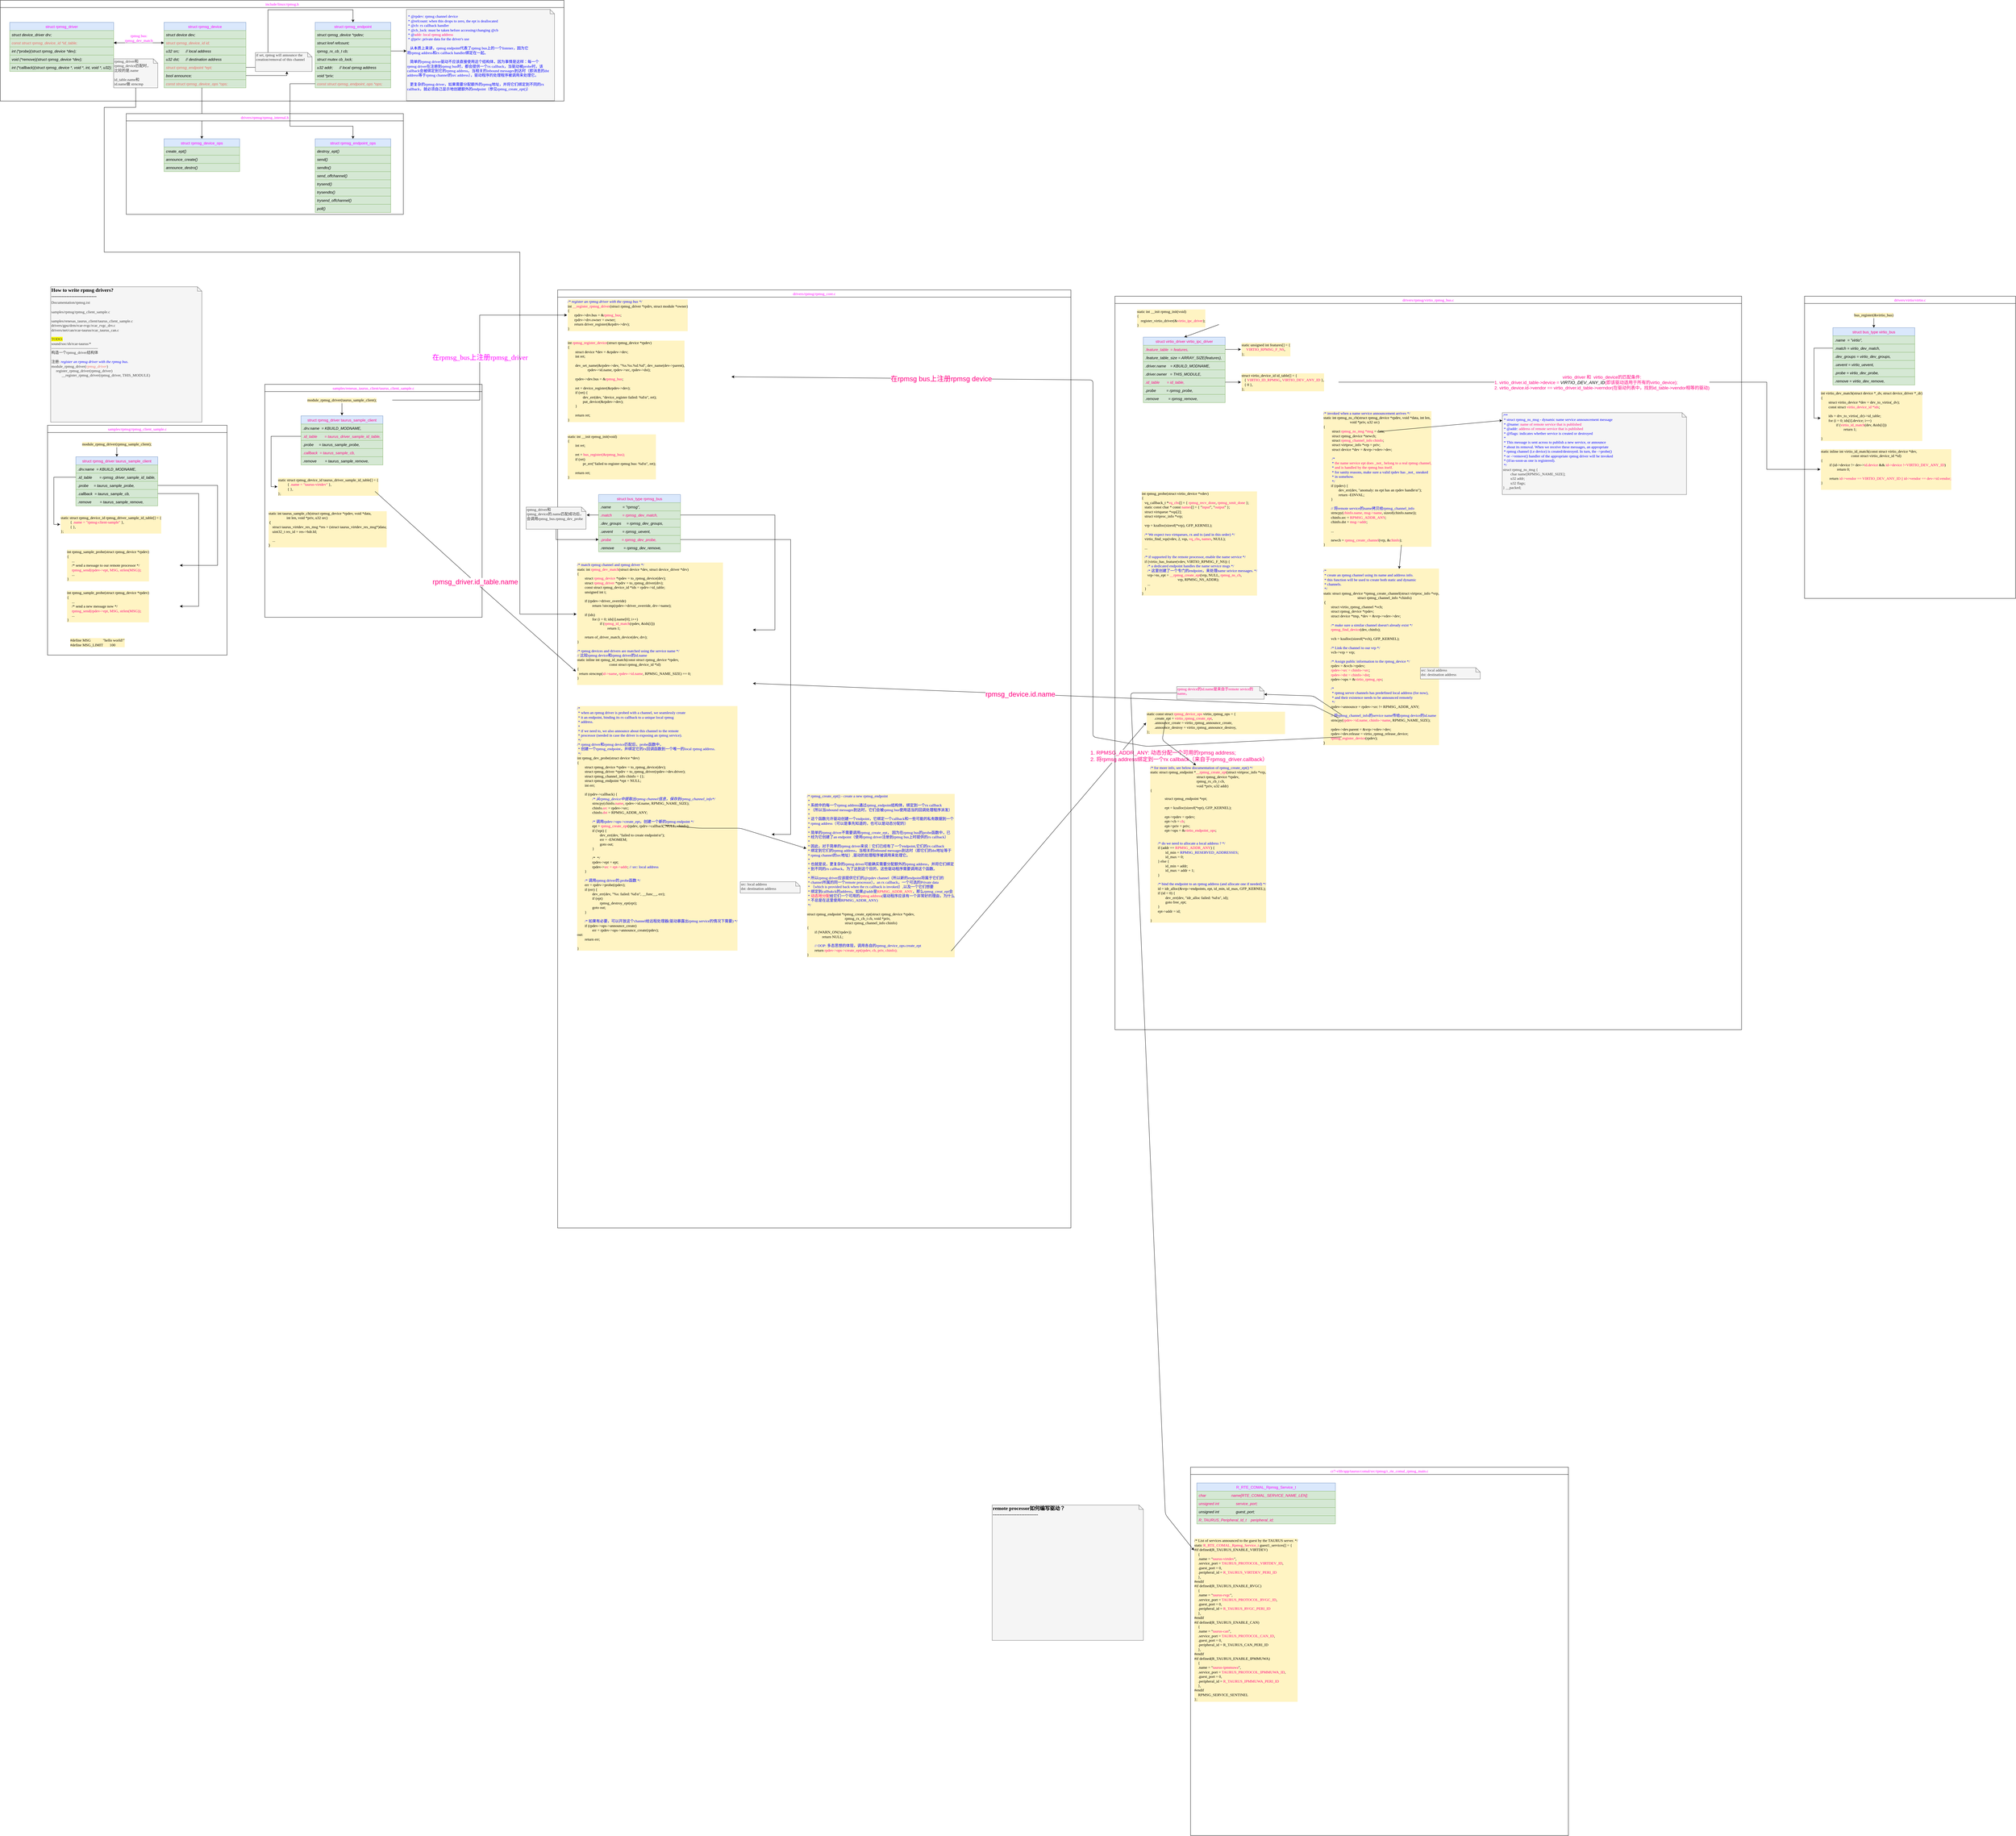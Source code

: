 <mxfile version="13.5.3" type="github">
  <diagram id="En-_3escWLUhismutuOt" name="第 1 页">
    <mxGraphModel dx="2595" dy="1368" grid="1" gridSize="10" guides="1" tooltips="1" connect="1" arrows="1" fold="1" page="1" pageScale="1" pageWidth="10000" pageHeight="8000" math="0" shadow="0">
      <root>
        <mxCell id="0" />
        <mxCell id="1" parent="0" />
        <mxCell id="Eo5dm-Wqf6loFh02fLz2-63" value="include/linux/rpmsg.h" style="swimlane;fontStyle=0;fontFamily=Lucida Console;fontColor=#FF00FF;" parent="1" vertex="1">
          <mxGeometry x="40" y="40" width="1790" height="320" as="geometry" />
        </mxCell>
        <mxCell id="Eo5dm-Wqf6loFh02fLz2-51" value="struct rpmsg_endpoint" style="swimlane;fontStyle=0;childLayout=stackLayout;horizontal=1;startSize=26;fillColor=#dae8fc;horizontalStack=0;resizeParent=1;resizeParentMax=0;resizeLast=0;collapsible=1;marginBottom=0;strokeColor=#6c8ebf;fontColor=#FF00FF;" parent="Eo5dm-Wqf6loFh02fLz2-63" vertex="1">
          <mxGeometry x="1000" y="70" width="240" height="208" as="geometry">
            <mxRectangle x="150" y="130" width="100" height="26" as="alternateBounds" />
          </mxGeometry>
        </mxCell>
        <mxCell id="Eo5dm-Wqf6loFh02fLz2-52" value="struct rpmsg_device *rpdev;" style="text;strokeColor=#82b366;fillColor=#d5e8d4;align=left;verticalAlign=top;spacingLeft=4;spacingRight=4;overflow=hidden;rotatable=0;points=[[0,0.5],[1,0.5]];portConstraint=eastwest;fontStyle=2" parent="Eo5dm-Wqf6loFh02fLz2-51" vertex="1">
          <mxGeometry y="26" width="240" height="26" as="geometry" />
        </mxCell>
        <mxCell id="Eo5dm-Wqf6loFh02fLz2-53" value="struct kref refcount;" style="text;strokeColor=#82b366;fillColor=#d5e8d4;align=left;verticalAlign=top;spacingLeft=4;spacingRight=4;overflow=hidden;rotatable=0;points=[[0,0.5],[1,0.5]];portConstraint=eastwest;fontStyle=2" parent="Eo5dm-Wqf6loFh02fLz2-51" vertex="1">
          <mxGeometry y="52" width="240" height="26" as="geometry" />
        </mxCell>
        <mxCell id="Eo5dm-Wqf6loFh02fLz2-54" value="rpmsg_rx_cb_t cb;" style="text;strokeColor=#82b366;fillColor=#d5e8d4;align=left;verticalAlign=top;spacingLeft=4;spacingRight=4;overflow=hidden;rotatable=0;points=[[0,0.5],[1,0.5]];portConstraint=eastwest;fontStyle=2" parent="Eo5dm-Wqf6loFh02fLz2-51" vertex="1">
          <mxGeometry y="78" width="240" height="26" as="geometry" />
        </mxCell>
        <mxCell id="Eo5dm-Wqf6loFh02fLz2-55" value="struct mutex cb_lock;" style="text;strokeColor=#82b366;fillColor=#d5e8d4;align=left;verticalAlign=top;spacingLeft=4;spacingRight=4;overflow=hidden;rotatable=0;points=[[0,0.5],[1,0.5]];portConstraint=eastwest;fontStyle=2" parent="Eo5dm-Wqf6loFh02fLz2-51" vertex="1">
          <mxGeometry y="104" width="240" height="26" as="geometry" />
        </mxCell>
        <mxCell id="Eo5dm-Wqf6loFh02fLz2-56" value="u32 addr;      // local rpmsg address" style="text;strokeColor=#82b366;fillColor=#d5e8d4;align=left;verticalAlign=top;spacingLeft=4;spacingRight=4;overflow=hidden;rotatable=0;points=[[0,0.5],[1,0.5]];portConstraint=eastwest;fontStyle=2" parent="Eo5dm-Wqf6loFh02fLz2-51" vertex="1">
          <mxGeometry y="130" width="240" height="26" as="geometry" />
        </mxCell>
        <mxCell id="Eo5dm-Wqf6loFh02fLz2-57" value="void *priv;" style="text;strokeColor=#82b366;fillColor=#d5e8d4;align=left;verticalAlign=top;spacingLeft=4;spacingRight=4;overflow=hidden;rotatable=0;points=[[0,0.5],[1,0.5]];portConstraint=eastwest;fontStyle=2" parent="Eo5dm-Wqf6loFh02fLz2-51" vertex="1">
          <mxGeometry y="156" width="240" height="26" as="geometry" />
        </mxCell>
        <mxCell id="Eo5dm-Wqf6loFh02fLz2-58" value="const struct rpmsg_endpoint_ops *ops;" style="text;strokeColor=#82b366;fillColor=#d5e8d4;align=left;verticalAlign=top;spacingLeft=4;spacingRight=4;overflow=hidden;rotatable=0;points=[[0,0.5],[1,0.5]];portConstraint=eastwest;fontStyle=2;fontColor=#EA6B66;" parent="Eo5dm-Wqf6loFh02fLz2-51" vertex="1">
          <mxGeometry y="182" width="240" height="26" as="geometry" />
        </mxCell>
        <mxCell id="Eo5dm-Wqf6loFh02fLz2-39" value="struct rpmsg_device" style="swimlane;fontStyle=0;childLayout=stackLayout;horizontal=1;startSize=26;fillColor=#dae8fc;horizontalStack=0;resizeParent=1;resizeParentMax=0;resizeLast=0;collapsible=1;marginBottom=0;strokeColor=#6c8ebf;fontColor=#FF00FF;" parent="Eo5dm-Wqf6loFh02fLz2-63" vertex="1">
          <mxGeometry x="520" y="70" width="260" height="208" as="geometry">
            <mxRectangle x="150" y="130" width="100" height="26" as="alternateBounds" />
          </mxGeometry>
        </mxCell>
        <mxCell id="Eo5dm-Wqf6loFh02fLz2-40" value="struct device dev;" style="text;strokeColor=#82b366;fillColor=#d5e8d4;align=left;verticalAlign=top;spacingLeft=4;spacingRight=4;overflow=hidden;rotatable=0;points=[[0,0.5],[1,0.5]];portConstraint=eastwest;fontStyle=2" parent="Eo5dm-Wqf6loFh02fLz2-39" vertex="1">
          <mxGeometry y="26" width="260" height="26" as="geometry" />
        </mxCell>
        <mxCell id="Eo5dm-Wqf6loFh02fLz2-41" value="struct rpmsg_device_id id;" style="text;strokeColor=#82b366;fillColor=#d5e8d4;align=left;verticalAlign=top;spacingLeft=4;spacingRight=4;overflow=hidden;rotatable=0;points=[[0,0.5],[1,0.5]];portConstraint=eastwest;fontStyle=2;fontColor=#EA6B66;" parent="Eo5dm-Wqf6loFh02fLz2-39" vertex="1">
          <mxGeometry y="52" width="260" height="26" as="geometry" />
        </mxCell>
        <mxCell id="Eo5dm-Wqf6loFh02fLz2-42" value="u32 src;      // local address" style="text;strokeColor=#82b366;fillColor=#d5e8d4;align=left;verticalAlign=top;spacingLeft=4;spacingRight=4;overflow=hidden;rotatable=0;points=[[0,0.5],[1,0.5]];portConstraint=eastwest;fontStyle=2" parent="Eo5dm-Wqf6loFh02fLz2-39" vertex="1">
          <mxGeometry y="78" width="260" height="26" as="geometry" />
        </mxCell>
        <mxCell id="Eo5dm-Wqf6loFh02fLz2-43" value="u32 dst;      // destination address" style="text;strokeColor=#82b366;fillColor=#d5e8d4;align=left;verticalAlign=top;spacingLeft=4;spacingRight=4;overflow=hidden;rotatable=0;points=[[0,0.5],[1,0.5]];portConstraint=eastwest;fontStyle=2" parent="Eo5dm-Wqf6loFh02fLz2-39" vertex="1">
          <mxGeometry y="104" width="260" height="26" as="geometry" />
        </mxCell>
        <mxCell id="Eo5dm-Wqf6loFh02fLz2-44" value="struct rpmsg_endpoint *ept;" style="text;strokeColor=#82b366;fillColor=#d5e8d4;align=left;verticalAlign=top;spacingLeft=4;spacingRight=4;overflow=hidden;rotatable=0;points=[[0,0.5],[1,0.5]];portConstraint=eastwest;fontStyle=2;fontColor=#EA6B66;" parent="Eo5dm-Wqf6loFh02fLz2-39" vertex="1">
          <mxGeometry y="130" width="260" height="26" as="geometry" />
        </mxCell>
        <mxCell id="Eo5dm-Wqf6loFh02fLz2-45" value="bool announce;" style="text;strokeColor=#82b366;fillColor=#d5e8d4;align=left;verticalAlign=top;spacingLeft=4;spacingRight=4;overflow=hidden;rotatable=0;points=[[0,0.5],[1,0.5]];portConstraint=eastwest;fontStyle=2" parent="Eo5dm-Wqf6loFh02fLz2-39" vertex="1">
          <mxGeometry y="156" width="260" height="26" as="geometry" />
        </mxCell>
        <mxCell id="Eo5dm-Wqf6loFh02fLz2-46" value="const struct rpmsg_device_ops *ops;" style="text;strokeColor=#82b366;fillColor=#d5e8d4;align=left;verticalAlign=top;spacingLeft=4;spacingRight=4;overflow=hidden;rotatable=0;points=[[0,0.5],[1,0.5]];portConstraint=eastwest;fontStyle=2;fontColor=#EA6B66;" parent="Eo5dm-Wqf6loFh02fLz2-39" vertex="1">
          <mxGeometry y="182" width="260" height="26" as="geometry" />
        </mxCell>
        <mxCell id="Eo5dm-Wqf6loFh02fLz2-34" value="struct rpmsg_driver" style="swimlane;fontStyle=0;childLayout=stackLayout;horizontal=1;startSize=26;fillColor=#dae8fc;horizontalStack=0;resizeParent=1;resizeParentMax=0;resizeLast=0;collapsible=1;marginBottom=0;strokeColor=#6c8ebf;fontColor=#FF00FF;" parent="Eo5dm-Wqf6loFh02fLz2-63" vertex="1">
          <mxGeometry x="30" y="70" width="330" height="156" as="geometry">
            <mxRectangle x="150" y="130" width="100" height="26" as="alternateBounds" />
          </mxGeometry>
        </mxCell>
        <mxCell id="Eo5dm-Wqf6loFh02fLz2-35" value="struct device_driver drv;" style="text;strokeColor=#82b366;fillColor=#d5e8d4;align=left;verticalAlign=top;spacingLeft=4;spacingRight=4;overflow=hidden;rotatable=0;points=[[0,0.5],[1,0.5]];portConstraint=eastwest;fontStyle=2" parent="Eo5dm-Wqf6loFh02fLz2-34" vertex="1">
          <mxGeometry y="26" width="330" height="26" as="geometry" />
        </mxCell>
        <mxCell id="Eo5dm-Wqf6loFh02fLz2-36" value="const struct rpmsg_device_id *id_table;" style="text;strokeColor=#82b366;fillColor=#d5e8d4;align=left;verticalAlign=top;spacingLeft=4;spacingRight=4;overflow=hidden;rotatable=0;points=[[0,0.5],[1,0.5]];portConstraint=eastwest;fontStyle=2;fontColor=#EA6B66;" parent="Eo5dm-Wqf6loFh02fLz2-34" vertex="1">
          <mxGeometry y="52" width="330" height="26" as="geometry" />
        </mxCell>
        <mxCell id="Eo5dm-Wqf6loFh02fLz2-37" value="int (*probe)(struct rpmsg_device *dev);" style="text;strokeColor=#82b366;fillColor=#d5e8d4;align=left;verticalAlign=top;spacingLeft=4;spacingRight=4;overflow=hidden;rotatable=0;points=[[0,0.5],[1,0.5]];portConstraint=eastwest;fontStyle=2" parent="Eo5dm-Wqf6loFh02fLz2-34" vertex="1">
          <mxGeometry y="78" width="330" height="26" as="geometry" />
        </mxCell>
        <mxCell id="Eo5dm-Wqf6loFh02fLz2-38" value="void (*remove)(struct rpmsg_device *dev);" style="text;strokeColor=#82b366;fillColor=#d5e8d4;align=left;verticalAlign=top;spacingLeft=4;spacingRight=4;overflow=hidden;rotatable=0;points=[[0,0.5],[1,0.5]];portConstraint=eastwest;fontStyle=2" parent="Eo5dm-Wqf6loFh02fLz2-34" vertex="1">
          <mxGeometry y="104" width="330" height="26" as="geometry" />
        </mxCell>
        <mxCell id="Eo5dm-Wqf6loFh02fLz2-67" value="int (*callback)(struct rpmsg_device *, void *, int, void *, u32);" style="text;strokeColor=#82b366;fillColor=#d5e8d4;align=left;verticalAlign=top;spacingLeft=4;spacingRight=4;overflow=hidden;rotatable=0;points=[[0,0.5],[1,0.5]];portConstraint=eastwest;fontStyle=2" parent="Eo5dm-Wqf6loFh02fLz2-34" vertex="1">
          <mxGeometry y="130" width="330" height="26" as="geometry" />
        </mxCell>
        <mxCell id="Eo5dm-Wqf6loFh02fLz2-71" value="" style="endArrow=block;startArrow=block;endFill=1;startFill=1;html=1;fontFamily=Lucida Console;fontColor=#EA6B66;exitX=1;exitY=0.5;exitDx=0;exitDy=0;entryX=0;entryY=0.5;entryDx=0;entryDy=0;" parent="Eo5dm-Wqf6loFh02fLz2-63" source="Eo5dm-Wqf6loFh02fLz2-36" target="Eo5dm-Wqf6loFh02fLz2-41" edge="1">
          <mxGeometry width="160" relative="1" as="geometry">
            <mxPoint x="370" y="130" as="sourcePoint" />
            <mxPoint x="530" y="130" as="targetPoint" />
          </mxGeometry>
        </mxCell>
        <mxCell id="Eo5dm-Wqf6loFh02fLz2-73" value="&lt;div&gt;&lt;div&gt;&lt;font color=&quot;#FF00FF&quot;&gt;&lt;span style=&quot;background-color: rgb(255 , 255 , 255)&quot;&gt;rpmsg bus:&lt;/span&gt;&lt;/font&gt;&lt;/div&gt;&lt;div&gt;&lt;font color=&quot;#FF00FF&quot;&gt;&lt;span style=&quot;background-color: rgb(255 , 255 , 255)&quot;&gt;rpmsg_dev_match&lt;/span&gt;&lt;/font&gt;&lt;/div&gt;&lt;/div&gt;" style="text;html=1;strokeColor=none;fillColor=none;align=center;verticalAlign=middle;whiteSpace=wrap;rounded=0;fontFamily=Lucida Console;fontColor=#EA6B66;" parent="Eo5dm-Wqf6loFh02fLz2-63" vertex="1">
          <mxGeometry x="380" y="110" width="120" height="20" as="geometry" />
        </mxCell>
        <mxCell id="Eo5dm-Wqf6loFh02fLz2-109" style="edgeStyle=orthogonalEdgeStyle;rounded=0;orthogonalLoop=1;jettySize=auto;html=1;fontFamily=Lucida Console;fontColor=#000000;entryX=0.5;entryY=0;entryDx=0;entryDy=0;" parent="Eo5dm-Wqf6loFh02fLz2-63" source="Eo5dm-Wqf6loFh02fLz2-44" target="Eo5dm-Wqf6loFh02fLz2-51" edge="1">
          <mxGeometry relative="1" as="geometry">
            <mxPoint x="880" y="30" as="targetPoint" />
            <Array as="points">
              <mxPoint x="850" y="213" />
              <mxPoint x="850" y="30" />
              <mxPoint x="1120" y="30" />
            </Array>
          </mxGeometry>
        </mxCell>
        <mxCell id="Eo5dm-Wqf6loFh02fLz2-150" value="&lt;div&gt;rpmsg_driver和&lt;/div&gt;&lt;div&gt;rpmsg_device匹配时，&lt;/div&gt;&lt;div&gt;比较的是.name&lt;/div&gt;&lt;div&gt;&lt;br&gt;&lt;/div&gt;&lt;div&gt;id_table.name和 &lt;br&gt;&lt;/div&gt;&lt;div&gt;id.name做 strncmp&lt;br&gt;&lt;/div&gt;" style="shape=note;whiteSpace=wrap;html=1;size=14;verticalAlign=top;align=left;spacingTop=-6;fontFamily=Lucida Console;fontColor=#333333;fillColor=#f5f5f5;strokeColor=#666666;" parent="Eo5dm-Wqf6loFh02fLz2-63" vertex="1">
          <mxGeometry x="360" y="186" width="140" height="92" as="geometry" />
        </mxCell>
        <mxCell id="Eo5dm-Wqf6loFh02fLz2-229" value="if set, rpmsg will announce the creation/removal of this channel" style="shape=note;whiteSpace=wrap;html=1;size=14;verticalAlign=top;align=left;spacingTop=-6;fontFamily=Lucida Console;fontColor=#333333;fillColor=#f5f5f5;strokeColor=#666666;" parent="Eo5dm-Wqf6loFh02fLz2-63" vertex="1">
          <mxGeometry x="810" y="166" width="180" height="60" as="geometry" />
        </mxCell>
        <mxCell id="Eo5dm-Wqf6loFh02fLz2-230" style="edgeStyle=orthogonalEdgeStyle;rounded=0;orthogonalLoop=1;jettySize=auto;html=1;fontFamily=Lucida Console;fontColor=#FF00FF;" parent="Eo5dm-Wqf6loFh02fLz2-63" source="Eo5dm-Wqf6loFh02fLz2-45" target="Eo5dm-Wqf6loFh02fLz2-229" edge="1">
          <mxGeometry relative="1" as="geometry">
            <Array as="points">
              <mxPoint x="910" y="239" />
            </Array>
          </mxGeometry>
        </mxCell>
        <mxCell id="Eo5dm-Wqf6loFh02fLz2-231" value="&amp;nbsp;&lt;font color=&quot;#0000FF&quot;&gt;&amp;nbsp;&amp;nbsp;&amp;nbsp;&amp;nbsp;&amp;nbsp;&amp;nbsp;&amp;nbsp;&amp;nbsp;&amp;nbsp;&amp;nbsp;&amp;nbsp;&amp;nbsp;&amp;nbsp;&amp;nbsp;&amp;nbsp;&amp;nbsp;&amp;nbsp;&amp;nbsp;&amp;nbsp;&amp;nbsp;&amp;nbsp;&amp;nbsp;&amp;nbsp;&amp;nbsp;&amp;nbsp;&amp;nbsp;&amp;nbsp;&amp;nbsp;&amp;nbsp;&amp;nbsp;&amp;nbsp;&amp;nbsp;&amp;nbsp;&amp;nbsp;&amp;nbsp;&amp;nbsp;&amp;nbsp;&amp;nbsp;&amp;nbsp;&amp;nbsp;&amp;nbsp;&amp;nbsp;&amp;nbsp;&amp;nbsp;&amp;nbsp;&amp;nbsp;&amp;nbsp;&amp;nbsp;&amp;nbsp;&amp;nbsp;&amp;nbsp;&amp;nbsp;&amp;nbsp;&amp;nbsp;&amp;nbsp;&amp;nbsp;&amp;nbsp;&amp;nbsp;&amp;nbsp; &lt;br&gt;&lt;/font&gt;&lt;div&gt;&lt;font color=&quot;#0000FF&quot;&gt;&amp;nbsp;* @rpdev: rpmsg channel device&lt;br&gt;&lt;/font&gt;&lt;/div&gt;&lt;div&gt;&lt;font color=&quot;#0000FF&quot;&gt;&amp;nbsp;* @refcount: when this drops to zero, the ept is deallocated&lt;/font&gt;&lt;/div&gt;&lt;font color=&quot;#0000FF&quot;&gt;&amp;nbsp;* @cb: rx callback handler&lt;br&gt;&amp;nbsp;* @cb_lock: must be taken before accessing/changing @cb&lt;br&gt;&amp;nbsp;* @&lt;font color=&quot;#FF0080&quot;&gt;addr: local rpmsg address&lt;/font&gt;&lt;br&gt;&lt;/font&gt;&lt;div&gt;&lt;font color=&quot;#0000FF&quot;&gt;&amp;nbsp;* @priv: private data for the driver&#39;s use&lt;/font&gt;&lt;/div&gt;&lt;div&gt;&lt;font color=&quot;#0000FF&quot;&gt;&lt;br&gt;&lt;/font&gt;&lt;/div&gt;&lt;div&gt;&lt;font color=&quot;#0000FF&quot;&gt;&amp;nbsp;&amp;nbsp; 从本质上来讲，rpmsg endpoint代表了rpmsg bus上的一个listener，因为它&lt;/font&gt;&lt;/div&gt;&lt;div&gt;&lt;font color=&quot;#0000FF&quot;&gt;将rpmsg address和rx callback handler绑定在一起。&lt;/font&gt;&lt;/div&gt;&lt;div&gt;&lt;font color=&quot;#0000FF&quot;&gt;&amp;nbsp;&amp;nbsp; &lt;br&gt;&lt;/font&gt;&lt;/div&gt;&lt;div&gt;&lt;font color=&quot;#0000FF&quot;&gt;&amp;nbsp;&amp;nbsp; 简单的rpmsg driver驱动不应该直接使用这个结构体，因为事情是这样：每一个&lt;/font&gt;&lt;/div&gt;&lt;div&gt;&lt;font color=&quot;#0000FF&quot;&gt;rpmsg driver在注册到rpmsg bus时，都会提供一个rx callback，当驱动被probe时，该callback会被绑定到它的rpmsg address。当相关的inbound messages到达时（即消息的dst address等于rpmsg channel的src address），驱动程序的处理程序被调用来处理它。&lt;/font&gt;&lt;/div&gt;&lt;div&gt;&lt;font color=&quot;#0000FF&quot;&gt;&lt;br&gt;&lt;/font&gt;&lt;/div&gt;&lt;div&gt;&lt;font color=&quot;#0000FF&quot;&gt;&amp;nbsp;&amp;nbsp; 更复杂的rpmsg driver，如果需要分配额外的rpmsg地址，并将它们绑定到不同的rx callback，就必须自己显示地创建额外的endpoint（参见rpmsg_create_ept()）&lt;br&gt;&lt;/font&gt;&lt;/div&gt;&lt;div&gt;&lt;font color=&quot;#0000FF&quot;&gt;&lt;br&gt;&lt;/font&gt;&lt;/div&gt;&lt;div&gt;&lt;font color=&quot;#0000FF&quot;&gt;&lt;/font&gt;&lt;br&gt;&lt;/div&gt;" style="shape=note;whiteSpace=wrap;html=1;size=14;verticalAlign=top;align=left;spacingTop=-6;fontFamily=Lucida Console;fontColor=#333333;fillColor=#f5f5f5;strokeColor=#666666;" parent="Eo5dm-Wqf6loFh02fLz2-63" vertex="1">
          <mxGeometry x="1290" y="29" width="470" height="290" as="geometry" />
        </mxCell>
        <mxCell id="Eo5dm-Wqf6loFh02fLz2-232" style="edgeStyle=orthogonalEdgeStyle;rounded=0;orthogonalLoop=1;jettySize=auto;html=1;entryX=0;entryY=0.455;entryDx=0;entryDy=0;entryPerimeter=0;fontFamily=Lucida Console;fontColor=#FF00FF;" parent="Eo5dm-Wqf6loFh02fLz2-63" source="Eo5dm-Wqf6loFh02fLz2-54" target="Eo5dm-Wqf6loFh02fLz2-231" edge="1">
          <mxGeometry relative="1" as="geometry" />
        </mxCell>
        <mxCell id="Eo5dm-Wqf6loFh02fLz2-103" style="edgeStyle=orthogonalEdgeStyle;rounded=0;orthogonalLoop=1;jettySize=auto;html=1;fontFamily=Lucida Console;fontColor=#000000;entryX=0.5;entryY=0;entryDx=0;entryDy=0;" parent="1" source="Eo5dm-Wqf6loFh02fLz2-46" target="Eo5dm-Wqf6loFh02fLz2-85" edge="1">
          <mxGeometry relative="1" as="geometry">
            <mxPoint x="680" y="460" as="targetPoint" />
            <Array as="points">
              <mxPoint x="680" y="350" />
              <mxPoint x="680" y="350" />
            </Array>
          </mxGeometry>
        </mxCell>
        <mxCell id="Eo5dm-Wqf6loFh02fLz2-76" value="drivers/rpmsg/rpmsg_internal.h" style="swimlane;fontStyle=0;fontFamily=Lucida Console;fontColor=#FF00FF;" parent="1" vertex="1">
          <mxGeometry x="440" y="400" width="880" height="320" as="geometry" />
        </mxCell>
        <mxCell id="Eo5dm-Wqf6loFh02fLz2-105" value="struct rpmsg_endpoint_ops" style="swimlane;fontStyle=0;childLayout=stackLayout;horizontal=1;startSize=26;fillColor=#dae8fc;horizontalStack=0;resizeParent=1;resizeParentMax=0;resizeLast=0;collapsible=1;marginBottom=0;strokeColor=#6c8ebf;fontColor=#FF00FF;" parent="Eo5dm-Wqf6loFh02fLz2-76" vertex="1">
          <mxGeometry x="600" y="80" width="240" height="234" as="geometry">
            <mxRectangle x="150" y="130" width="100" height="26" as="alternateBounds" />
          </mxGeometry>
        </mxCell>
        <mxCell id="Eo5dm-Wqf6loFh02fLz2-106" value="destroy_ept()" style="text;strokeColor=#82b366;fillColor=#d5e8d4;align=left;verticalAlign=top;spacingLeft=4;spacingRight=4;overflow=hidden;rotatable=0;points=[[0,0.5],[1,0.5]];portConstraint=eastwest;fontStyle=2" parent="Eo5dm-Wqf6loFh02fLz2-105" vertex="1">
          <mxGeometry y="26" width="240" height="26" as="geometry" />
        </mxCell>
        <mxCell id="Eo5dm-Wqf6loFh02fLz2-107" value="send()" style="text;strokeColor=#82b366;fillColor=#d5e8d4;align=left;verticalAlign=top;spacingLeft=4;spacingRight=4;overflow=hidden;rotatable=0;points=[[0,0.5],[1,0.5]];portConstraint=eastwest;fontStyle=2;" parent="Eo5dm-Wqf6loFh02fLz2-105" vertex="1">
          <mxGeometry y="52" width="240" height="26" as="geometry" />
        </mxCell>
        <mxCell id="Eo5dm-Wqf6loFh02fLz2-108" value="sendto()" style="text;strokeColor=#82b366;fillColor=#d5e8d4;align=left;verticalAlign=top;spacingLeft=4;spacingRight=4;overflow=hidden;rotatable=0;points=[[0,0.5],[1,0.5]];portConstraint=eastwest;fontStyle=2" parent="Eo5dm-Wqf6loFh02fLz2-105" vertex="1">
          <mxGeometry y="78" width="240" height="26" as="geometry" />
        </mxCell>
        <mxCell id="Eo5dm-Wqf6loFh02fLz2-114" value="send_offchannel()" style="text;strokeColor=#82b366;fillColor=#d5e8d4;align=left;verticalAlign=top;spacingLeft=4;spacingRight=4;overflow=hidden;rotatable=0;points=[[0,0.5],[1,0.5]];portConstraint=eastwest;fontStyle=2" parent="Eo5dm-Wqf6loFh02fLz2-105" vertex="1">
          <mxGeometry y="104" width="240" height="26" as="geometry" />
        </mxCell>
        <mxCell id="Eo5dm-Wqf6loFh02fLz2-125" value="trysend()" style="text;strokeColor=#82b366;fillColor=#d5e8d4;align=left;verticalAlign=top;spacingLeft=4;spacingRight=4;overflow=hidden;rotatable=0;points=[[0,0.5],[1,0.5]];portConstraint=eastwest;fontStyle=2" parent="Eo5dm-Wqf6loFh02fLz2-105" vertex="1">
          <mxGeometry y="130" width="240" height="26" as="geometry" />
        </mxCell>
        <mxCell id="Eo5dm-Wqf6loFh02fLz2-126" value="trysendto()" style="text;strokeColor=#82b366;fillColor=#d5e8d4;align=left;verticalAlign=top;spacingLeft=4;spacingRight=4;overflow=hidden;rotatable=0;points=[[0,0.5],[1,0.5]];portConstraint=eastwest;fontStyle=2" parent="Eo5dm-Wqf6loFh02fLz2-105" vertex="1">
          <mxGeometry y="156" width="240" height="26" as="geometry" />
        </mxCell>
        <mxCell id="Eo5dm-Wqf6loFh02fLz2-127" value="trysend_offchannel()" style="text;strokeColor=#82b366;fillColor=#d5e8d4;align=left;verticalAlign=top;spacingLeft=4;spacingRight=4;overflow=hidden;rotatable=0;points=[[0,0.5],[1,0.5]];portConstraint=eastwest;fontStyle=2" parent="Eo5dm-Wqf6loFh02fLz2-105" vertex="1">
          <mxGeometry y="182" width="240" height="26" as="geometry" />
        </mxCell>
        <mxCell id="Eo5dm-Wqf6loFh02fLz2-128" value="poll()" style="text;strokeColor=#82b366;fillColor=#d5e8d4;align=left;verticalAlign=top;spacingLeft=4;spacingRight=4;overflow=hidden;rotatable=0;points=[[0,0.5],[1,0.5]];portConstraint=eastwest;fontStyle=2" parent="Eo5dm-Wqf6loFh02fLz2-105" vertex="1">
          <mxGeometry y="208" width="240" height="26" as="geometry" />
        </mxCell>
        <mxCell id="Eo5dm-Wqf6loFh02fLz2-85" value="struct rpmsg_device_ops" style="swimlane;fontStyle=0;childLayout=stackLayout;horizontal=1;startSize=26;fillColor=#dae8fc;horizontalStack=0;resizeParent=1;resizeParentMax=0;resizeLast=0;collapsible=1;marginBottom=0;strokeColor=#6c8ebf;fontColor=#FF00FF;" parent="Eo5dm-Wqf6loFh02fLz2-76" vertex="1">
          <mxGeometry x="120" y="80" width="240" height="104" as="geometry">
            <mxRectangle x="150" y="130" width="100" height="26" as="alternateBounds" />
          </mxGeometry>
        </mxCell>
        <mxCell id="Eo5dm-Wqf6loFh02fLz2-86" value="create_ept()" style="text;strokeColor=#82b366;fillColor=#d5e8d4;align=left;verticalAlign=top;spacingLeft=4;spacingRight=4;overflow=hidden;rotatable=0;points=[[0,0.5],[1,0.5]];portConstraint=eastwest;fontStyle=2" parent="Eo5dm-Wqf6loFh02fLz2-85" vertex="1">
          <mxGeometry y="26" width="240" height="26" as="geometry" />
        </mxCell>
        <mxCell id="Eo5dm-Wqf6loFh02fLz2-87" value="announce_create()" style="text;strokeColor=#82b366;fillColor=#d5e8d4;align=left;verticalAlign=top;spacingLeft=4;spacingRight=4;overflow=hidden;rotatable=0;points=[[0,0.5],[1,0.5]];portConstraint=eastwest;fontStyle=2;" parent="Eo5dm-Wqf6loFh02fLz2-85" vertex="1">
          <mxGeometry y="52" width="240" height="26" as="geometry" />
        </mxCell>
        <mxCell id="Eo5dm-Wqf6loFh02fLz2-88" value="announce_destro()" style="text;strokeColor=#82b366;fillColor=#d5e8d4;align=left;verticalAlign=top;spacingLeft=4;spacingRight=4;overflow=hidden;rotatable=0;points=[[0,0.5],[1,0.5]];portConstraint=eastwest;fontStyle=2" parent="Eo5dm-Wqf6loFh02fLz2-85" vertex="1">
          <mxGeometry y="78" width="240" height="26" as="geometry" />
        </mxCell>
        <mxCell id="Eo5dm-Wqf6loFh02fLz2-129" style="edgeStyle=orthogonalEdgeStyle;rounded=0;orthogonalLoop=1;jettySize=auto;html=1;fontFamily=Lucida Console;fontColor=#000000;" parent="1" source="Eo5dm-Wqf6loFh02fLz2-58" target="Eo5dm-Wqf6loFh02fLz2-105" edge="1">
          <mxGeometry relative="1" as="geometry">
            <mxPoint x="960" y="450.0" as="targetPoint" />
            <Array as="points">
              <mxPoint x="960" y="305" />
              <mxPoint x="960" y="440" />
              <mxPoint x="1160" y="440" />
            </Array>
          </mxGeometry>
        </mxCell>
        <mxCell id="Eo5dm-Wqf6loFh02fLz2-131" value="samples/renesas_taurus_client/taurus_client_sample.c" style="swimlane;fontStyle=0;fontFamily=Lucida Console;fontColor=#FF00FF;" parent="1" vertex="1">
          <mxGeometry x="880" y="1260" width="690" height="740" as="geometry" />
        </mxCell>
        <mxCell id="Eo5dm-Wqf6loFh02fLz2-178" style="edgeStyle=orthogonalEdgeStyle;rounded=0;orthogonalLoop=1;jettySize=auto;html=1;entryX=0.5;entryY=-0.009;entryDx=0;entryDy=0;entryPerimeter=0;fontFamily=Lucida Console;fontColor=#000000;" parent="Eo5dm-Wqf6loFh02fLz2-131" source="Eo5dm-Wqf6loFh02fLz2-175" target="Eo5dm-Wqf6loFh02fLz2-145" edge="1">
          <mxGeometry relative="1" as="geometry" />
        </mxCell>
        <mxCell id="Eo5dm-Wqf6loFh02fLz2-175" value="module_rpmsg_driver(taurus_sample_client);" style="text;html=1;strokeColor=none;fillColor=none;align=center;verticalAlign=middle;whiteSpace=wrap;rounded=0;fontFamily=Lucida Console;fontColor=#000000;shadow=0;labelBackgroundColor=#FFF4C3;" parent="Eo5dm-Wqf6loFh02fLz2-131" vertex="1">
          <mxGeometry x="85" y="40" width="320" height="20" as="geometry" />
        </mxCell>
        <mxCell id="Eo5dm-Wqf6loFh02fLz2-145" value="struct rpmsg_driver taurus_sample_client" style="swimlane;fontStyle=0;childLayout=stackLayout;horizontal=1;startSize=26;fillColor=#dae8fc;horizontalStack=0;resizeParent=1;resizeParentMax=0;resizeLast=0;collapsible=1;marginBottom=0;strokeColor=#6c8ebf;fontColor=#FF0080;" parent="Eo5dm-Wqf6loFh02fLz2-131" vertex="1">
          <mxGeometry x="115" y="100" width="260" height="156" as="geometry">
            <mxRectangle x="150" y="130" width="100" height="26" as="alternateBounds" />
          </mxGeometry>
        </mxCell>
        <mxCell id="Eo5dm-Wqf6loFh02fLz2-146" value=".drv.name  = KBUILD_MODNAME," style="text;strokeColor=#82b366;fillColor=#d5e8d4;align=left;verticalAlign=top;spacingLeft=4;spacingRight=4;overflow=hidden;rotatable=0;points=[[0,0.5],[1,0.5]];portConstraint=eastwest;fontStyle=2" parent="Eo5dm-Wqf6loFh02fLz2-145" vertex="1">
          <mxGeometry y="26" width="260" height="26" as="geometry" />
        </mxCell>
        <mxCell id="Eo5dm-Wqf6loFh02fLz2-174" value=".id_table       = taurus_driver_sample_id_table," style="text;strokeColor=#82b366;fillColor=#d5e8d4;align=left;verticalAlign=top;spacingLeft=4;spacingRight=4;overflow=hidden;rotatable=0;points=[[0,0.5],[1,0.5]];portConstraint=eastwest;fontStyle=2;fontColor=#FF0080;" parent="Eo5dm-Wqf6loFh02fLz2-145" vertex="1">
          <mxGeometry y="52" width="260" height="26" as="geometry" />
        </mxCell>
        <mxCell id="Eo5dm-Wqf6loFh02fLz2-147" value=".probe     = taurus_sample_probe," style="text;strokeColor=#82b366;fillColor=#d5e8d4;align=left;verticalAlign=top;spacingLeft=4;spacingRight=4;overflow=hidden;rotatable=0;points=[[0,0.5],[1,0.5]];portConstraint=eastwest;fontStyle=2;" parent="Eo5dm-Wqf6loFh02fLz2-145" vertex="1">
          <mxGeometry y="78" width="260" height="26" as="geometry" />
        </mxCell>
        <mxCell id="Eo5dm-Wqf6loFh02fLz2-148" value=".callback  = taurus_sample_cb," style="text;strokeColor=#82b366;fillColor=#d5e8d4;align=left;verticalAlign=top;spacingLeft=4;spacingRight=4;overflow=hidden;rotatable=0;points=[[0,0.5],[1,0.5]];portConstraint=eastwest;fontStyle=2;fontColor=#FF0080;" parent="Eo5dm-Wqf6loFh02fLz2-145" vertex="1">
          <mxGeometry y="104" width="260" height="26" as="geometry" />
        </mxCell>
        <mxCell id="Eo5dm-Wqf6loFh02fLz2-149" value=".remove        = taurus_sample_remove," style="text;strokeColor=#82b366;fillColor=#d5e8d4;align=left;verticalAlign=top;spacingLeft=4;spacingRight=4;overflow=hidden;rotatable=0;points=[[0,0.5],[1,0.5]];portConstraint=eastwest;fontStyle=2" parent="Eo5dm-Wqf6loFh02fLz2-145" vertex="1">
          <mxGeometry y="130" width="260" height="26" as="geometry" />
        </mxCell>
        <mxCell id="Eo5dm-Wqf6loFh02fLz2-179" value="&lt;div align=&quot;left&quot;&gt;static struct rpmsg_device_id taurus_driver_sample_id_table[] = {&lt;/div&gt;&lt;div align=&quot;left&quot;&gt;&amp;nbsp;&amp;nbsp;&amp;nbsp;&amp;nbsp;&amp;nbsp;&amp;nbsp;&amp;nbsp;&amp;nbsp;&amp;nbsp; { &lt;font color=&quot;#FF0080&quot;&gt;.name = &quot;taurus-virtdev&quot;&lt;/font&gt; },&lt;/div&gt;&lt;div align=&quot;left&quot;&gt;&amp;nbsp;&amp;nbsp;&amp;nbsp;&amp;nbsp;&amp;nbsp;&amp;nbsp;&amp;nbsp;&amp;nbsp;&amp;nbsp; { },&lt;/div&gt;&lt;div align=&quot;left&quot;&gt;};&lt;br&gt;&lt;/div&gt;" style="text;html=1;strokeColor=none;fillColor=none;align=left;verticalAlign=middle;whiteSpace=wrap;rounded=0;fontFamily=Lucida Console;fontColor=#000000;shadow=0;labelBackgroundColor=#FFF4C3;" parent="Eo5dm-Wqf6loFh02fLz2-131" vertex="1">
          <mxGeometry x="40" y="290" width="360" height="70" as="geometry" />
        </mxCell>
        <mxCell id="Eo5dm-Wqf6loFh02fLz2-180" style="edgeStyle=orthogonalEdgeStyle;rounded=0;orthogonalLoop=1;jettySize=auto;html=1;entryX=0;entryY=0.5;entryDx=0;entryDy=0;fontFamily=Lucida Console;fontColor=#000000;" parent="Eo5dm-Wqf6loFh02fLz2-131" source="Eo5dm-Wqf6loFh02fLz2-174" target="Eo5dm-Wqf6loFh02fLz2-179" edge="1">
          <mxGeometry relative="1" as="geometry" />
        </mxCell>
        <mxCell id="rIxsQ2cH_EEwt95zl_0N-11" value="&lt;div&gt;static int taurus_sample_cb(struct rpmsg_device *rpdev, void *data, &lt;br&gt;&lt;/div&gt;&lt;div&gt;&amp;nbsp;&amp;nbsp;&amp;nbsp;&amp;nbsp;&amp;nbsp;&amp;nbsp;&amp;nbsp;&amp;nbsp;&amp;nbsp;&amp;nbsp;&amp;nbsp;&amp;nbsp;&amp;nbsp;&amp;nbsp;&amp;nbsp;&amp;nbsp;&amp;nbsp;&amp;nbsp; int len, void *priv, u32 src)&lt;/div&gt;&lt;div&gt;｛&lt;/div&gt;&lt;div&gt;&amp;nbsp;&amp;nbsp;&amp;nbsp; struct taurus_virtdev_res_msg *res = (struct taurus_virtdev_res_msg*)data;&lt;/div&gt;&lt;div&gt;&amp;nbsp;&amp;nbsp;&amp;nbsp; uint32_t res_id = res-&amp;gt;hdr.Id;&lt;/div&gt;&lt;div&gt;&lt;br&gt;&lt;/div&gt;&lt;div&gt;&amp;nbsp;&amp;nbsp;&amp;nbsp; ...&lt;br&gt;&lt;/div&gt;&lt;div&gt;｝&lt;br&gt;&lt;/div&gt;" style="text;html=1;strokeColor=none;fillColor=none;align=left;verticalAlign=middle;whiteSpace=wrap;rounded=0;fontFamily=Lucida Console;fontColor=#000000;shadow=0;labelBackgroundColor=#FFF4C3;" vertex="1" parent="Eo5dm-Wqf6loFh02fLz2-131">
          <mxGeometry x="10" y="400" width="570" height="120" as="geometry" />
        </mxCell>
        <mxCell id="rIxsQ2cH_EEwt95zl_0N-22" value="&lt;font style=&quot;font-size: 22px&quot; color=&quot;#FF0080&quot;&gt;rpmsg_driver.id_table.name&lt;/font&gt;" style="endArrow=classic;html=1;entryX=-0.004;entryY=0.9;entryDx=0;entryDy=0;entryPerimeter=0;" edge="1" parent="Eo5dm-Wqf6loFh02fLz2-131" target="Eo5dm-Wqf6loFh02fLz2-212">
          <mxGeometry width="50" height="50" relative="1" as="geometry">
            <mxPoint x="350" y="340" as="sourcePoint" />
            <mxPoint x="480" y="400" as="targetPoint" />
            <Array as="points">
              <mxPoint x="670" y="630" />
            </Array>
          </mxGeometry>
        </mxCell>
        <mxCell id="Eo5dm-Wqf6loFh02fLz2-151" value="&lt;div&gt;&lt;font size=&quot;1&quot; color=&quot;#000000&quot;&gt;&lt;b style=&quot;font-size: 16px&quot;&gt;How to write rpmsg drivers?&lt;/b&gt;&lt;/font&gt;&lt;/div&gt;&lt;div&gt;&lt;font size=&quot;1&quot; color=&quot;#000000&quot;&gt;&lt;b style=&quot;font-size: 16px&quot;&gt;---------------------------&lt;br&gt;&lt;/b&gt;&lt;/font&gt;&lt;/div&gt;&lt;div&gt;&lt;font size=&quot;1&quot; color=&quot;#000000&quot;&gt;&lt;b style=&quot;font-size: 16px&quot;&gt;&lt;/b&gt;&lt;/font&gt;Documentation/rpmsg.txt&lt;br&gt;&lt;/div&gt;&lt;div&gt;&lt;br&gt;&lt;/div&gt;&lt;div&gt;samples/rpmsg/rpmsg_client_sample.c&lt;/div&gt;&lt;div&gt;&lt;br&gt;&lt;/div&gt;&lt;div&gt;samples/renesas_taurus_client/taurus_client_sample.c&lt;br&gt;&lt;/div&gt;&lt;div&gt;drivers/gpu/drm/rcar-rvgc/rcar_rvgc_drv.c&lt;/div&gt;&lt;div&gt;drivers/net/can/rcar-taurus/rcar_taurus_can.c&lt;/div&gt;&lt;div&gt;&lt;br&gt;&lt;/div&gt;&lt;div&gt;&lt;span style=&quot;background-color: rgb(255 , 255 , 0)&quot;&gt;TODO:&lt;/span&gt;&lt;br&gt;&lt;/div&gt;&lt;div&gt;sound/soc/sh/rcar-taurus/*&lt;/div&gt;&lt;div&gt;-------------------------------------&lt;/div&gt;&lt;div&gt;构造一个rpmsg_driver结构体&lt;/div&gt;&lt;div&gt;&lt;br&gt;&lt;/div&gt;&lt;div&gt;注册: &lt;font color=&quot;#0000FF&quot;&gt;&lt;i&gt;register an rpmsg driver with the rpmsg bus.&lt;/i&gt;&lt;/font&gt;&lt;br&gt;&lt;/div&gt;&lt;div&gt;&lt;div&gt;module_rpmsg_driver(&lt;font color=&quot;#EA6B66&quot;&gt;&lt;i&gt;rpmsg_driver&lt;/i&gt;&lt;/font&gt;)&lt;/div&gt;&lt;div&gt;&amp;nbsp;&amp;nbsp;&amp;nbsp;&amp;nbsp; register_rpmsg_driver(rpmsg_driver)&lt;br&gt;&lt;/div&gt;&amp;nbsp;&amp;nbsp;&amp;nbsp;&amp;nbsp;&amp;nbsp;&amp;nbsp;&amp;nbsp;&amp;nbsp;&amp;nbsp;&amp;nbsp; __register_rpmsg_driver(rpmsg_driver, THIS_MODULE)&lt;/div&gt;" style="shape=note;whiteSpace=wrap;html=1;size=14;verticalAlign=top;align=left;spacingTop=-6;fontFamily=Lucida Console;fontColor=#333333;fillColor=#f5f5f5;strokeColor=#666666;" parent="1" vertex="1">
          <mxGeometry x="200" y="950" width="480" height="430" as="geometry" />
        </mxCell>
        <mxCell id="Eo5dm-Wqf6loFh02fLz2-154" value="samples/rpmsg/rpmsg_client_sample.c" style="swimlane;fontStyle=0;fontFamily=Lucida Console;fontColor=#FF00FF;" parent="1" vertex="1">
          <mxGeometry x="190" y="1390" width="570" height="730" as="geometry" />
        </mxCell>
        <mxCell id="Eo5dm-Wqf6loFh02fLz2-163" style="edgeStyle=orthogonalEdgeStyle;rounded=0;orthogonalLoop=1;jettySize=auto;html=1;entryX=0.5;entryY=0;entryDx=0;entryDy=0;fontFamily=Lucida Console;fontColor=#000000;" parent="Eo5dm-Wqf6loFh02fLz2-154" source="Eo5dm-Wqf6loFh02fLz2-160" target="Eo5dm-Wqf6loFh02fLz2-155" edge="1">
          <mxGeometry relative="1" as="geometry" />
        </mxCell>
        <mxCell id="Eo5dm-Wqf6loFh02fLz2-160" value="module_rpmsg_driver(rpmsg_sample_client);" style="text;html=1;strokeColor=none;fillColor=none;align=center;verticalAlign=middle;whiteSpace=wrap;rounded=0;fontFamily=Lucida Console;fontColor=#000000;shadow=0;labelBackgroundColor=#FFF4C3;" parent="Eo5dm-Wqf6loFh02fLz2-154" vertex="1">
          <mxGeometry x="60" y="50" width="320" height="20" as="geometry" />
        </mxCell>
        <mxCell id="Eo5dm-Wqf6loFh02fLz2-155" value="struct rpmsg_driver taurus_sample_client" style="swimlane;fontStyle=0;childLayout=stackLayout;horizontal=1;startSize=26;fillColor=#dae8fc;horizontalStack=0;resizeParent=1;resizeParentMax=0;resizeLast=0;collapsible=1;marginBottom=0;strokeColor=#6c8ebf;fontColor=#FF0080;" parent="Eo5dm-Wqf6loFh02fLz2-154" vertex="1">
          <mxGeometry x="90" y="100" width="260" height="156" as="geometry">
            <mxRectangle x="150" y="130" width="100" height="26" as="alternateBounds" />
          </mxGeometry>
        </mxCell>
        <mxCell id="Eo5dm-Wqf6loFh02fLz2-156" value=".drv.name  = KBUILD_MODNAME," style="text;strokeColor=#82b366;fillColor=#d5e8d4;align=left;verticalAlign=top;spacingLeft=4;spacingRight=4;overflow=hidden;rotatable=0;points=[[0,0.5],[1,0.5]];portConstraint=eastwest;fontStyle=2" parent="Eo5dm-Wqf6loFh02fLz2-155" vertex="1">
          <mxGeometry y="26" width="260" height="26" as="geometry" />
        </mxCell>
        <mxCell id="Eo5dm-Wqf6loFh02fLz2-165" value=".id_table       = rpmsg_driver_sample_id_table," style="text;strokeColor=#82b366;fillColor=#d5e8d4;align=left;verticalAlign=top;spacingLeft=4;spacingRight=4;overflow=hidden;rotatable=0;points=[[0,0.5],[1,0.5]];portConstraint=eastwest;fontStyle=2" parent="Eo5dm-Wqf6loFh02fLz2-155" vertex="1">
          <mxGeometry y="52" width="260" height="26" as="geometry" />
        </mxCell>
        <mxCell id="Eo5dm-Wqf6loFh02fLz2-157" value=".probe     = taurus_sample_probe," style="text;strokeColor=#82b366;fillColor=#d5e8d4;align=left;verticalAlign=top;spacingLeft=4;spacingRight=4;overflow=hidden;rotatable=0;points=[[0,0.5],[1,0.5]];portConstraint=eastwest;fontStyle=2;" parent="Eo5dm-Wqf6loFh02fLz2-155" vertex="1">
          <mxGeometry y="78" width="260" height="26" as="geometry" />
        </mxCell>
        <mxCell id="Eo5dm-Wqf6loFh02fLz2-158" value=".callback  = taurus_sample_cb," style="text;strokeColor=#82b366;fillColor=#d5e8d4;align=left;verticalAlign=top;spacingLeft=4;spacingRight=4;overflow=hidden;rotatable=0;points=[[0,0.5],[1,0.5]];portConstraint=eastwest;fontStyle=2" parent="Eo5dm-Wqf6loFh02fLz2-155" vertex="1">
          <mxGeometry y="104" width="260" height="26" as="geometry" />
        </mxCell>
        <mxCell id="Eo5dm-Wqf6loFh02fLz2-159" value=".remove        = taurus_sample_remove," style="text;strokeColor=#82b366;fillColor=#d5e8d4;align=left;verticalAlign=top;spacingLeft=4;spacingRight=4;overflow=hidden;rotatable=0;points=[[0,0.5],[1,0.5]];portConstraint=eastwest;fontStyle=2" parent="Eo5dm-Wqf6loFh02fLz2-155" vertex="1">
          <mxGeometry y="130" width="260" height="26" as="geometry" />
        </mxCell>
        <mxCell id="Eo5dm-Wqf6loFh02fLz2-164" value="&lt;div align=&quot;left&quot;&gt;static struct rpmsg_device_id rpmsg_driver_sample_id_table[] = {&lt;/div&gt;&lt;div align=&quot;left&quot;&gt;&amp;nbsp;&amp;nbsp;&amp;nbsp;&amp;nbsp;&amp;nbsp;&amp;nbsp;&amp;nbsp;&amp;nbsp;&amp;nbsp; { &lt;font color=&quot;#FF0080&quot;&gt;.name = &quot;rpmsg-client-sample&quot;&lt;/font&gt; },&lt;/div&gt;&lt;div align=&quot;left&quot;&gt;&amp;nbsp;&amp;nbsp;&amp;nbsp;&amp;nbsp;&amp;nbsp;&amp;nbsp;&amp;nbsp;&amp;nbsp;&amp;nbsp; { },&lt;/div&gt;&lt;div align=&quot;left&quot;&gt;};&lt;br&gt;&lt;/div&gt;" style="text;html=1;strokeColor=none;fillColor=none;align=left;verticalAlign=middle;whiteSpace=wrap;rounded=0;fontFamily=Lucida Console;fontColor=#000000;shadow=0;labelBackgroundColor=#FFF4C3;" parent="Eo5dm-Wqf6loFh02fLz2-154" vertex="1">
          <mxGeometry x="40" y="280" width="360" height="70" as="geometry" />
        </mxCell>
        <mxCell id="Eo5dm-Wqf6loFh02fLz2-166" style="edgeStyle=orthogonalEdgeStyle;rounded=0;orthogonalLoop=1;jettySize=auto;html=1;entryX=0;entryY=0.5;entryDx=0;entryDy=0;fontFamily=Lucida Console;fontColor=#000000;" parent="Eo5dm-Wqf6loFh02fLz2-154" source="Eo5dm-Wqf6loFh02fLz2-165" target="Eo5dm-Wqf6loFh02fLz2-164" edge="1">
          <mxGeometry relative="1" as="geometry">
            <Array as="points">
              <mxPoint x="20" y="165" />
              <mxPoint x="20" y="315" />
            </Array>
          </mxGeometry>
        </mxCell>
        <mxCell id="Eo5dm-Wqf6loFh02fLz2-167" value="&lt;div&gt;int rpmsg_sample_probe(struct rpmsg_device *rpdev) &lt;br&gt;&lt;/div&gt;&lt;div&gt;{&lt;br&gt;&lt;/div&gt;&lt;div&gt;&amp;nbsp;&amp;nbsp;&amp;nbsp;&amp;nbsp; ...&lt;br&gt;&lt;/div&gt;&lt;div&gt;&amp;nbsp;&amp;nbsp;&amp;nbsp;&amp;nbsp; /* send a message to our remote processor */&lt;/div&gt;&lt;div&gt;&amp;nbsp;&amp;nbsp;&amp;nbsp;&amp;nbsp; &lt;font color=&quot;#FF0080&quot;&gt;rpmsg_send(rpdev-&amp;gt;ept, MSG, strlen(MSG));&lt;/font&gt;&lt;/div&gt;&lt;div&gt;&amp;nbsp;&amp;nbsp;&amp;nbsp;&amp;nbsp; ...&lt;/div&gt;&lt;div&gt;}&lt;/div&gt;" style="text;html=1;strokeColor=none;fillColor=none;align=left;verticalAlign=middle;whiteSpace=wrap;rounded=0;fontFamily=Lucida Console;fontColor=#000000;shadow=0;labelBackgroundColor=#FFF4C3;" parent="Eo5dm-Wqf6loFh02fLz2-154" vertex="1">
          <mxGeometry x="60" y="390" width="360" height="110" as="geometry" />
        </mxCell>
        <mxCell id="Eo5dm-Wqf6loFh02fLz2-168" style="edgeStyle=orthogonalEdgeStyle;rounded=0;orthogonalLoop=1;jettySize=auto;html=1;fontFamily=Lucida Console;fontColor=#000000;" parent="Eo5dm-Wqf6loFh02fLz2-154" source="Eo5dm-Wqf6loFh02fLz2-157" target="Eo5dm-Wqf6loFh02fLz2-167" edge="1">
          <mxGeometry relative="1" as="geometry">
            <mxPoint x="490" y="455" as="targetPoint" />
            <Array as="points">
              <mxPoint x="540" y="191" />
              <mxPoint x="540" y="445" />
            </Array>
          </mxGeometry>
        </mxCell>
        <mxCell id="Eo5dm-Wqf6loFh02fLz2-171" value="#define MSG&amp;nbsp;&amp;nbsp;&amp;nbsp;&amp;nbsp;&amp;nbsp;&amp;nbsp;&amp;nbsp;&amp;nbsp;&amp;nbsp;&amp;nbsp;&amp;nbsp;&amp;nbsp; &quot;hello world!&quot;&lt;br&gt;#define MSG_LIMIT&amp;nbsp;&amp;nbsp;&amp;nbsp;&amp;nbsp;&amp;nbsp;&amp;nbsp; 100&lt;br&gt;" style="text;html=1;strokeColor=none;fillColor=none;align=left;verticalAlign=middle;whiteSpace=wrap;rounded=0;fontFamily=Lucida Console;fontColor=#000000;shadow=0;labelBackgroundColor=#FFF4C3;" parent="Eo5dm-Wqf6loFh02fLz2-154" vertex="1">
          <mxGeometry x="70" y="670" width="280" height="40" as="geometry" />
        </mxCell>
        <mxCell id="Eo5dm-Wqf6loFh02fLz2-172" value="&lt;div&gt;int rpmsg_sample_probe(struct rpmsg_device *rpdev) &lt;br&gt;&lt;/div&gt;&lt;div&gt;{&lt;br&gt;&lt;/div&gt;&lt;div&gt;&amp;nbsp;&amp;nbsp;&amp;nbsp;&amp;nbsp; ...&lt;br&gt;&lt;/div&gt;&lt;div&gt;&amp;nbsp;&amp;nbsp;&amp;nbsp;&amp;nbsp; /* send a new message now */&lt;/div&gt;&lt;div&gt;&amp;nbsp;&amp;nbsp;&amp;nbsp;&amp;nbsp; &lt;font color=&quot;#FF0080&quot;&gt;rpmsg_send(rpdev-&amp;gt;ept, MSG, strlen(MSG));&lt;/font&gt;&lt;/div&gt;&lt;div&gt;&amp;nbsp;&amp;nbsp;&amp;nbsp;&amp;nbsp; ...&lt;/div&gt;&lt;div&gt;}&lt;/div&gt;" style="text;html=1;strokeColor=none;fillColor=none;align=left;verticalAlign=middle;whiteSpace=wrap;rounded=0;fontFamily=Lucida Console;fontColor=#000000;shadow=0;labelBackgroundColor=#FFF4C3;" parent="Eo5dm-Wqf6loFh02fLz2-154" vertex="1">
          <mxGeometry x="60" y="520" width="360" height="110" as="geometry" />
        </mxCell>
        <mxCell id="Eo5dm-Wqf6loFh02fLz2-173" style="edgeStyle=orthogonalEdgeStyle;rounded=0;orthogonalLoop=1;jettySize=auto;html=1;fontFamily=Lucida Console;fontColor=#000000;entryX=1;entryY=0.5;entryDx=0;entryDy=0;" parent="Eo5dm-Wqf6loFh02fLz2-154" source="Eo5dm-Wqf6loFh02fLz2-158" target="Eo5dm-Wqf6loFh02fLz2-172" edge="1">
          <mxGeometry relative="1" as="geometry">
            <mxPoint x="500" y="550" as="targetPoint" />
            <Array as="points">
              <mxPoint x="480" y="217" />
              <mxPoint x="480" y="575" />
            </Array>
          </mxGeometry>
        </mxCell>
        <mxCell id="Eo5dm-Wqf6loFh02fLz2-182" value="drivers/rpmsg/rpmsg_core.c" style="swimlane;fontStyle=0;fontFamily=Lucida Console;fontColor=#FF00FF;" parent="1" vertex="1">
          <mxGeometry x="1810" y="960" width="1630" height="2980" as="geometry" />
        </mxCell>
        <mxCell id="Eo5dm-Wqf6loFh02fLz2-195" value="&lt;div&gt;&lt;font color=&quot;#0000FF&quot;&gt;&lt;i&gt;/* register an rpmsg driver with the rpmsg bus */&lt;/i&gt;&lt;/font&gt;&lt;br&gt;&lt;/div&gt;&lt;div&gt;int &lt;font color=&quot;#FF0080&quot;&gt;__register_rpmsg_driver&lt;/font&gt;(struct rpmsg_driver *rpdrv, struct module *owner)&lt;/div&gt;&lt;div&gt;{&lt;/div&gt;&lt;div&gt;&amp;nbsp;&amp;nbsp;&amp;nbsp;&amp;nbsp;&amp;nbsp;&amp;nbsp; rpdrv-&amp;gt;drv.bus = &amp;amp;&lt;font color=&quot;#FF0080&quot;&gt;rpmsg_bus&lt;/font&gt;;&lt;/div&gt;&lt;div&gt;&amp;nbsp;&amp;nbsp;&amp;nbsp;&amp;nbsp;&amp;nbsp;&amp;nbsp; rpdrv-&amp;gt;drv.owner = owner;&lt;/div&gt;&lt;div&gt;&amp;nbsp;&amp;nbsp;&amp;nbsp;&amp;nbsp;&amp;nbsp;&amp;nbsp; return driver_register(&amp;amp;rpdrv-&amp;gt;drv);&lt;br&gt;&lt;/div&gt;&lt;div&gt;}&lt;br&gt;&lt;/div&gt;" style="text;html=1;strokeColor=none;fillColor=none;align=left;verticalAlign=middle;whiteSpace=wrap;rounded=0;fontFamily=Lucida Console;fontColor=#000000;shadow=0;labelBackgroundColor=#FFF4C3;" parent="Eo5dm-Wqf6loFh02fLz2-182" vertex="1">
          <mxGeometry x="30" y="30" width="600" height="100" as="geometry" />
        </mxCell>
        <mxCell id="Eo5dm-Wqf6loFh02fLz2-197" value="int &lt;font color=&quot;#FF0080&quot;&gt;rpmsg_register_device&lt;/font&gt;(struct rpmsg_device *rpdev)&lt;br&gt;{&amp;nbsp;&amp;nbsp;&amp;nbsp;&amp;nbsp;&amp;nbsp;&amp;nbsp; &lt;br&gt;&amp;nbsp;&amp;nbsp;&amp;nbsp;&amp;nbsp;&amp;nbsp;&amp;nbsp;&amp;nbsp; struct device *dev = &amp;amp;rpdev-&amp;gt;dev;&lt;br&gt;&amp;nbsp;&amp;nbsp;&amp;nbsp;&amp;nbsp;&amp;nbsp;&amp;nbsp;&amp;nbsp; int ret;&lt;br&gt;&amp;nbsp;&amp;nbsp;&amp;nbsp;&amp;nbsp;&amp;nbsp;&amp;nbsp;&amp;nbsp; &lt;br&gt;&amp;nbsp;&amp;nbsp;&amp;nbsp;&amp;nbsp;&amp;nbsp;&amp;nbsp;&amp;nbsp; dev_set_name(&amp;amp;rpdev-&amp;gt;dev, &quot;%s.%s.%d.%d&quot;, dev_name(dev-&amp;gt;parent),&lt;br&gt;&amp;nbsp;&amp;nbsp;&amp;nbsp;&amp;nbsp;&amp;nbsp;&amp;nbsp;&amp;nbsp;&amp;nbsp;&amp;nbsp;&amp;nbsp;&amp;nbsp;&amp;nbsp;&amp;nbsp;&amp;nbsp;&amp;nbsp;&amp;nbsp;&amp;nbsp;&amp;nbsp;&amp;nbsp;&amp;nbsp; rpdev-&amp;gt;id.name, rpdev-&amp;gt;src, rpdev-&amp;gt;dst);&lt;br&gt;&amp;nbsp;&amp;nbsp;&amp;nbsp;&amp;nbsp;&amp;nbsp;&amp;nbsp;&amp;nbsp; &lt;br&gt;&amp;nbsp;&amp;nbsp;&amp;nbsp;&amp;nbsp;&amp;nbsp;&amp;nbsp;&amp;nbsp; rpdev-&amp;gt;dev.bus = &amp;amp;&lt;font color=&quot;#FF0080&quot;&gt;rpmsg_bus&lt;/font&gt;;&lt;br&gt;&amp;nbsp;&amp;nbsp;&amp;nbsp;&amp;nbsp;&amp;nbsp;&amp;nbsp;&amp;nbsp; &lt;br&gt;&amp;nbsp;&amp;nbsp;&amp;nbsp;&amp;nbsp;&amp;nbsp;&amp;nbsp;&amp;nbsp; ret = device_register(&amp;amp;rpdev-&amp;gt;dev);&lt;br&gt;&amp;nbsp;&amp;nbsp;&amp;nbsp;&amp;nbsp;&amp;nbsp;&amp;nbsp;&amp;nbsp; if (ret) {&lt;br&gt;&amp;nbsp;&amp;nbsp;&amp;nbsp;&amp;nbsp;&amp;nbsp;&amp;nbsp;&amp;nbsp;&amp;nbsp;&amp;nbsp;&amp;nbsp;&amp;nbsp;&amp;nbsp;&amp;nbsp;&amp;nbsp;&amp;nbsp; dev_err(dev, &quot;device_register failed: %d\n&quot;, ret);&lt;br&gt;&amp;nbsp;&amp;nbsp;&amp;nbsp;&amp;nbsp;&amp;nbsp;&amp;nbsp;&amp;nbsp;&amp;nbsp;&amp;nbsp;&amp;nbsp;&amp;nbsp;&amp;nbsp;&amp;nbsp;&amp;nbsp;&amp;nbsp; put_device(&amp;amp;rpdev-&amp;gt;dev);&lt;br&gt;&amp;nbsp;&amp;nbsp;&amp;nbsp;&amp;nbsp;&amp;nbsp;&amp;nbsp;&amp;nbsp; }&lt;br&gt;&amp;nbsp;&amp;nbsp;&amp;nbsp;&amp;nbsp;&amp;nbsp;&amp;nbsp;&amp;nbsp; &lt;br&gt;&amp;nbsp;&amp;nbsp;&amp;nbsp;&amp;nbsp;&amp;nbsp;&amp;nbsp;&amp;nbsp; return ret;&lt;br&gt;}" style="text;html=1;strokeColor=none;fillColor=none;align=left;verticalAlign=middle;whiteSpace=wrap;rounded=0;fontFamily=Lucida Console;fontColor=#000000;shadow=0;labelBackgroundColor=#FFF4C3;" parent="Eo5dm-Wqf6loFh02fLz2-182" vertex="1">
          <mxGeometry x="30" y="160" width="520" height="260" as="geometry" />
        </mxCell>
        <mxCell id="Eo5dm-Wqf6loFh02fLz2-199" value="struct bus_type rpmsg_bus" style="swimlane;fontStyle=0;childLayout=stackLayout;horizontal=1;startSize=26;fillColor=#dae8fc;horizontalStack=0;resizeParent=1;resizeParentMax=0;resizeLast=0;collapsible=1;marginBottom=0;strokeColor=#6c8ebf;fontColor=#FF0080;" parent="Eo5dm-Wqf6loFh02fLz2-182" vertex="1">
          <mxGeometry x="130" y="650" width="260" height="182" as="geometry">
            <mxRectangle x="150" y="130" width="100" height="26" as="alternateBounds" />
          </mxGeometry>
        </mxCell>
        <mxCell id="Eo5dm-Wqf6loFh02fLz2-200" value=".name           = &quot;rpmsg&quot;," style="text;strokeColor=#82b366;fillColor=#d5e8d4;align=left;verticalAlign=top;spacingLeft=4;spacingRight=4;overflow=hidden;rotatable=0;points=[[0,0.5],[1,0.5]];portConstraint=eastwest;fontStyle=2" parent="Eo5dm-Wqf6loFh02fLz2-199" vertex="1">
          <mxGeometry y="26" width="260" height="26" as="geometry" />
        </mxCell>
        <mxCell id="Eo5dm-Wqf6loFh02fLz2-201" value=".match          = rpmsg_dev_match," style="text;strokeColor=#82b366;fillColor=#d5e8d4;align=left;verticalAlign=top;spacingLeft=4;spacingRight=4;overflow=hidden;rotatable=0;points=[[0,0.5],[1,0.5]];portConstraint=eastwest;fontStyle=2;fontColor=#FF0080;" parent="Eo5dm-Wqf6loFh02fLz2-199" vertex="1">
          <mxGeometry y="52" width="260" height="26" as="geometry" />
        </mxCell>
        <mxCell id="Eo5dm-Wqf6loFh02fLz2-202" value=".dev_groups     = rpmsg_dev_groups," style="text;strokeColor=#82b366;fillColor=#d5e8d4;align=left;verticalAlign=top;spacingLeft=4;spacingRight=4;overflow=hidden;rotatable=0;points=[[0,0.5],[1,0.5]];portConstraint=eastwest;fontStyle=2;" parent="Eo5dm-Wqf6loFh02fLz2-199" vertex="1">
          <mxGeometry y="78" width="260" height="26" as="geometry" />
        </mxCell>
        <mxCell id="Eo5dm-Wqf6loFh02fLz2-211" value=".uevent         = rpmsg_uevent," style="text;strokeColor=#82b366;fillColor=#d5e8d4;align=left;verticalAlign=top;spacingLeft=4;spacingRight=4;overflow=hidden;rotatable=0;points=[[0,0.5],[1,0.5]];portConstraint=eastwest;fontStyle=2" parent="Eo5dm-Wqf6loFh02fLz2-199" vertex="1">
          <mxGeometry y="104" width="260" height="26" as="geometry" />
        </mxCell>
        <mxCell id="Eo5dm-Wqf6loFh02fLz2-203" value=".probe          = rpmsg_dev_probe," style="text;strokeColor=#82b366;fillColor=#d5e8d4;align=left;verticalAlign=top;spacingLeft=4;spacingRight=4;overflow=hidden;rotatable=0;points=[[0,0.5],[1,0.5]];portConstraint=eastwest;fontStyle=2;fontColor=#FF0080;" parent="Eo5dm-Wqf6loFh02fLz2-199" vertex="1">
          <mxGeometry y="130" width="260" height="26" as="geometry" />
        </mxCell>
        <mxCell id="Eo5dm-Wqf6loFh02fLz2-204" value=".remove         = rpmsg_dev_remove," style="text;strokeColor=#82b366;fillColor=#d5e8d4;align=left;verticalAlign=top;spacingLeft=4;spacingRight=4;overflow=hidden;rotatable=0;points=[[0,0.5],[1,0.5]];portConstraint=eastwest;fontStyle=2" parent="Eo5dm-Wqf6loFh02fLz2-199" vertex="1">
          <mxGeometry y="156" width="260" height="26" as="geometry" />
        </mxCell>
        <mxCell id="Eo5dm-Wqf6loFh02fLz2-212" value="&lt;div align=&quot;left&quot;&gt;&lt;font color=&quot;#0000FF&quot;&gt;/* match rpmsg channel and rpmsg driver */&lt;/font&gt;&lt;/div&gt;&lt;div align=&quot;left&quot;&gt;&lt;font color=&quot;#0000FF&quot;&gt;&lt;font color=&quot;#000000&quot;&gt;static int &lt;font color=&quot;#FF0080&quot;&gt;rpmsg_dev_match&lt;/font&gt;(struct device *dev, struct device_driver *drv)&lt;br&gt;{&amp;nbsp;&amp;nbsp;&amp;nbsp;&amp;nbsp;&amp;nbsp;&amp;nbsp; &lt;br&gt;&amp;nbsp;&amp;nbsp;&amp;nbsp;&amp;nbsp;&amp;nbsp;&amp;nbsp;&amp;nbsp; struct &lt;font color=&quot;#FF0080&quot;&gt;rpmsg_device&lt;/font&gt; *rpdev = to_rpmsg_device(dev);&lt;br&gt;&amp;nbsp;&amp;nbsp;&amp;nbsp;&amp;nbsp;&amp;nbsp;&amp;nbsp;&amp;nbsp; struct &lt;font color=&quot;#FF0080&quot;&gt;rpmsg_driver&lt;/font&gt; *rpdrv = to_rpmsg_driver(drv);&lt;br&gt;&amp;nbsp;&amp;nbsp;&amp;nbsp;&amp;nbsp;&amp;nbsp;&amp;nbsp;&amp;nbsp; const struct rpmsg_device_id *ids = rpdrv-&amp;gt;id_table;&lt;br&gt;&amp;nbsp;&amp;nbsp;&amp;nbsp;&amp;nbsp;&amp;nbsp;&amp;nbsp;&amp;nbsp; unsigned int i;&lt;br&gt;&amp;nbsp;&amp;nbsp;&amp;nbsp;&amp;nbsp;&amp;nbsp;&amp;nbsp;&amp;nbsp; &lt;br&gt;&amp;nbsp;&amp;nbsp;&amp;nbsp;&amp;nbsp;&amp;nbsp;&amp;nbsp;&amp;nbsp; if (rpdev-&amp;gt;driver_override)&lt;br&gt;&amp;nbsp;&amp;nbsp;&amp;nbsp;&amp;nbsp;&amp;nbsp;&amp;nbsp;&amp;nbsp;&amp;nbsp;&amp;nbsp;&amp;nbsp;&amp;nbsp;&amp;nbsp;&amp;nbsp;&amp;nbsp;&amp;nbsp; return !strcmp(rpdev-&amp;gt;driver_override, drv-&amp;gt;name);&lt;br&gt;&amp;nbsp;&amp;nbsp;&amp;nbsp;&amp;nbsp;&amp;nbsp;&amp;nbsp;&amp;nbsp; &lt;br&gt;&amp;nbsp;&amp;nbsp;&amp;nbsp;&amp;nbsp;&amp;nbsp;&amp;nbsp;&amp;nbsp; if (ids)&lt;br&gt;&amp;nbsp;&amp;nbsp;&amp;nbsp;&amp;nbsp;&amp;nbsp;&amp;nbsp;&amp;nbsp;&amp;nbsp;&amp;nbsp;&amp;nbsp;&amp;nbsp;&amp;nbsp;&amp;nbsp;&amp;nbsp;&amp;nbsp; for (i = 0; ids[i].name[0]; i++)&lt;br&gt;&amp;nbsp;&amp;nbsp;&amp;nbsp;&amp;nbsp;&amp;nbsp;&amp;nbsp;&amp;nbsp;&amp;nbsp;&amp;nbsp;&amp;nbsp;&amp;nbsp;&amp;nbsp;&amp;nbsp;&amp;nbsp;&amp;nbsp;&amp;nbsp;&amp;nbsp;&amp;nbsp;&amp;nbsp;&amp;nbsp;&amp;nbsp;&amp;nbsp;&amp;nbsp; if (&lt;font color=&quot;#FF0080&quot;&gt;rpmsg_id_match&lt;/font&gt;(rpdev, &amp;amp;ids[i]))&lt;br&gt;&amp;nbsp;&amp;nbsp;&amp;nbsp;&amp;nbsp;&amp;nbsp;&amp;nbsp;&amp;nbsp;&amp;nbsp;&amp;nbsp;&amp;nbsp;&amp;nbsp;&amp;nbsp;&amp;nbsp;&amp;nbsp;&amp;nbsp;&amp;nbsp;&amp;nbsp;&amp;nbsp;&amp;nbsp;&amp;nbsp;&amp;nbsp;&amp;nbsp;&amp;nbsp;&amp;nbsp;&amp;nbsp;&amp;nbsp;&amp;nbsp;&amp;nbsp;&amp;nbsp;&amp;nbsp;&amp;nbsp; return 1;&lt;br&gt;&amp;nbsp;&amp;nbsp;&amp;nbsp;&amp;nbsp;&amp;nbsp;&amp;nbsp;&amp;nbsp; &lt;br&gt;&amp;nbsp;&amp;nbsp;&amp;nbsp;&amp;nbsp;&amp;nbsp;&amp;nbsp;&amp;nbsp; return of_driver_match_device(dev, drv);&lt;br&gt;}&lt;/font&gt;&lt;/font&gt;&lt;/div&gt;&lt;div align=&quot;left&quot;&gt;&lt;font color=&quot;#0000FF&quot;&gt;&lt;br&gt;&lt;/font&gt;&lt;/div&gt;&lt;div align=&quot;left&quot;&gt;&lt;font color=&quot;#0000FF&quot;&gt;/* rpmsg devices and drivers are matched using the service name */&lt;br&gt;&lt;/font&gt;&lt;/div&gt;&lt;div align=&quot;left&quot;&gt;&lt;font color=&quot;#0000FF&quot;&gt;// 比较rpmsg device和rpmsg driver的id.name&lt;br&gt;&lt;/font&gt;&lt;/div&gt;&lt;div align=&quot;left&quot;&gt;&lt;font color=&quot;#0000FF&quot;&gt;&lt;font color=&quot;#000000&quot;&gt;static inline int rpmsg_id_match(const struct rpmsg_device *rpdev,&lt;br&gt;&amp;nbsp;&amp;nbsp;&amp;nbsp;&amp;nbsp;&amp;nbsp;&amp;nbsp;&amp;nbsp;&amp;nbsp;&amp;nbsp;&amp;nbsp;&amp;nbsp;&amp;nbsp;&amp;nbsp;&amp;nbsp;&amp;nbsp;&amp;nbsp;&amp;nbsp;&amp;nbsp;&amp;nbsp;&amp;nbsp;&amp;nbsp;&amp;nbsp;&amp;nbsp;&amp;nbsp;&amp;nbsp;&amp;nbsp;&amp;nbsp;&amp;nbsp;&amp;nbsp;&amp;nbsp;&amp;nbsp;&amp;nbsp;&amp;nbsp; const struct rpmsg_device_id *id)&lt;br&gt;{&lt;br&gt;&amp;nbsp; return strncmp(&lt;font color=&quot;#FF0080&quot;&gt;id-&amp;gt;name&lt;/font&gt;, &lt;font color=&quot;#FF0080&quot;&gt;rpdev-&amp;gt;id.name&lt;/font&gt;, RPMSG_NAME_SIZE) == 0; &amp;nbsp;&amp;nbsp;&amp;nbsp;&amp;nbsp;&amp;nbsp;&amp;nbsp;&amp;nbsp;&amp;nbsp;&amp;nbsp;&amp;nbsp;&amp;nbsp;&amp;nbsp;&amp;nbsp;&amp;nbsp;&amp;nbsp;&amp;nbsp;&amp;nbsp;&amp;nbsp;&amp;nbsp;&amp;nbsp;&amp;nbsp;&amp;nbsp;&amp;nbsp;&amp;nbsp;&amp;nbsp;&amp;nbsp;&amp;nbsp;&amp;nbsp;&amp;nbsp;&amp;nbsp;&amp;nbsp;&amp;nbsp;&amp;nbsp; &lt;br&gt;}&lt;/font&gt;&lt;br&gt;&lt;br&gt;&lt;/font&gt;&lt;/div&gt;" style="text;html=1;strokeColor=none;fillColor=none;align=left;verticalAlign=middle;whiteSpace=wrap;rounded=0;fontFamily=Lucida Console;fontColor=#000000;shadow=0;labelBackgroundColor=#FFF4C3;" parent="Eo5dm-Wqf6loFh02fLz2-182" vertex="1">
          <mxGeometry x="60" y="870" width="560" height="380" as="geometry" />
        </mxCell>
        <mxCell id="Eo5dm-Wqf6loFh02fLz2-213" value="static int __init rpmsg_init(void)&lt;br&gt;{&amp;nbsp;&amp;nbsp;&amp;nbsp;&amp;nbsp;&amp;nbsp;&amp;nbsp;&amp;nbsp;&amp;nbsp;&amp;nbsp;&amp;nbsp;&amp;nbsp;&amp;nbsp;&amp;nbsp;&amp;nbsp;&amp;nbsp;&amp;nbsp;&amp;nbsp;&amp;nbsp;&amp;nbsp;&amp;nbsp;&amp;nbsp;&amp;nbsp;&amp;nbsp;&amp;nbsp;&amp;nbsp;&amp;nbsp;&amp;nbsp;&amp;nbsp;&amp;nbsp;&amp;nbsp;&amp;nbsp; &amp;nbsp;&lt;br&gt;&amp;nbsp;&amp;nbsp;&amp;nbsp;&amp;nbsp;&amp;nbsp;&amp;nbsp;&amp;nbsp; int ret;&lt;br&gt;&amp;nbsp;&amp;nbsp;&amp;nbsp;&amp;nbsp;&amp;nbsp;&amp;nbsp; &amp;nbsp;&lt;br&gt;&amp;nbsp;&amp;nbsp;&amp;nbsp;&amp;nbsp;&amp;nbsp;&amp;nbsp;&amp;nbsp; ret = &lt;font color=&quot;#FF0080&quot;&gt;bus_register(&amp;amp;rpmsg_bus);&lt;/font&gt;&lt;br&gt;&amp;nbsp;&amp;nbsp;&amp;nbsp;&amp;nbsp;&amp;nbsp;&amp;nbsp;&amp;nbsp; if (ret)&lt;br&gt;&amp;nbsp;&amp;nbsp;&amp;nbsp;&amp;nbsp;&amp;nbsp;&amp;nbsp;&amp;nbsp;&amp;nbsp;&amp;nbsp;&amp;nbsp;&amp;nbsp;&amp;nbsp;&amp;nbsp;&amp;nbsp;&amp;nbsp; pr_err(&quot;failed to register rpmsg bus: %d\n&quot;, ret);&lt;br&gt;&lt;br&gt;&amp;nbsp;&amp;nbsp;&amp;nbsp;&amp;nbsp;&amp;nbsp;&amp;nbsp;&amp;nbsp; return ret;&lt;br&gt;}&amp;nbsp;&amp;nbsp;&amp;nbsp;&amp;nbsp;&amp;nbsp; &amp;nbsp;" style="text;html=1;strokeColor=none;fillColor=none;align=left;verticalAlign=middle;whiteSpace=wrap;rounded=0;fontFamily=Lucida Console;fontColor=#000000;shadow=0;labelBackgroundColor=#FFF4C3;" parent="Eo5dm-Wqf6loFh02fLz2-182" vertex="1">
          <mxGeometry x="30" y="450" width="500" height="160" as="geometry" />
        </mxCell>
        <mxCell id="Eo5dm-Wqf6loFh02fLz2-221" value="&lt;font color=&quot;#0000FF&quot;&gt;/*&lt;br&gt;&amp;nbsp;* when an rpmsg driver is probed with a channel, we seamlessly create&lt;br&gt;&amp;nbsp;* it an endpoint, binding its rx callback to a unique local rpmsg&lt;br&gt;&amp;nbsp;* address.&lt;br&gt;&amp;nbsp;*&lt;br&gt;&amp;nbsp;* if we need to, we also announce about this channel to the remote&lt;br&gt;&amp;nbsp;* processor (needed in case the driver is exposing an rpmsg service).&lt;br&gt;&lt;/font&gt;&lt;div&gt;&lt;font color=&quot;#0000FF&quot;&gt;&amp;nbsp;*/&lt;/font&gt;&lt;/div&gt;&lt;div&gt;&lt;font color=&quot;#0000FF&quot;&gt;/* rpmsg driver和rpmsg device匹配后，probe函数中，&lt;/font&gt;&lt;/div&gt;&lt;div&gt;&lt;font color=&quot;#0000FF&quot;&gt;&amp;nbsp;* 创建一个&lt;/font&gt;&lt;font color=&quot;#0000FF&quot;&gt;rpmsg_endpoint，并绑定它的rx回调函数到一个唯一的local rpmsg address.&lt;br&gt;&lt;/font&gt;&lt;/div&gt;&lt;div&gt;&lt;font color=&quot;#0000FF&quot;&gt;&amp;nbsp;*/&lt;br&gt;&lt;/font&gt;&lt;/div&gt;&lt;div&gt;int rpmsg_dev_probe(struct device *dev)&lt;/div&gt;&lt;div&gt;{&lt;/div&gt;&lt;div&gt;&amp;nbsp;&amp;nbsp;&amp;nbsp;&amp;nbsp;&amp;nbsp;&amp;nbsp;&amp;nbsp; struct rpmsg_device *rpdev = to_rpmsg_device(dev);&lt;br&gt;&amp;nbsp;&amp;nbsp;&amp;nbsp;&amp;nbsp;&amp;nbsp;&amp;nbsp;&amp;nbsp; struct rpmsg_driver *rpdrv = to_rpmsg_driver(rpdev-&amp;gt;dev.driver);&lt;br&gt;&amp;nbsp;&amp;nbsp;&amp;nbsp;&amp;nbsp;&amp;nbsp;&amp;nbsp;&amp;nbsp; struct rpmsg_channel_info chinfo = {};&lt;br&gt;&amp;nbsp;&amp;nbsp;&amp;nbsp;&amp;nbsp;&amp;nbsp;&amp;nbsp;&amp;nbsp; struct rpmsg_endpoint *ept = NULL;&lt;br&gt;&amp;nbsp;&amp;nbsp;&amp;nbsp;&amp;nbsp;&amp;nbsp;&amp;nbsp;&amp;nbsp; int err;&lt;/div&gt;&lt;div&gt;&lt;br&gt;&lt;/div&gt;&lt;div&gt;&amp;nbsp;&amp;nbsp;&amp;nbsp;&amp;nbsp;&amp;nbsp;&amp;nbsp;&amp;nbsp; if (rpdrv-&amp;gt;callback) {&lt;/div&gt;&lt;div&gt;&amp;nbsp;&amp;nbsp;&amp;nbsp;&amp;nbsp;&amp;nbsp;&amp;nbsp;&amp;nbsp;&amp;nbsp;&amp;nbsp;&amp;nbsp;&amp;nbsp;&amp;nbsp;&amp;nbsp;&amp;nbsp;&amp;nbsp; &lt;font color=&quot;#0000FF&quot;&gt;&lt;i&gt;/* 从rpmsg_device中提取出rpmsg channel信息，保存到rpmsg_channel_info*/&lt;/i&gt;&lt;/font&gt;&lt;br&gt;&lt;/div&gt;&lt;div&gt;&amp;nbsp;&amp;nbsp;&amp;nbsp;&amp;nbsp;&amp;nbsp;&amp;nbsp;&amp;nbsp;&amp;nbsp;&amp;nbsp;&amp;nbsp;&amp;nbsp;&amp;nbsp;&amp;nbsp;&amp;nbsp;&amp;nbsp; strncpy(chinfo.&lt;font color=&quot;#FF0080&quot;&gt;name&lt;/font&gt;, rpdev-&amp;gt;id.name, RPMSG_NAME_SIZE);&lt;br&gt;&amp;nbsp;&amp;nbsp;&amp;nbsp;&amp;nbsp;&amp;nbsp;&amp;nbsp;&amp;nbsp;&amp;nbsp;&amp;nbsp;&amp;nbsp;&amp;nbsp;&amp;nbsp;&amp;nbsp;&amp;nbsp;&amp;nbsp; chinfo.&lt;font color=&quot;#FF0080&quot;&gt;src &lt;/font&gt;= rpdev-&amp;gt;src;&lt;br&gt;&amp;nbsp;&amp;nbsp;&amp;nbsp;&amp;nbsp;&amp;nbsp;&amp;nbsp;&amp;nbsp;&amp;nbsp;&amp;nbsp;&amp;nbsp;&amp;nbsp;&amp;nbsp;&amp;nbsp;&amp;nbsp;&amp;nbsp; chinfo.&lt;font color=&quot;#FF0080&quot;&gt;dst &lt;/font&gt;= RPMSG_ADDR_ANY;&lt;br&gt;&amp;nbsp;&amp;nbsp;&amp;nbsp;&amp;nbsp;&amp;nbsp;&amp;nbsp;&amp;nbsp;&amp;nbsp;&amp;nbsp;&amp;nbsp;&amp;nbsp;&amp;nbsp;&amp;nbsp;&amp;nbsp;&amp;nbsp; &lt;br&gt;&lt;/div&gt;&lt;div&gt;&amp;nbsp;&amp;nbsp;&amp;nbsp;&amp;nbsp;&amp;nbsp;&amp;nbsp;&amp;nbsp;&amp;nbsp;&amp;nbsp;&amp;nbsp;&amp;nbsp;&amp;nbsp;&amp;nbsp;&amp;nbsp;&amp;nbsp; &lt;font color=&quot;#0000FF&quot;&gt;/* 调用rpdev-&amp;gt;ops-&amp;gt;create_ept，创建一个新的rpmsg endpoint */&lt;/font&gt;&lt;br&gt;&lt;/div&gt;&lt;div&gt;&amp;nbsp;&amp;nbsp;&amp;nbsp;&amp;nbsp;&amp;nbsp;&amp;nbsp;&amp;nbsp;&amp;nbsp;&amp;nbsp;&amp;nbsp;&amp;nbsp;&amp;nbsp;&amp;nbsp;&amp;nbsp;&amp;nbsp; ept = &lt;font color=&quot;#FF0080&quot;&gt;rpmsg_create_ept&lt;/font&gt;(rpdev, rpdrv-&amp;gt;callback, NULL, chinfo);&lt;br&gt;&amp;nbsp;&amp;nbsp;&amp;nbsp;&amp;nbsp;&amp;nbsp;&amp;nbsp;&amp;nbsp;&amp;nbsp;&amp;nbsp;&amp;nbsp;&amp;nbsp;&amp;nbsp;&amp;nbsp;&amp;nbsp;&amp;nbsp; if (!ept) {&lt;br&gt;&amp;nbsp;&amp;nbsp;&amp;nbsp;&amp;nbsp;&amp;nbsp;&amp;nbsp;&amp;nbsp;&amp;nbsp;&amp;nbsp;&amp;nbsp;&amp;nbsp;&amp;nbsp;&amp;nbsp;&amp;nbsp;&amp;nbsp;&amp;nbsp;&amp;nbsp;&amp;nbsp;&amp;nbsp;&amp;nbsp;&amp;nbsp;&amp;nbsp;&amp;nbsp; dev_err(dev, &quot;failed to create endpoint\n&quot;);&lt;br&gt;&amp;nbsp;&amp;nbsp;&amp;nbsp;&amp;nbsp;&amp;nbsp;&amp;nbsp;&amp;nbsp;&amp;nbsp;&amp;nbsp;&amp;nbsp;&amp;nbsp;&amp;nbsp;&amp;nbsp;&amp;nbsp;&amp;nbsp;&amp;nbsp;&amp;nbsp;&amp;nbsp;&amp;nbsp;&amp;nbsp;&amp;nbsp;&amp;nbsp;&amp;nbsp; err = -ENOMEM;&lt;br&gt;&amp;nbsp;&amp;nbsp;&amp;nbsp;&amp;nbsp;&amp;nbsp;&amp;nbsp;&amp;nbsp;&amp;nbsp;&amp;nbsp;&amp;nbsp;&amp;nbsp;&amp;nbsp;&amp;nbsp;&amp;nbsp;&amp;nbsp;&amp;nbsp;&amp;nbsp;&amp;nbsp;&amp;nbsp;&amp;nbsp;&amp;nbsp;&amp;nbsp;&amp;nbsp; goto out;&lt;br&gt;&amp;nbsp;&amp;nbsp;&amp;nbsp;&amp;nbsp;&amp;nbsp;&amp;nbsp;&amp;nbsp;&amp;nbsp;&amp;nbsp;&amp;nbsp;&amp;nbsp;&amp;nbsp;&amp;nbsp;&amp;nbsp;&amp;nbsp; }&lt;br&gt;&amp;nbsp;&amp;nbsp;&amp;nbsp;&amp;nbsp;&amp;nbsp;&amp;nbsp;&amp;nbsp;&amp;nbsp;&amp;nbsp;&amp;nbsp;&amp;nbsp;&amp;nbsp;&amp;nbsp;&amp;nbsp;&amp;nbsp; &lt;br&gt;&lt;/div&gt;&lt;div&gt;&amp;nbsp;&amp;nbsp;&amp;nbsp;&amp;nbsp;&amp;nbsp;&amp;nbsp;&amp;nbsp;&amp;nbsp;&amp;nbsp;&amp;nbsp;&amp;nbsp;&amp;nbsp;&amp;nbsp;&amp;nbsp;&amp;nbsp; /*&amp;nbsp; */&lt;br&gt;&lt;/div&gt;&lt;div&gt;&amp;nbsp;&amp;nbsp;&amp;nbsp;&amp;nbsp;&amp;nbsp;&amp;nbsp;&amp;nbsp;&amp;nbsp;&amp;nbsp;&amp;nbsp;&amp;nbsp;&amp;nbsp;&amp;nbsp;&amp;nbsp;&amp;nbsp; rpdev-&amp;gt;ept = ept;&lt;br&gt;&amp;nbsp;&amp;nbsp;&amp;nbsp;&amp;nbsp;&amp;nbsp;&amp;nbsp;&amp;nbsp;&amp;nbsp;&amp;nbsp;&amp;nbsp;&amp;nbsp;&amp;nbsp;&amp;nbsp;&amp;nbsp;&amp;nbsp; rpdev-&amp;gt;&lt;font color=&quot;#FF0080&quot;&gt;src = ept-&amp;gt;addr&lt;/font&gt;; &lt;font color=&quot;#0000FF&quot;&gt;// src: local address&lt;/font&gt;&lt;br&gt;&amp;nbsp;&amp;nbsp;&amp;nbsp;&amp;nbsp;&amp;nbsp;&amp;nbsp;&amp;nbsp; }&lt;/div&gt;&lt;div&gt;&lt;br&gt;&lt;/div&gt;&lt;div&gt;&amp;nbsp;&amp;nbsp;&amp;nbsp;&amp;nbsp;&amp;nbsp;&amp;nbsp;&amp;nbsp; &lt;font color=&quot;#0000FF&quot;&gt;/* 调用rpmsg driver的.probe函数 */&lt;/font&gt;&lt;br&gt;&lt;/div&gt;&lt;div&gt;&amp;nbsp;&amp;nbsp;&amp;nbsp;&amp;nbsp;&amp;nbsp;&amp;nbsp;&amp;nbsp; err = rpdrv-&amp;gt;probe(rpdev);&lt;br&gt;&amp;nbsp;&amp;nbsp;&amp;nbsp;&amp;nbsp;&amp;nbsp;&amp;nbsp;&amp;nbsp; if (err) {&lt;br&gt;&amp;nbsp;&amp;nbsp;&amp;nbsp;&amp;nbsp;&amp;nbsp;&amp;nbsp;&amp;nbsp;&amp;nbsp;&amp;nbsp;&amp;nbsp;&amp;nbsp;&amp;nbsp;&amp;nbsp;&amp;nbsp;&amp;nbsp; dev_err(dev, &quot;%s: failed: %d\n&quot;, __func__, err);&lt;br&gt;&amp;nbsp;&amp;nbsp;&amp;nbsp;&amp;nbsp;&amp;nbsp;&amp;nbsp;&amp;nbsp;&amp;nbsp;&amp;nbsp;&amp;nbsp;&amp;nbsp;&amp;nbsp;&amp;nbsp;&amp;nbsp;&amp;nbsp; if (ept)&lt;br&gt;&amp;nbsp;&amp;nbsp;&amp;nbsp;&amp;nbsp;&amp;nbsp;&amp;nbsp;&amp;nbsp;&amp;nbsp;&amp;nbsp;&amp;nbsp;&amp;nbsp;&amp;nbsp;&amp;nbsp;&amp;nbsp;&amp;nbsp;&amp;nbsp;&amp;nbsp;&amp;nbsp;&amp;nbsp;&amp;nbsp;&amp;nbsp;&amp;nbsp;&amp;nbsp; rpmsg_destroy_ept(ept);&lt;br&gt;&amp;nbsp;&amp;nbsp;&amp;nbsp;&amp;nbsp;&amp;nbsp;&amp;nbsp;&amp;nbsp;&amp;nbsp;&amp;nbsp;&amp;nbsp;&amp;nbsp;&amp;nbsp;&amp;nbsp;&amp;nbsp;&amp;nbsp; goto out;&lt;br&gt;&amp;nbsp;&amp;nbsp;&amp;nbsp;&amp;nbsp;&amp;nbsp;&amp;nbsp;&amp;nbsp; }&lt;br&gt;&amp;nbsp;&amp;nbsp;&amp;nbsp;&amp;nbsp;&amp;nbsp;&amp;nbsp;&amp;nbsp; &lt;br&gt;&lt;/div&gt;&lt;div&gt;&amp;nbsp;&amp;nbsp;&amp;nbsp;&amp;nbsp;&amp;nbsp;&amp;nbsp;&amp;nbsp; &lt;font color=&quot;#0000FF&quot;&gt;/* 如果有必要，可以开放这个channel给远程处理器(驱动暴露出rpmsg service的情况下需要) */&lt;/font&gt;&lt;br&gt;&lt;/div&gt;&lt;div&gt;&amp;nbsp;&amp;nbsp;&amp;nbsp;&amp;nbsp;&amp;nbsp;&amp;nbsp;&amp;nbsp; if (rpdev-&amp;gt;ops-&amp;gt;announce_create)&lt;br&gt;&amp;nbsp;&amp;nbsp;&amp;nbsp;&amp;nbsp;&amp;nbsp;&amp;nbsp;&amp;nbsp;&amp;nbsp;&amp;nbsp;&amp;nbsp;&amp;nbsp;&amp;nbsp;&amp;nbsp;&amp;nbsp;&amp;nbsp; err = rpdev-&amp;gt;ops-&amp;gt;announce_create(rpdev);&lt;br&gt;out:&lt;br&gt;&amp;nbsp;&amp;nbsp;&amp;nbsp;&amp;nbsp;&amp;nbsp;&amp;nbsp;&amp;nbsp; return err;&lt;br&gt;&amp;nbsp;&amp;nbsp;&amp;nbsp;&amp;nbsp;&amp;nbsp;&amp;nbsp;&amp;nbsp;&amp;nbsp; &lt;br&gt;&lt;/div&gt;&lt;div&gt;}&lt;br&gt;&lt;/div&gt;" style="text;html=1;strokeColor=none;fillColor=none;align=left;verticalAlign=middle;whiteSpace=wrap;rounded=0;fontFamily=Lucida Console;fontColor=#000000;shadow=0;labelBackgroundColor=#FFF4C3;" parent="Eo5dm-Wqf6loFh02fLz2-182" vertex="1">
          <mxGeometry x="60" y="1300" width="610" height="820" as="geometry" />
        </mxCell>
        <mxCell id="Eo5dm-Wqf6loFh02fLz2-222" style="edgeStyle=orthogonalEdgeStyle;rounded=0;orthogonalLoop=1;jettySize=auto;html=1;fontFamily=Lucida Console;fontColor=#FF00FF;" parent="Eo5dm-Wqf6loFh02fLz2-182" source="Eo5dm-Wqf6loFh02fLz2-201" target="Eo5dm-Wqf6loFh02fLz2-212" edge="1">
          <mxGeometry relative="1" as="geometry">
            <Array as="points">
              <mxPoint x="690" y="715" />
              <mxPoint x="690" y="1080" />
            </Array>
          </mxGeometry>
        </mxCell>
        <mxCell id="Eo5dm-Wqf6loFh02fLz2-223" style="edgeStyle=orthogonalEdgeStyle;rounded=0;orthogonalLoop=1;jettySize=auto;html=1;fontFamily=Lucida Console;fontColor=#FF00FF;entryX=1.016;entryY=0.524;entryDx=0;entryDy=0;entryPerimeter=0;" parent="Eo5dm-Wqf6loFh02fLz2-182" source="Eo5dm-Wqf6loFh02fLz2-203" target="Eo5dm-Wqf6loFh02fLz2-221" edge="1">
          <mxGeometry relative="1" as="geometry">
            <mxPoint x="750" y="1730" as="targetPoint" />
            <Array as="points">
              <mxPoint x="740" y="793" />
              <mxPoint x="740" y="1730" />
            </Array>
          </mxGeometry>
        </mxCell>
        <mxCell id="Eo5dm-Wqf6loFh02fLz2-224" value="&lt;div&gt;&lt;font color=&quot;#0000FF&quot;&gt;/* rpmsg_create_ept() - create a new rpmsg_endpoint&lt;br&gt;&lt;/font&gt;&lt;/div&gt;&lt;div&gt;&lt;font color=&quot;#0000FF&quot;&gt;&amp;nbsp;* &lt;br&gt;&lt;/font&gt;&lt;/div&gt;&lt;div&gt;&lt;font color=&quot;#0000FF&quot;&gt;&amp;nbsp;* 系统中的每一个rpmsg address通过rpmsg_endpoint结构体，绑定到一个rx callback&lt;/font&gt;&lt;/div&gt;&lt;div&gt;&lt;font color=&quot;#0000FF&quot;&gt;&amp;nbsp;* （所以当inbound messages到达时，它们会被rpmsg bus使用适当的回调处理程序派发）&lt;/font&gt;&lt;/div&gt;&lt;div&gt;&lt;font color=&quot;#0000FF&quot;&gt;&amp;nbsp;*&lt;/font&gt;&lt;/div&gt;&lt;div&gt;&lt;font color=&quot;#0000FF&quot;&gt;&amp;nbsp;* 这个函数允许驱动创建一个endpoint，它绑定一个callback和一些可能的私有数据到一个&lt;/font&gt;&lt;/div&gt;&lt;div&gt;&lt;font color=&quot;#0000FF&quot;&gt;&amp;nbsp;* rpmsg address（可以是事先知道的，也可以是动态分配的）&lt;/font&gt;&lt;/div&gt;&lt;div&gt;&lt;font color=&quot;#0000FF&quot;&gt;&amp;nbsp;*&lt;/font&gt;&lt;/div&gt;&lt;div&gt;&lt;font color=&quot;#0000FF&quot;&gt;&amp;nbsp;* 简单的rpmsg driver不需要调用rpmsg_create_ept， 因为在rpmsg bus的probe函数中，已&lt;/font&gt;&lt;/div&gt;&lt;div&gt;&lt;font color=&quot;#0000FF&quot;&gt;&amp;nbsp;* 经为它创建了an endpoint（使用rpmsg driver注册到rpmsg bus上时提供的rx callback）&lt;br&gt;&lt;/font&gt;&lt;/div&gt;&lt;div&gt;&lt;font color=&quot;#0000FF&quot;&gt;&amp;nbsp;* &lt;br&gt;&lt;/font&gt;&lt;/div&gt;&lt;div&gt;&lt;font color=&quot;#0000FF&quot;&gt;&amp;nbsp;* 因此，对于简单的rpmsg driver来说：它们已经有了一个endpoint,它们的rx callback&lt;/font&gt;&lt;/div&gt;&lt;div&gt;&lt;font color=&quot;#0000FF&quot;&gt;&amp;nbsp;* 绑定到它们的rpmsg address，当相关的inbound messages到达时（即它们的dst地址等于&lt;/font&gt;&lt;/div&gt;&lt;div&gt;&lt;font color=&quot;#0000FF&quot;&gt;&amp;nbsp;* rpmsg channel的src地址）,驱动的处理程序被调用来处理它。&lt;/font&gt;&lt;/div&gt;&lt;div&gt;&lt;font color=&quot;#0000FF&quot;&gt;&amp;nbsp;* &lt;br&gt;&lt;/font&gt;&lt;/div&gt;&lt;div&gt;&lt;font color=&quot;#0000FF&quot;&gt;&amp;nbsp;* 也就是说，更复杂的rpmsg driver可能确实需要分配额外的rpmsg address，并将它们绑定&lt;/font&gt;&lt;/div&gt;&lt;div&gt;&lt;font color=&quot;#0000FF&quot;&gt;&amp;nbsp;* 到不同的rx callback。为了达到这个目的，这些驱动程序需要调用这个函数。&lt;/font&gt;&lt;/div&gt;&lt;div&gt;&lt;font color=&quot;#0000FF&quot;&gt;&amp;nbsp;*&lt;/font&gt;&lt;/div&gt;&lt;div&gt;&lt;font color=&quot;#0000FF&quot;&gt;&amp;nbsp;* 所以rpmsg driver应该提供它们的@rpdev channel（所以新的endpoint将属于它们的&lt;/font&gt;&lt;/div&gt;&lt;div&gt;&lt;font color=&quot;#0000FF&quot;&gt;&amp;nbsp;* channel所属的同一个remote processor），an rx callback，一个可选的Private data&lt;/font&gt;&lt;/div&gt;&lt;div&gt;&lt;font color=&quot;#0000FF&quot;&gt;&amp;nbsp;* （which is provided back when the rx callback is invoked）,以及一个它们想要&lt;/font&gt;&lt;/div&gt;&lt;div&gt;&lt;font color=&quot;#0000FF&quot;&gt;&amp;nbsp;* 绑定到callbakck的address。如果@addr是&lt;font color=&quot;#FF0080&quot;&gt;RPMSG_ADDR_ANY&lt;/font&gt;，那么rpmsg_creat_ept会&lt;/font&gt;&lt;/div&gt;&lt;div&gt;&lt;font color=&quot;#0000FF&quot;&gt;&amp;nbsp;* &lt;font color=&quot;#FF0080&quot;&gt;动态地分配&lt;/font&gt;给它们一个可用的&lt;font color=&quot;#FF0080&quot;&gt;rpmsg address&lt;/font&gt;(驱动程序应该有一个非常好的理由，为什么&lt;/font&gt;&lt;/div&gt;&lt;div&gt;&lt;font color=&quot;#0000FF&quot;&gt;&amp;nbsp;* 不总是在这里使用&lt;/font&gt;&lt;font color=&quot;#0000FF&quot;&gt;&lt;font color=&quot;#0000FF&quot;&gt;RPMSG_ADDR_ANY&lt;/font&gt;)&lt;br&gt;&lt;/font&gt;&lt;/div&gt;&lt;div&gt;&lt;font color=&quot;#0000FF&quot;&gt;&amp;nbsp;*/&lt;/font&gt;&lt;br&gt;&lt;/div&gt;&lt;div&gt;&lt;br&gt;&lt;/div&gt;&lt;div&gt;struct rpmsg_endpoint *rpmsg_create_ept(struct rpmsg_device *rpdev,&lt;/div&gt;&amp;nbsp;&amp;nbsp;&amp;nbsp;&amp;nbsp;&amp;nbsp;&amp;nbsp;&amp;nbsp;&amp;nbsp;&amp;nbsp;&amp;nbsp;&amp;nbsp;&amp;nbsp;&amp;nbsp;&amp;nbsp;&amp;nbsp;&amp;nbsp;&amp;nbsp;&amp;nbsp;&amp;nbsp;&amp;nbsp;&amp;nbsp;&amp;nbsp;&amp;nbsp;&amp;nbsp;&amp;nbsp;&amp;nbsp;&amp;nbsp;&amp;nbsp;&amp;nbsp;&amp;nbsp;&amp;nbsp;&amp;nbsp;&amp;nbsp;&amp;nbsp;&amp;nbsp;&amp;nbsp;&amp;nbsp;&amp;nbsp;&amp;nbsp; rpmsg_rx_cb_t cb, void *priv,&lt;br&gt;&amp;nbsp;&amp;nbsp;&amp;nbsp;&amp;nbsp;&amp;nbsp;&amp;nbsp;&amp;nbsp;&amp;nbsp;&amp;nbsp;&amp;nbsp;&amp;nbsp;&amp;nbsp;&amp;nbsp;&amp;nbsp;&amp;nbsp;&amp;nbsp;&amp;nbsp;&amp;nbsp;&amp;nbsp;&amp;nbsp;&amp;nbsp;&amp;nbsp;&amp;nbsp;&amp;nbsp;&amp;nbsp;&amp;nbsp;&amp;nbsp;&amp;nbsp;&amp;nbsp;&amp;nbsp;&amp;nbsp;&amp;nbsp;&amp;nbsp;&amp;nbsp;&amp;nbsp;&amp;nbsp;&amp;nbsp;&amp;nbsp;&amp;nbsp; struct rpmsg_channel_info chinfo)&lt;br&gt;{&lt;br&gt;&amp;nbsp;&amp;nbsp;&amp;nbsp;&amp;nbsp;&amp;nbsp;&amp;nbsp;&amp;nbsp; if (WARN_ON(!rpdev))&lt;br&gt;&amp;nbsp;&amp;nbsp;&amp;nbsp;&amp;nbsp;&amp;nbsp;&amp;nbsp;&amp;nbsp;&amp;nbsp;&amp;nbsp;&amp;nbsp;&amp;nbsp;&amp;nbsp;&amp;nbsp;&amp;nbsp;&amp;nbsp; return NULL;&lt;br&gt;&lt;div&gt;&amp;nbsp;&amp;nbsp;&amp;nbsp;&amp;nbsp;&amp;nbsp;&amp;nbsp;&amp;nbsp; &lt;br&gt;&lt;/div&gt;&lt;div&gt;&amp;nbsp;&amp;nbsp;&amp;nbsp;&amp;nbsp;&amp;nbsp;&amp;nbsp;&amp;nbsp; &lt;font color=&quot;#0000FF&quot;&gt;// OOP: 多态思想的体现，调用各自的rpmsg_device_ops.create_ept&lt;/font&gt;&lt;/div&gt;&amp;nbsp;&amp;nbsp;&amp;nbsp;&amp;nbsp;&amp;nbsp;&amp;nbsp;&amp;nbsp; return &lt;font color=&quot;#FF0080&quot;&gt;rpdev-&amp;gt;ops-&amp;gt;create_ept(rpdev, cb, priv, chinfo);&lt;/font&gt;&lt;br&gt;}" style="text;html=1;strokeColor=none;fillColor=none;align=left;verticalAlign=middle;whiteSpace=wrap;rounded=0;fontFamily=Lucida Console;fontColor=#000000;shadow=0;labelBackgroundColor=#FFF4C3;" parent="Eo5dm-Wqf6loFh02fLz2-182" vertex="1">
          <mxGeometry x="790" y="1600" width="560" height="520" as="geometry" />
        </mxCell>
        <mxCell id="Eo5dm-Wqf6loFh02fLz2-225" value="&lt;div&gt;src: local address&lt;/div&gt;&lt;div&gt;dst: destination address&lt;br&gt;&lt;/div&gt;" style="shape=note;whiteSpace=wrap;html=1;size=14;verticalAlign=top;align=left;spacingTop=-6;fontFamily=Lucida Console;fontColor=#333333;fillColor=#f5f5f5;strokeColor=#666666;" parent="Eo5dm-Wqf6loFh02fLz2-182" vertex="1">
          <mxGeometry x="580" y="1880" width="190" height="36" as="geometry" />
        </mxCell>
        <mxCell id="Eo5dm-Wqf6loFh02fLz2-227" style="edgeStyle=orthogonalEdgeStyle;rounded=0;orthogonalLoop=1;jettySize=auto;html=1;entryX=0;entryY=0.5;entryDx=0;entryDy=0;fontFamily=Lucida Console;fontColor=#FF00FF;" parent="Eo5dm-Wqf6loFh02fLz2-182" source="Eo5dm-Wqf6loFh02fLz2-219" target="Eo5dm-Wqf6loFh02fLz2-203" edge="1">
          <mxGeometry relative="1" as="geometry" />
        </mxCell>
        <mxCell id="Eo5dm-Wqf6loFh02fLz2-219" value="&lt;div&gt;rpmsg_driver和&lt;/div&gt;&lt;div&gt;rpmsg_device的.name匹配成功后，会调用rpmsg_bus.rpmsg_dev_probe&lt;br&gt;&lt;/div&gt;" style="shape=note;whiteSpace=wrap;html=1;size=14;verticalAlign=top;align=left;spacingTop=-6;fontFamily=Lucida Console;fontColor=#333333;fillColor=#f5f5f5;strokeColor=#666666;" parent="Eo5dm-Wqf6loFh02fLz2-182" vertex="1">
          <mxGeometry x="-100" y="690" width="190" height="70" as="geometry" />
        </mxCell>
        <mxCell id="Eo5dm-Wqf6loFh02fLz2-226" style="edgeStyle=orthogonalEdgeStyle;rounded=0;orthogonalLoop=1;jettySize=auto;html=1;entryX=1.011;entryY=0.357;entryDx=0;entryDy=0;entryPerimeter=0;fontFamily=Lucida Console;fontColor=#FF00FF;" parent="Eo5dm-Wqf6loFh02fLz2-182" source="Eo5dm-Wqf6loFh02fLz2-201" target="Eo5dm-Wqf6loFh02fLz2-219" edge="1">
          <mxGeometry relative="1" as="geometry" />
        </mxCell>
        <mxCell id="Eo5dm-Wqf6loFh02fLz2-241" value="" style="endArrow=classic;html=1;fontFamily=Lucida Console;fontColor=#FF00FF;" parent="Eo5dm-Wqf6loFh02fLz2-182" target="Eo5dm-Wqf6loFh02fLz2-224" edge="1">
          <mxGeometry width="50" height="50" relative="1" as="geometry">
            <mxPoint x="335" y="1700" as="sourcePoint" />
            <mxPoint x="395" y="1750" as="targetPoint" />
            <Array as="points">
              <mxPoint x="450" y="1710" />
              <mxPoint x="580" y="1710" />
            </Array>
          </mxGeometry>
        </mxCell>
        <mxCell id="rIxsQ2cH_EEwt95zl_0N-56" value="" style="endArrow=classic;html=1;fontColor=#FF0080;entryX=0;entryY=0.5;entryDx=0;entryDy=0;" edge="1" parent="Eo5dm-Wqf6loFh02fLz2-182" target="rIxsQ2cH_EEwt95zl_0N-8">
          <mxGeometry width="50" height="50" relative="1" as="geometry">
            <mxPoint x="1250" y="2100" as="sourcePoint" />
            <mxPoint x="1300" y="2050" as="targetPoint" />
          </mxGeometry>
        </mxCell>
        <mxCell id="rIxsQ2cH_EEwt95zl_0N-57" value="&lt;div style=&quot;font-size: 17px&quot; align=&quot;left&quot;&gt;&lt;font style=&quot;font-size: 17px&quot;&gt;1. RPMSG_ADDR_ANY: 动态分配一个可用的rpmsg address;&lt;/font&gt;&lt;/div&gt;&lt;div style=&quot;font-size: 17px&quot; align=&quot;left&quot;&gt;&lt;font style=&quot;font-size: 17px&quot;&gt;2. 将rpmsg address绑定到一个rx callback（来自于rpmsg_driver.callback）&lt;br&gt;&lt;/font&gt;&lt;/div&gt;" style="edgeLabel;html=1;align=left;verticalAlign=middle;resizable=0;points=[];fontColor=#FF0080;" vertex="1" connectable="0" parent="rIxsQ2cH_EEwt95zl_0N-56">
          <mxGeometry x="0.352" y="1" relative="1" as="geometry">
            <mxPoint x="22" y="-128.78" as="offset" />
          </mxGeometry>
        </mxCell>
        <mxCell id="Eo5dm-Wqf6loFh02fLz2-196" value="&lt;div style=&quot;font-size: 22px&quot;&gt;&lt;font style=&quot;font-size: 22px&quot; color=&quot;#FF00FF&quot;&gt;在rpmsg_bus上注册rpmsg_driver&lt;/font&gt;&lt;/div&gt;" style="edgeStyle=orthogonalEdgeStyle;rounded=0;orthogonalLoop=1;jettySize=auto;html=1;fontFamily=Lucida Console;fontColor=#000000;entryX=0;entryY=0.5;entryDx=0;entryDy=0;" parent="1" source="Eo5dm-Wqf6loFh02fLz2-175" target="Eo5dm-Wqf6loFh02fLz2-195" edge="1">
          <mxGeometry relative="1" as="geometry">
            <mxPoint x="1560" y="980.0" as="targetPoint" />
          </mxGeometry>
        </mxCell>
        <mxCell id="Eo5dm-Wqf6loFh02fLz2-217" style="edgeStyle=orthogonalEdgeStyle;rounded=0;orthogonalLoop=1;jettySize=auto;html=1;fontFamily=Lucida Console;fontColor=#FF00FF;" parent="1" source="Eo5dm-Wqf6loFh02fLz2-150" target="Eo5dm-Wqf6loFh02fLz2-212" edge="1">
          <mxGeometry relative="1" as="geometry">
            <mxPoint x="1730" y="2037.059" as="targetPoint" />
            <Array as="points">
              <mxPoint x="470" y="380" />
              <mxPoint x="370" y="380" />
              <mxPoint x="370" y="840" />
              <mxPoint x="1690" y="840" />
              <mxPoint x="1690" y="1990" />
            </Array>
          </mxGeometry>
        </mxCell>
        <mxCell id="Eo5dm-Wqf6loFh02fLz2-243" value="drivers/rpmsg/virtio_rpmsg_bus.c" style="swimlane;fontStyle=0;fontFamily=Lucida Console;fontColor=#FF00FF;" parent="1" vertex="1">
          <mxGeometry x="3580" y="980" width="1990" height="2330" as="geometry" />
        </mxCell>
        <mxCell id="Eo5dm-Wqf6loFh02fLz2-245" value="&lt;div&gt;static int __init rpmsg_init(void)&lt;/div&gt;&lt;div&gt;{&lt;/div&gt;&lt;div&gt;&amp;nbsp;&amp;nbsp;&amp;nbsp; register_virtio_driver(&amp;amp;&lt;font color=&quot;#FF0080&quot;&gt;virtio_ipc_driver&lt;/font&gt;);&lt;br&gt;&lt;/div&gt;&lt;div&gt;}&lt;/div&gt;" style="text;html=1;strokeColor=none;fillColor=none;align=left;verticalAlign=middle;whiteSpace=wrap;rounded=0;fontFamily=Lucida Console;fontColor=#000000;shadow=0;labelBackgroundColor=#FFF4C3;" parent="Eo5dm-Wqf6loFh02fLz2-243" vertex="1">
          <mxGeometry x="67.5" y="40" width="355" height="60" as="geometry" />
        </mxCell>
        <mxCell id="Eo5dm-Wqf6loFh02fLz2-254" value="struct virtio_driver virtio_ipc_driver" style="swimlane;fontStyle=0;childLayout=stackLayout;horizontal=1;startSize=26;fillColor=#dae8fc;horizontalStack=0;resizeParent=1;resizeParentMax=0;resizeLast=0;collapsible=1;marginBottom=0;strokeColor=#6c8ebf;fontColor=#FF0080;" parent="Eo5dm-Wqf6loFh02fLz2-243" vertex="1">
          <mxGeometry x="90" y="130" width="260" height="208" as="geometry">
            <mxRectangle x="150" y="130" width="100" height="26" as="alternateBounds" />
          </mxGeometry>
        </mxCell>
        <mxCell id="Eo5dm-Wqf6loFh02fLz2-255" value=".feature_table  = features," style="text;strokeColor=#82b366;fillColor=#d5e8d4;align=left;verticalAlign=top;spacingLeft=4;spacingRight=4;overflow=hidden;rotatable=0;points=[[0,0.5],[1,0.5]];portConstraint=eastwest;fontStyle=2;fontColor=#FF0080;" parent="Eo5dm-Wqf6loFh02fLz2-254" vertex="1">
          <mxGeometry y="26" width="260" height="26" as="geometry" />
        </mxCell>
        <mxCell id="Eo5dm-Wqf6loFh02fLz2-256" value=".feature_table_size = ARRAY_SIZE(features)," style="text;strokeColor=#82b366;fillColor=#d5e8d4;align=left;verticalAlign=top;spacingLeft=4;spacingRight=4;overflow=hidden;rotatable=0;points=[[0,0.5],[1,0.5]];portConstraint=eastwest;fontStyle=2;" parent="Eo5dm-Wqf6loFh02fLz2-254" vertex="1">
          <mxGeometry y="52" width="260" height="26" as="geometry" />
        </mxCell>
        <mxCell id="Eo5dm-Wqf6loFh02fLz2-257" value=".driver.name    = KBUILD_MODNAME," style="text;strokeColor=#82b366;fillColor=#d5e8d4;align=left;verticalAlign=top;spacingLeft=4;spacingRight=4;overflow=hidden;rotatable=0;points=[[0,0.5],[1,0.5]];portConstraint=eastwest;fontStyle=2;" parent="Eo5dm-Wqf6loFh02fLz2-254" vertex="1">
          <mxGeometry y="78" width="260" height="26" as="geometry" />
        </mxCell>
        <mxCell id="Eo5dm-Wqf6loFh02fLz2-258" value=".driver.owner   = THIS_MODULE," style="text;strokeColor=#82b366;fillColor=#d5e8d4;align=left;verticalAlign=top;spacingLeft=4;spacingRight=4;overflow=hidden;rotatable=0;points=[[0,0.5],[1,0.5]];portConstraint=eastwest;fontStyle=2" parent="Eo5dm-Wqf6loFh02fLz2-254" vertex="1">
          <mxGeometry y="104" width="260" height="26" as="geometry" />
        </mxCell>
        <mxCell id="Eo5dm-Wqf6loFh02fLz2-259" value=".id_table       = id_table," style="text;strokeColor=#82b366;fillColor=#d5e8d4;align=left;verticalAlign=top;spacingLeft=4;spacingRight=4;overflow=hidden;rotatable=0;points=[[0,0.5],[1,0.5]];portConstraint=eastwest;fontStyle=2;fontColor=#FF0080;" parent="Eo5dm-Wqf6loFh02fLz2-254" vertex="1">
          <mxGeometry y="130" width="260" height="26" as="geometry" />
        </mxCell>
        <mxCell id="Eo5dm-Wqf6loFh02fLz2-260" value=".probe          = rpmsg_probe," style="text;strokeColor=#82b366;fillColor=#d5e8d4;align=left;verticalAlign=top;spacingLeft=4;spacingRight=4;overflow=hidden;rotatable=0;points=[[0,0.5],[1,0.5]];portConstraint=eastwest;fontStyle=2" parent="Eo5dm-Wqf6loFh02fLz2-254" vertex="1">
          <mxGeometry y="156" width="260" height="26" as="geometry" />
        </mxCell>
        <mxCell id="Eo5dm-Wqf6loFh02fLz2-270" value=".remove         = rpmsg_remove," style="text;strokeColor=#82b366;fillColor=#d5e8d4;align=left;verticalAlign=top;spacingLeft=4;spacingRight=4;overflow=hidden;rotatable=0;points=[[0,0.5],[1,0.5]];portConstraint=eastwest;fontStyle=2" parent="Eo5dm-Wqf6loFh02fLz2-254" vertex="1">
          <mxGeometry y="182" width="260" height="26" as="geometry" />
        </mxCell>
        <mxCell id="Eo5dm-Wqf6loFh02fLz2-272" value="" style="endArrow=classic;html=1;fontFamily=Lucida Console;fontColor=#FF0080;entryX=0.5;entryY=0;entryDx=0;entryDy=0;" parent="Eo5dm-Wqf6loFh02fLz2-243" target="Eo5dm-Wqf6loFh02fLz2-254" edge="1">
          <mxGeometry width="50" height="50" relative="1" as="geometry">
            <mxPoint x="330" y="90" as="sourcePoint" />
            <mxPoint x="290" y="160" as="targetPoint" />
          </mxGeometry>
        </mxCell>
        <mxCell id="Eo5dm-Wqf6loFh02fLz2-274" value="&lt;div&gt;&lt;font color=&quot;#000000&quot;&gt;static unsigned int features[] = {&lt;/font&gt;&lt;/div&gt;&lt;div&gt;&lt;font color=&quot;#000000&quot;&gt;&amp;nbsp;&amp;nbsp;&amp;nbsp;&amp;nbsp; &lt;font color=&quot;#FF0080&quot;&gt;VIRTIO_RPMSG_F_NS&lt;/font&gt;,&lt;/font&gt;&lt;/div&gt;&lt;div&gt;&lt;font color=&quot;#000000&quot;&gt;};&lt;/font&gt;&lt;br&gt;&lt;/div&gt;" style="text;html=1;strokeColor=none;fillColor=none;align=left;verticalAlign=middle;whiteSpace=wrap;rounded=0;shadow=0;labelBackgroundColor=#FFF4C3;fontFamily=Lucida Console;fontColor=#FF0080;" parent="Eo5dm-Wqf6loFh02fLz2-243" vertex="1">
          <mxGeometry x="400" y="147" width="250" height="44" as="geometry" />
        </mxCell>
        <mxCell id="Eo5dm-Wqf6loFh02fLz2-276" style="edgeStyle=orthogonalEdgeStyle;rounded=0;orthogonalLoop=1;jettySize=auto;html=1;entryX=0;entryY=0.5;entryDx=0;entryDy=0;fontFamily=Lucida Console;fontColor=#FF0080;" parent="Eo5dm-Wqf6loFh02fLz2-243" source="Eo5dm-Wqf6loFh02fLz2-255" target="Eo5dm-Wqf6loFh02fLz2-274" edge="1">
          <mxGeometry relative="1" as="geometry" />
        </mxCell>
        <mxCell id="Eo5dm-Wqf6loFh02fLz2-277" value="&lt;div&gt;&lt;font color=&quot;#000000&quot;&gt;struct virtio_device_id id_table[] = {&lt;/font&gt;&lt;/div&gt;&lt;div&gt;&lt;font color=&quot;#000000&quot;&gt;&amp;nbsp;&amp;nbsp; { &lt;font color=&quot;#FF0080&quot;&gt;VIRTIO_ID_RPMSG&lt;/font&gt;, &lt;font color=&quot;#FF0080&quot;&gt;VIRTIO_DEV_ANY_ID &lt;/font&gt;},&lt;/font&gt;&lt;/div&gt;&lt;div&gt;&lt;font color=&quot;#000000&quot;&gt;&amp;nbsp;&amp;nbsp; { 0 },&lt;br&gt;&lt;/font&gt;&lt;/div&gt;&lt;div&gt;&lt;font color=&quot;#000000&quot;&gt;};&lt;br&gt;&lt;/font&gt;&lt;/div&gt;" style="text;html=1;strokeColor=none;fillColor=none;align=left;verticalAlign=middle;whiteSpace=wrap;rounded=0;shadow=0;labelBackgroundColor=#FFF4C3;fontFamily=Lucida Console;fontColor=#FF0080;" parent="Eo5dm-Wqf6loFh02fLz2-243" vertex="1">
          <mxGeometry x="400" y="243" width="310" height="60" as="geometry" />
        </mxCell>
        <mxCell id="Eo5dm-Wqf6loFh02fLz2-278" style="edgeStyle=orthogonalEdgeStyle;rounded=0;orthogonalLoop=1;jettySize=auto;html=1;entryX=0;entryY=0.5;entryDx=0;entryDy=0;fontFamily=Lucida Console;fontColor=#FF0080;" parent="Eo5dm-Wqf6loFh02fLz2-243" source="Eo5dm-Wqf6loFh02fLz2-259" target="Eo5dm-Wqf6loFh02fLz2-277" edge="1">
          <mxGeometry relative="1" as="geometry" />
        </mxCell>
        <mxCell id="Eo5dm-Wqf6loFh02fLz2-279" value="&lt;div&gt;&lt;font color=&quot;#000000&quot;&gt;int rpmsg_probe(struct virtio_device *vdev)&lt;/font&gt;&lt;/div&gt;&lt;div&gt;&lt;font color=&quot;#000000&quot;&gt;{&lt;/font&gt;&lt;/div&gt;&lt;div&gt;&lt;font color=&quot;#000000&quot;&gt;&amp;nbsp;&amp;nbsp; vq_callback_t *&lt;font color=&quot;#FF0080&quot;&gt;vq_cbs&lt;/font&gt;[] = { &lt;font color=&quot;#FF0080&quot;&gt;rpmsg_recv_done&lt;/font&gt;, &lt;font color=&quot;#FF0080&quot;&gt;rpmsg_xmit_done &lt;/font&gt;};&lt;/font&gt;&lt;/div&gt;&lt;div&gt;&lt;font color=&quot;#000000&quot;&gt;&amp;nbsp;&amp;nbsp; static const char * const &lt;font color=&quot;#FF0080&quot;&gt;names&lt;/font&gt;[] = { &quot;&lt;font color=&quot;#FF0080&quot;&gt;input&lt;/font&gt;&quot;, &quot;&lt;font color=&quot;#FF0080&quot;&gt;output&lt;/font&gt;&quot; };&lt;br&gt;&lt;/font&gt;&lt;/div&gt;&lt;div&gt;&lt;font color=&quot;#000000&quot;&gt;&amp;nbsp;&amp;nbsp; struct virtqueue *vqs[2];&lt;/font&gt;&lt;/div&gt;&lt;div&gt;&lt;font color=&quot;#000000&quot;&gt;&amp;nbsp;&amp;nbsp; struct virtproc_info *vrp;&lt;/font&gt;&lt;/div&gt;&lt;div&gt;&lt;font color=&quot;#000000&quot;&gt;&lt;br&gt;&lt;/font&gt;&lt;/div&gt;&lt;div&gt;&lt;font color=&quot;#000000&quot;&gt;&amp;nbsp;&amp;nbsp; vrp = kzalloc(sizeof(*vrp), GFP_KERNEL);&lt;/font&gt;&lt;/div&gt;&lt;div&gt;&lt;font color=&quot;#000000&quot;&gt;&amp;nbsp;&amp;nbsp; &lt;br&gt;&lt;/font&gt;&lt;/div&gt;&lt;div&gt;&lt;font color=&quot;#000000&quot;&gt;&amp;nbsp;&amp;nbsp; &lt;font color=&quot;#0000FF&quot;&gt;/* We expect two virtqueues, rx and tx (and in this order) */&lt;/font&gt;&lt;br&gt;&lt;/font&gt;&lt;/div&gt;&lt;div&gt;&lt;font color=&quot;#000000&quot;&gt;&amp;nbsp;&amp;nbsp; virtio_find_vqs(vdev, 2, vqs, &lt;font color=&quot;#FF0080&quot;&gt;vq_cbs&lt;/font&gt;, &lt;font color=&quot;#FF0080&quot;&gt;names&lt;/font&gt;, NULL);&lt;br&gt;&lt;/font&gt;&lt;/div&gt;&lt;div&gt;&lt;font color=&quot;#000000&quot;&gt;&lt;br&gt;&lt;/font&gt;&lt;/div&gt;&lt;div&gt;&lt;font color=&quot;#000000&quot;&gt;&amp;nbsp;&amp;nbsp; ...&lt;/font&gt;&lt;/div&gt;&lt;div&gt;&lt;font color=&quot;#000000&quot;&gt;&amp;nbsp;&amp;nbsp; &lt;br&gt;&lt;/font&gt;&lt;/div&gt;&lt;div&gt;&lt;font color=&quot;#000000&quot;&gt;&amp;nbsp;&amp;nbsp; &lt;font color=&quot;#0000FF&quot;&gt;/* if supported by the remote processor, enable the name service */&lt;/font&gt;&lt;br&gt;&lt;/font&gt;&lt;/div&gt;&lt;div&gt;&lt;font color=&quot;#000000&quot;&gt;&amp;nbsp;&amp;nbsp; if (virtio_has_feature(vdev, VIRTIO_RPMSG_F_NS)) {&lt;/font&gt;&lt;/div&gt;&lt;div&gt;&lt;font color=&quot;#000000&quot;&gt;&amp;nbsp;&amp;nbsp;&amp;nbsp;&amp;nbsp;&amp;nbsp; &lt;font color=&quot;#0000FF&quot;&gt;/* a dedicated endpoint handles the name service msgs */&lt;/font&gt;&lt;br&gt;&lt;/font&gt;&lt;/div&gt;&lt;div&gt;&lt;font color=&quot;#000000&quot;&gt;&amp;nbsp;&amp;nbsp;&amp;nbsp;&amp;nbsp;&amp;nbsp; &lt;font color=&quot;#0000FF&quot;&gt;/* 这里创建了一个专门的endpoint，来处理name seivice messages. */&lt;/font&gt;&lt;br&gt;&lt;/font&gt;&lt;/div&gt;&lt;div&gt;&lt;font color=&quot;#000000&quot;&gt;&amp;nbsp;&amp;nbsp;&amp;nbsp;&amp;nbsp;&amp;nbsp; vrp-&amp;gt;ns_ept = &lt;font color=&quot;#FF0080&quot;&gt;__rpmsg_create_ept&lt;/font&gt;(vrp, NULL, &lt;font color=&quot;#FF0080&quot;&gt;rpmsg_ns_cb&lt;/font&gt;,&lt;/font&gt;&lt;/div&gt;&lt;div&gt;&lt;font color=&quot;#000000&quot;&gt;&amp;nbsp;&amp;nbsp;&amp;nbsp;&amp;nbsp;&amp;nbsp;&amp;nbsp;&amp;nbsp;&amp;nbsp;&amp;nbsp;&amp;nbsp;&amp;nbsp;&amp;nbsp;&amp;nbsp;&amp;nbsp;&amp;nbsp;&amp;nbsp;&amp;nbsp;&amp;nbsp;&amp;nbsp;&amp;nbsp;&amp;nbsp;&amp;nbsp;&amp;nbsp;&amp;nbsp;&amp;nbsp;&amp;nbsp;&amp;nbsp;&amp;nbsp;&amp;nbsp;&amp;nbsp;&amp;nbsp;&amp;nbsp;&amp;nbsp;&amp;nbsp;&amp;nbsp;&amp;nbsp;&amp;nbsp; vrp, RPMSG_NS_ADDR);&lt;br&gt;&lt;/font&gt;&lt;/div&gt;&lt;div&gt;&lt;font color=&quot;#000000&quot;&gt;&amp;nbsp;&amp;nbsp;&amp;nbsp;&amp;nbsp;&amp;nbsp; ...&lt;br&gt;&lt;/font&gt;&lt;/div&gt;&lt;div&gt;&lt;font color=&quot;#000000&quot;&gt;&amp;nbsp;&amp;nbsp; }&lt;br&gt;&lt;/font&gt;&lt;/div&gt;&lt;div&gt;&lt;font color=&quot;#000000&quot;&gt;}&lt;/font&gt;&lt;br&gt;&lt;/div&gt;" style="text;html=1;strokeColor=none;fillColor=none;align=left;verticalAlign=middle;whiteSpace=wrap;rounded=0;shadow=0;labelBackgroundColor=#FFF4C3;fontFamily=Lucida Console;fontColor=#FF0080;" parent="Eo5dm-Wqf6loFh02fLz2-243" vertex="1">
          <mxGeometry x="83.24" y="350" width="510" height="870" as="geometry" />
        </mxCell>
        <mxCell id="rIxsQ2cH_EEwt95zl_0N-1" value="&lt;div&gt;&lt;font color=&quot;#0000FF&quot;&gt;/* invoked when a name service announcement arrives */&lt;/font&gt;&lt;/div&gt;&lt;div&gt;&lt;font color=&quot;#000000&quot;&gt;static int rpmsg_ns_cb(struct rpmsg_device *rpdev, void *data, int len,&lt;/font&gt;&lt;/div&gt;&lt;div&gt;&lt;font color=&quot;#000000&quot;&gt;&amp;nbsp;&amp;nbsp;&amp;nbsp;&amp;nbsp;&amp;nbsp;&amp;nbsp;&amp;nbsp;&amp;nbsp;&amp;nbsp;&amp;nbsp;&amp;nbsp;&amp;nbsp;&amp;nbsp;&amp;nbsp;&amp;nbsp;&amp;nbsp;&amp;nbsp;&amp;nbsp;&amp;nbsp;&amp;nbsp;&amp;nbsp;&amp;nbsp;&amp;nbsp;&amp;nbsp;&amp;nbsp;&amp;nbsp;&amp;nbsp; void *priv, u32 src)&lt;br&gt;&lt;/font&gt;&lt;/div&gt;&lt;div&gt;&lt;font color=&quot;#000000&quot;&gt;{&lt;/font&gt;&lt;/div&gt;&lt;div&gt;&lt;font color=&quot;#000000&quot;&gt;&amp;nbsp;&amp;nbsp;&amp;nbsp;&amp;nbsp;&amp;nbsp;&amp;nbsp;&amp;nbsp;&amp;nbsp; struct &lt;font color=&quot;#FF0080&quot;&gt;rpmsg_ns_msg *msg&lt;/font&gt; = data;&lt;br&gt;&lt;/font&gt;&lt;/div&gt;&lt;div&gt;&lt;font color=&quot;#000000&quot;&gt;&amp;nbsp;&amp;nbsp;&amp;nbsp;&amp;nbsp;&amp;nbsp;&amp;nbsp;&amp;nbsp;&amp;nbsp; struct rpmsg_device *newch;&lt;br&gt;&lt;/font&gt;&lt;/div&gt;&lt;div&gt;&lt;font color=&quot;#000000&quot;&gt;&amp;nbsp;&amp;nbsp;&amp;nbsp;&amp;nbsp;&amp;nbsp;&amp;nbsp;&amp;nbsp;&amp;nbsp; struct &lt;font color=&quot;#FF0080&quot;&gt;rpmsg_channel_info chinfo&lt;/font&gt;;&lt;br&gt;&lt;/font&gt;&lt;/div&gt;&lt;div&gt;&lt;font color=&quot;#000000&quot;&gt;&amp;nbsp;&amp;nbsp;&amp;nbsp;&amp;nbsp;&amp;nbsp;&amp;nbsp;&amp;nbsp;&amp;nbsp; struct virtproc_info *vrp = priv;&lt;/font&gt;&lt;/div&gt;&lt;div&gt;&lt;font color=&quot;#000000&quot;&gt;&amp;nbsp;&amp;nbsp;&amp;nbsp;&amp;nbsp;&amp;nbsp;&amp;nbsp;&amp;nbsp;&amp;nbsp; struct device *dev = &amp;amp;vrp-&amp;gt;vdev-&amp;gt;dev;&lt;br&gt;&lt;/font&gt;&lt;/div&gt;&lt;div&gt;&lt;font color=&quot;#000000&quot;&gt;&lt;br&gt;&lt;/font&gt;&lt;/div&gt;&lt;div&gt;&lt;font color=&quot;#000000&quot;&gt;&lt;font color=&quot;#0000FF&quot;&gt;&amp;nbsp;&amp;nbsp; &amp;nbsp;&amp;nbsp;&amp;nbsp;&amp;nbsp;&amp;nbsp; /*&lt;br&gt;&amp;nbsp;&amp;nbsp;&amp;nbsp;&amp;nbsp;&amp;nbsp;&amp;nbsp;&amp;nbsp;&amp;nbsp; * &lt;font color=&quot;#FF0080&quot;&gt;the name service ept does _not_ belong to a real rpmsg channel,&lt;/font&gt;&lt;br&gt;&amp;nbsp;&amp;nbsp;&amp;nbsp;&amp;nbsp;&amp;nbsp;&amp;nbsp;&amp;nbsp;&amp;nbsp; * &lt;font color=&quot;#FF0080&quot;&gt;and is handled by the rpmsg bus itself.&lt;/font&gt;&lt;br&gt;&amp;nbsp;&amp;nbsp;&amp;nbsp;&amp;nbsp;&amp;nbsp;&amp;nbsp;&amp;nbsp;&amp;nbsp; * for sanity reasons, make sure a valid rpdev has _not_ sneaked&lt;br&gt;&amp;nbsp;&amp;nbsp;&amp;nbsp;&amp;nbsp;&amp;nbsp;&amp;nbsp;&amp;nbsp;&amp;nbsp; * in somehow.&lt;br&gt;&amp;nbsp;&amp;nbsp;&amp;nbsp;&amp;nbsp;&amp;nbsp;&amp;nbsp;&amp;nbsp;&amp;nbsp; */&lt;/font&gt;&lt;br&gt;&amp;nbsp;&amp;nbsp;&amp;nbsp;&amp;nbsp;&amp;nbsp;&amp;nbsp;&amp;nbsp; if (rpdev) {&lt;br&gt;&amp;nbsp;&amp;nbsp;&amp;nbsp;&amp;nbsp;&amp;nbsp;&amp;nbsp;&amp;nbsp;&amp;nbsp;&amp;nbsp;&amp;nbsp;&amp;nbsp;&amp;nbsp;&amp;nbsp;&amp;nbsp;&amp;nbsp; dev_err(dev, &quot;anomaly: ns ept has an rpdev handle\n&quot;);&lt;br&gt;&amp;nbsp;&amp;nbsp;&amp;nbsp;&amp;nbsp;&amp;nbsp;&amp;nbsp;&amp;nbsp;&amp;nbsp;&amp;nbsp;&amp;nbsp;&amp;nbsp;&amp;nbsp;&amp;nbsp;&amp;nbsp;&amp;nbsp; return -EINVAL;&lt;br&gt;&amp;nbsp;&amp;nbsp;&amp;nbsp;&amp;nbsp;&amp;nbsp;&amp;nbsp;&amp;nbsp; }&lt;/font&gt;&lt;/div&gt;&lt;div&gt;&lt;font color=&quot;#000000&quot;&gt;&amp;nbsp;&amp;nbsp;&amp;nbsp;&amp;nbsp;&amp;nbsp;&amp;nbsp;&amp;nbsp; &lt;br&gt;&lt;/font&gt;&lt;/div&gt;&lt;div&gt;&lt;font color=&quot;#000000&quot;&gt;&amp;nbsp;&amp;nbsp;&amp;nbsp;&amp;nbsp;&amp;nbsp;&amp;nbsp;&amp;nbsp; &lt;font color=&quot;#0000FF&quot;&gt;// 将remote service的name拷贝给rpmsg_channel_info&lt;/font&gt;&lt;br&gt;&lt;/font&gt;&lt;/div&gt;&lt;div&gt;&lt;font color=&quot;#000000&quot;&gt;&amp;nbsp;&amp;nbsp;&amp;nbsp;&amp;nbsp;&amp;nbsp;&amp;nbsp;&amp;nbsp; strncpy(&lt;font color=&quot;#FF0080&quot;&gt;chinfo.name, msg-&amp;gt;name&lt;/font&gt;, sizeof(chinfo.name));&lt;/font&gt;&lt;/div&gt;&lt;div&gt;&lt;font color=&quot;#000000&quot;&gt;&amp;nbsp;&amp;nbsp;&amp;nbsp;&amp;nbsp;&amp;nbsp;&amp;nbsp;&amp;nbsp; chinfo.src = &lt;font color=&quot;#FF0080&quot;&gt;RPMSG_ADDR_ANY&lt;/font&gt;;&lt;/font&gt;&lt;/div&gt;&lt;div&gt;&lt;font color=&quot;#000000&quot;&gt;&amp;nbsp;&amp;nbsp;&amp;nbsp;&amp;nbsp;&amp;nbsp;&amp;nbsp;&amp;nbsp; chinfo.dst = &lt;font color=&quot;#FF0080&quot;&gt;msg-&amp;gt;addr&lt;/font&gt;;&lt;br&gt;&lt;/font&gt;&lt;/div&gt;&lt;div&gt;&lt;font color=&quot;#000000&quot;&gt;&lt;br&gt;&lt;/font&gt;&lt;/div&gt;&lt;div&gt;&lt;font color=&quot;#000000&quot;&gt;&amp;nbsp;&amp;nbsp;&amp;nbsp;&amp;nbsp;&amp;nbsp;&amp;nbsp;&amp;nbsp; ...&lt;/font&gt;&lt;/div&gt;&lt;div&gt;&lt;font color=&quot;#000000&quot;&gt;&lt;br&gt;&lt;/font&gt;&lt;/div&gt;&lt;div&gt;&lt;font color=&quot;#000000&quot;&gt;&amp;nbsp;&amp;nbsp;&amp;nbsp;&amp;nbsp;&amp;nbsp;&amp;nbsp;&amp;nbsp; newch = &lt;font color=&quot;#FF0080&quot;&gt;rpmsg_create_channel&lt;/font&gt;(vrp, &amp;amp;&lt;font color=&quot;#FF0080&quot;&gt;chinfo&lt;/font&gt;);&lt;br&gt;&lt;/font&gt;&lt;/div&gt;&lt;div&gt;&lt;font color=&quot;#000000&quot;&gt;} &amp;nbsp;&amp;nbsp;&amp;nbsp;&lt;/font&gt;&amp;nbsp;&amp;nbsp;&amp;nbsp;&amp;nbsp;&amp;nbsp;&amp;nbsp;&amp;nbsp;&amp;nbsp;&amp;nbsp;&amp;nbsp;&amp;nbsp;&amp;nbsp;&amp;nbsp;&amp;nbsp;&amp;nbsp;&amp;nbsp;&amp;nbsp;&amp;nbsp;&amp;nbsp;&amp;nbsp;&amp;nbsp; &lt;br&gt;&lt;/div&gt;" style="text;html=1;strokeColor=none;fillColor=none;align=left;verticalAlign=middle;whiteSpace=wrap;rounded=0;shadow=0;labelBackgroundColor=#FFF4C3;fontFamily=Lucida Console;fontColor=#FF0080;" vertex="1" parent="Eo5dm-Wqf6loFh02fLz2-243">
          <mxGeometry x="660" y="370" width="540" height="420" as="geometry" />
        </mxCell>
        <mxCell id="rIxsQ2cH_EEwt95zl_0N-6" value="&lt;font color=&quot;#0000FF&quot;&gt;/*&lt;br&gt;&amp;nbsp;* create an rpmsg channel using its name and address info.&lt;br&gt;&amp;nbsp;* this function will be used to create both static and dynamic&lt;br&gt;&amp;nbsp;* channels.&lt;br&gt;&lt;/font&gt;&lt;div&gt;&lt;font color=&quot;#0000FF&quot;&gt;&amp;nbsp;*/&lt;/font&gt;&lt;/div&gt;&lt;div&gt;&lt;font color=&quot;#000000&quot;&gt;static struct rpmsg_device *rpmsg_create_channel(struct virtproc_info *vrp, &lt;br&gt;&lt;/font&gt;&lt;/div&gt;&lt;div&gt;&lt;font color=&quot;#0000FF&quot;&gt;&lt;font color=&quot;#000000&quot;&gt;&amp;nbsp;&amp;nbsp;&amp;nbsp;&amp;nbsp;&amp;nbsp;&amp;nbsp;&amp;nbsp;&amp;nbsp;&amp;nbsp;&amp;nbsp;&amp;nbsp;&amp;nbsp;&amp;nbsp;&amp;nbsp;&amp;nbsp;&amp;nbsp;&amp;nbsp;&amp;nbsp;&amp;nbsp;&amp;nbsp;&amp;nbsp;&amp;nbsp;&amp;nbsp;&amp;nbsp;&amp;nbsp;&amp;nbsp;&amp;nbsp;&amp;nbsp;&amp;nbsp;&amp;nbsp;&amp;nbsp;&amp;nbsp;&amp;nbsp;&amp;nbsp;&amp;nbsp; struct rpmsg_channel_info *chinfo)&lt;/font&gt;&lt;br&gt;&lt;font color=&quot;#000000&quot;&gt;｛&lt;/font&gt;&lt;/font&gt;&lt;/div&gt;&lt;div&gt;&lt;font color=&quot;#000000&quot;&gt;&amp;nbsp;&amp;nbsp;&amp;nbsp;&amp;nbsp; &amp;nbsp;&amp;nbsp; struct virtio_rpmsg_channel *vch;&lt;br&gt;&amp;nbsp;&amp;nbsp;&amp;nbsp;&amp;nbsp;&amp;nbsp;&amp;nbsp;&amp;nbsp; struct rpmsg_device *rpdev;&lt;br&gt;&amp;nbsp;&amp;nbsp;&amp;nbsp;&amp;nbsp;&amp;nbsp;&amp;nbsp;&amp;nbsp; struct device *tmp, *dev = &amp;amp;vrp-&amp;gt;vdev-&amp;gt;dev;&lt;br&gt;&amp;nbsp;&amp;nbsp;&amp;nbsp;&amp;nbsp;&amp;nbsp;&amp;nbsp;&amp;nbsp; &lt;br&gt;&lt;/font&gt;&lt;/div&gt;&lt;div&gt;&lt;font color=&quot;#000000&quot;&gt;&amp;nbsp;&amp;nbsp;&amp;nbsp;&amp;nbsp;&amp;nbsp;&amp;nbsp;&amp;nbsp; &lt;font color=&quot;#0000FF&quot;&gt;/* make sure a similar channel doesn&#39;t already exist */&lt;/font&gt;&lt;br&gt;&lt;/font&gt;&lt;/div&gt;&lt;div&gt;&lt;font color=&quot;#000000&quot;&gt;&amp;nbsp;&amp;nbsp;&amp;nbsp;&amp;nbsp;&amp;nbsp;&amp;nbsp;&amp;nbsp; &lt;font color=&quot;#FF0080&quot;&gt;rpmsg_find_device&lt;/font&gt;(dev, chinfo);&lt;br&gt;&lt;/font&gt;&lt;/div&gt;&lt;div&gt;&lt;font color=&quot;#000000&quot;&gt;&amp;nbsp;&amp;nbsp;&amp;nbsp;&amp;nbsp;&amp;nbsp;&amp;nbsp;&amp;nbsp; &lt;br&gt;&lt;/font&gt;&lt;/div&gt;&lt;div&gt;&lt;font color=&quot;#000000&quot;&gt;&amp;nbsp;&amp;nbsp;&amp;nbsp;&amp;nbsp;&amp;nbsp;&amp;nbsp;&amp;nbsp; vch = kzalloc(sizeof(*vch), GFP_KERNEL);&lt;br&gt;&lt;/font&gt;&lt;/div&gt;&lt;div&gt;&lt;font color=&quot;#000000&quot;&gt;&amp;nbsp;&amp;nbsp;&amp;nbsp;&amp;nbsp;&amp;nbsp;&amp;nbsp;&amp;nbsp; &lt;br&gt;&lt;/font&gt;&lt;/div&gt;&lt;div&gt;&lt;font color=&quot;#000000&quot;&gt;&amp;nbsp;&amp;nbsp;&amp;nbsp;&amp;nbsp;&amp;nbsp;&amp;nbsp;&amp;nbsp;&lt;font color=&quot;#0000FF&quot;&gt; /* Link the channel to our vrp */&lt;/font&gt;&lt;br&gt;&amp;nbsp;&amp;nbsp;&amp;nbsp;&amp;nbsp;&amp;nbsp;&amp;nbsp;&amp;nbsp; vch-&amp;gt;vrp = vrp;&lt;br&gt;&lt;br&gt;&amp;nbsp;&amp;nbsp;&amp;nbsp;&amp;nbsp;&amp;nbsp;&amp;nbsp;&amp;nbsp; &lt;font color=&quot;#0000FF&quot;&gt;/* Assign public information to the rpmsg_device */&lt;/font&gt;&lt;br&gt;&amp;nbsp;&amp;nbsp;&amp;nbsp;&amp;nbsp;&amp;nbsp;&amp;nbsp;&amp;nbsp; rpdev = &amp;amp;vch-&amp;gt;rpdev;&lt;br&gt;&amp;nbsp;&amp;nbsp;&amp;nbsp;&amp;nbsp;&amp;nbsp;&amp;nbsp;&amp;nbsp; &lt;font color=&quot;#FF0080&quot;&gt;rpdev-&amp;gt;src = chinfo-&amp;gt;src&lt;/font&gt;;&lt;br&gt;&amp;nbsp;&amp;nbsp;&amp;nbsp;&amp;nbsp;&amp;nbsp;&amp;nbsp;&amp;nbsp; &lt;font color=&quot;#FF0080&quot;&gt;rpdev-&amp;gt;dst = chinfo-&amp;gt;dst&lt;/font&gt;;&lt;br&gt;&amp;nbsp;&amp;nbsp;&amp;nbsp;&amp;nbsp;&amp;nbsp;&amp;nbsp;&amp;nbsp; rpdev-&amp;gt;ops = &amp;amp;&lt;font color=&quot;#FF0080&quot;&gt;virtio_rpmsg_ops&lt;/font&gt;;&lt;/font&gt;&lt;/div&gt;&lt;div&gt;&lt;font color=&quot;#000000&quot;&gt;&lt;br&gt;&lt;/font&gt;&lt;/div&gt;&lt;div&gt;&lt;font color=&quot;#000000&quot;&gt;&lt;font color=&quot;#0000FF&quot;&gt;&amp;nbsp;&amp;nbsp;&amp;nbsp;&amp;nbsp;&amp;nbsp;&amp;nbsp;&amp;nbsp; /*&lt;br&gt;&amp;nbsp;&amp;nbsp;&amp;nbsp;&amp;nbsp;&amp;nbsp;&amp;nbsp;&amp;nbsp;&amp;nbsp; * rpmsg server channels has predefined local address (for now),&lt;br&gt;&amp;nbsp;&amp;nbsp;&amp;nbsp;&amp;nbsp;&amp;nbsp;&amp;nbsp;&amp;nbsp;&amp;nbsp; * and their existence needs to be announced remotely&lt;br&gt;&amp;nbsp;&amp;nbsp;&amp;nbsp;&amp;nbsp;&amp;nbsp;&amp;nbsp;&amp;nbsp;&amp;nbsp; */&lt;/font&gt;&lt;br&gt;&amp;nbsp;&amp;nbsp;&amp;nbsp;&amp;nbsp;&amp;nbsp;&amp;nbsp;&amp;nbsp; rpdev-&amp;gt;announce = rpdev-&amp;gt;src != RPMSG_ADDR_ANY;&lt;br&gt;&amp;nbsp;&amp;nbsp;&amp;nbsp;&amp;nbsp;&amp;nbsp;&amp;nbsp;&amp;nbsp; &lt;br&gt;&lt;/font&gt;&lt;/div&gt;&lt;div&gt;&lt;font color=&quot;#000000&quot;&gt;&amp;nbsp;&amp;nbsp;&amp;nbsp;&amp;nbsp;&amp;nbsp;&amp;nbsp;&amp;nbsp; &lt;font color=&quot;#0000FF&quot;&gt;// 将&lt;/font&gt;&lt;/font&gt;&lt;font color=&quot;#000000&quot;&gt;&lt;font color=&quot;#0000FF&quot;&gt;&lt;font color=&quot;#000000&quot;&gt;&lt;font color=&quot;#0000FF&quot;&gt;rpmsg_channel_info的service name传给rpmsg device的id.name&lt;/font&gt;&lt;br&gt;&lt;/font&gt;&lt;/font&gt;&lt;/font&gt;&lt;/div&gt;&lt;div&gt;&lt;font color=&quot;#000000&quot;&gt;&amp;nbsp;&amp;nbsp;&amp;nbsp;&amp;nbsp;&amp;nbsp;&amp;nbsp;&amp;nbsp; strncpy(&lt;font color=&quot;#FF0080&quot;&gt;rpdev-&amp;gt;id.name, chinfo-&amp;gt;name&lt;/font&gt;, RPMSG_NAME_SIZE);&lt;br&gt;&lt;br&gt;&amp;nbsp;&amp;nbsp;&amp;nbsp;&amp;nbsp;&amp;nbsp;&amp;nbsp;&amp;nbsp; rpdev-&amp;gt;dev.parent = &amp;amp;vrp-&amp;gt;vdev-&amp;gt;dev;&lt;br&gt;&amp;nbsp;&amp;nbsp;&amp;nbsp;&amp;nbsp;&amp;nbsp;&amp;nbsp;&amp;nbsp; rpdev-&amp;gt;dev.release = virtio_rpmsg_release_device;&lt;br&gt;&lt;/font&gt;&lt;font color=&quot;#000000&quot;&gt;&lt;font color=&quot;#000000&quot;&gt;&lt;font color=&quot;#0000FF&quot;&gt;&lt;/font&gt;&lt;/font&gt;&lt;/font&gt;&lt;/div&gt;&lt;div&gt;&lt;font color=&quot;#000000&quot;&gt;&lt;font color=&quot;#000000&quot;&gt;&lt;font color=&quot;#0000FF&quot;&gt;&amp;nbsp;&amp;nbsp;&amp;nbsp;&amp;nbsp;&amp;nbsp;&amp;nbsp;&amp;nbsp; &lt;font color=&quot;#000000&quot;&gt;&lt;font color=&quot;#FF0080&quot;&gt;rpmsg_register_device&lt;/font&gt;(rpdev);&lt;/font&gt;&lt;br&gt;&lt;/font&gt;&lt;/font&gt;&lt;/font&gt;&lt;/div&gt;&lt;div&gt;&lt;font color=&quot;#0000FF&quot;&gt;&lt;font color=&quot;#000000&quot;&gt;｝&lt;/font&gt;&lt;br&gt;&lt;/font&gt;&lt;/div&gt;" style="text;html=1;strokeColor=none;fillColor=none;align=left;verticalAlign=middle;whiteSpace=wrap;rounded=0;shadow=0;labelBackgroundColor=#FFF4C3;fontFamily=Lucida Console;fontColor=#FF0080;" vertex="1" parent="Eo5dm-Wqf6loFh02fLz2-243">
          <mxGeometry x="660" y="870" width="550" height="550" as="geometry" />
        </mxCell>
        <mxCell id="rIxsQ2cH_EEwt95zl_0N-7" value="&lt;div&gt;src: local address&lt;/div&gt;&lt;div&gt;dst: destination address&lt;br&gt;&lt;/div&gt;" style="shape=note;whiteSpace=wrap;html=1;size=14;verticalAlign=top;align=left;spacingTop=-6;fontFamily=Lucida Console;fontColor=#333333;fillColor=#f5f5f5;strokeColor=#666666;" vertex="1" parent="Eo5dm-Wqf6loFh02fLz2-243">
          <mxGeometry x="970" y="1180" width="190" height="36" as="geometry" />
        </mxCell>
        <mxCell id="rIxsQ2cH_EEwt95zl_0N-8" value="&lt;font color=&quot;#000000&quot;&gt;static const struct &lt;font color=&quot;#FF0080&quot;&gt;rpmsg_device_ops&lt;/font&gt; virtio_rpmsg_ops = {&amp;nbsp;&amp;nbsp;&amp;nbsp;&amp;nbsp;&amp;nbsp;&amp;nbsp;&amp;nbsp;&amp;nbsp;&amp;nbsp;&amp;nbsp;&amp;nbsp;&amp;nbsp;&amp;nbsp;&amp;nbsp;&amp;nbsp;&amp;nbsp;&amp;nbsp;&amp;nbsp;&amp;nbsp;&amp;nbsp;&amp;nbsp;&amp;nbsp;&amp;nbsp;&amp;nbsp;&amp;nbsp;&amp;nbsp;&amp;nbsp;&amp;nbsp;&amp;nbsp;&amp;nbsp;&amp;nbsp;&amp;nbsp;&amp;nbsp;&amp;nbsp;&amp;nbsp;&amp;nbsp;&amp;nbsp;&amp;nbsp;&amp;nbsp;&amp;nbsp;&amp;nbsp;&amp;nbsp;&amp;nbsp;&amp;nbsp;&amp;nbsp;&amp;nbsp;&amp;nbsp;&amp;nbsp;&amp;nbsp;&amp;nbsp; &amp;nbsp;&lt;br&gt;&amp;nbsp;&amp;nbsp;&amp;nbsp;&amp;nbsp;&amp;nbsp;&amp;nbsp;&amp;nbsp; .create_ept = &lt;font color=&quot;#FF0080&quot;&gt;virtio_rpmsg_create_ept&lt;/font&gt;,&lt;br&gt;&amp;nbsp;&amp;nbsp;&amp;nbsp;&amp;nbsp;&amp;nbsp;&amp;nbsp;&amp;nbsp; .announce_create = virtio_rpmsg_announce_create,&lt;br&gt;&amp;nbsp;&amp;nbsp;&amp;nbsp;&amp;nbsp;&amp;nbsp;&amp;nbsp;&amp;nbsp; .announce_destroy = virtio_rpmsg_announce_destroy,&lt;br&gt;};&lt;/font&gt;" style="text;html=1;strokeColor=none;fillColor=none;align=left;verticalAlign=middle;whiteSpace=wrap;rounded=0;shadow=0;labelBackgroundColor=#FFF4C3;fontFamily=Lucida Console;fontColor=#FF0080;" vertex="1" parent="Eo5dm-Wqf6loFh02fLz2-243">
          <mxGeometry x="98.88" y="1310" width="545" height="90" as="geometry" />
        </mxCell>
        <mxCell id="rIxsQ2cH_EEwt95zl_0N-10" value="" style="endArrow=classic;html=1;entryX=0.441;entryY=-0.007;entryDx=0;entryDy=0;entryPerimeter=0;" edge="1" parent="Eo5dm-Wqf6loFh02fLz2-243" source="rIxsQ2cH_EEwt95zl_0N-1" target="rIxsQ2cH_EEwt95zl_0N-6">
          <mxGeometry width="50" height="50" relative="1" as="geometry">
            <mxPoint x="820" y="770" as="sourcePoint" />
            <mxPoint x="930" y="850" as="targetPoint" />
          </mxGeometry>
        </mxCell>
        <mxCell id="rIxsQ2cH_EEwt95zl_0N-19" value="" style="endArrow=classic;html=1;entryX=1.004;entryY=0.446;entryDx=0;entryDy=0;entryPerimeter=0;" edge="1" parent="Eo5dm-Wqf6loFh02fLz2-243" target="Eo5dm-Wqf6loFh02fLz2-197">
          <mxGeometry width="50" height="50" relative="1" as="geometry">
            <mxPoint x="720" y="1400" as="sourcePoint" />
            <mxPoint x="530" y="1370" as="targetPoint" />
            <Array as="points">
              <mxPoint x="100" y="1430" />
              <mxPoint x="-70" y="1400" />
              <mxPoint x="-70" y="1310" />
              <mxPoint x="-70" y="266" />
            </Array>
          </mxGeometry>
        </mxCell>
        <mxCell id="rIxsQ2cH_EEwt95zl_0N-20" value="&lt;font style=&quot;font-size: 22px&quot; color=&quot;#FF0080&quot;&gt;在rpmsg bus上注册rpmsg device&lt;/font&gt;" style="edgeLabel;html=1;align=center;verticalAlign=middle;resizable=0;points=[];" vertex="1" connectable="0" parent="rIxsQ2cH_EEwt95zl_0N-19">
          <mxGeometry x="0.568" y="1" relative="1" as="geometry">
            <mxPoint x="1" as="offset" />
          </mxGeometry>
        </mxCell>
        <mxCell id="rIxsQ2cH_EEwt95zl_0N-23" value="" style="endArrow=classic;html=1;entryX=1;entryY=1;entryDx=0;entryDy=0;" edge="1" parent="Eo5dm-Wqf6loFh02fLz2-243" target="Eo5dm-Wqf6loFh02fLz2-212">
          <mxGeometry width="50" height="50" relative="1" as="geometry">
            <mxPoint x="710" y="1340" as="sourcePoint" />
            <mxPoint x="340" y="1380" as="targetPoint" />
            <Array as="points">
              <mxPoint x="630" y="1300" />
            </Array>
          </mxGeometry>
        </mxCell>
        <mxCell id="rIxsQ2cH_EEwt95zl_0N-24" value="&lt;font style=&quot;font-size: 22px&quot; color=&quot;#FF0080&quot;&gt;rpmsg_device.id.name&lt;/font&gt;" style="edgeLabel;html=1;align=center;verticalAlign=middle;resizable=0;points=[];" vertex="1" connectable="0" parent="rIxsQ2cH_EEwt95zl_0N-23">
          <mxGeometry x="0.093" y="1" relative="1" as="geometry">
            <mxPoint x="1" as="offset" />
          </mxGeometry>
        </mxCell>
        <mxCell id="rIxsQ2cH_EEwt95zl_0N-27" value="&lt;font color=&quot;#FF0080&quot;&gt;rpmsg device的id.name是来自于remote sevice的name。&lt;/font&gt;" style="shape=note;whiteSpace=wrap;html=1;size=14;verticalAlign=top;align=left;spacingTop=-6;fontFamily=Lucida Console;fontColor=#333333;fillColor=#f5f5f5;strokeColor=#666666;" vertex="1" parent="Eo5dm-Wqf6loFh02fLz2-243">
          <mxGeometry x="196.25" y="1240" width="277.5" height="40" as="geometry" />
        </mxCell>
        <mxCell id="rIxsQ2cH_EEwt95zl_0N-28" value="&lt;font color=&quot;#0000FF&quot;&gt;/**&lt;br&gt;&amp;nbsp;* struct rpmsg_ns_msg - dynamic name service announcement message&lt;br&gt;&amp;nbsp;* @name: &lt;font color=&quot;#FF0080&quot;&gt;name of remote service that is published&lt;/font&gt;&lt;br&gt;&amp;nbsp;* @addr: &lt;font color=&quot;#FF0080&quot;&gt;address of remote service that is published&lt;/font&gt;&lt;br&gt;&amp;nbsp;* @flags: indicates whether service is created or destroyed&lt;br&gt;&amp;nbsp;*&lt;br&gt;&amp;nbsp;* This message is sent across to publish a new service, or announce&lt;br&gt;&amp;nbsp;* about its removal. When we receive these messages, an appropriate&lt;br&gt;&amp;nbsp;* rpmsg channel (i.e device) is created/destroyed. In turn, the -&amp;gt;probe()&lt;br&gt;&amp;nbsp;* or -&amp;gt;remove() handler of the appropriate rpmsg driver will be invoked&lt;br&gt;&amp;nbsp;* (if/as-soon-as one is registered).&lt;br&gt;&amp;nbsp;*/&lt;/font&gt;&lt;br&gt;struct rpmsg_ns_msg {&lt;br&gt;&amp;nbsp;&amp;nbsp;&amp;nbsp;&amp;nbsp;&amp;nbsp;&amp;nbsp;&amp;nbsp; char name[RPMSG_NAME_SIZE];&lt;br&gt;&amp;nbsp;&amp;nbsp;&amp;nbsp;&amp;nbsp;&amp;nbsp;&amp;nbsp;&amp;nbsp; u32 addr;&lt;br&gt;&amp;nbsp;&amp;nbsp;&amp;nbsp;&amp;nbsp;&amp;nbsp;&amp;nbsp;&amp;nbsp; u32 flags;&lt;br&gt;} __packed;" style="shape=note;whiteSpace=wrap;html=1;size=14;verticalAlign=top;align=left;spacingTop=-6;fontFamily=Lucida Console;fontColor=#333333;fillColor=#f5f5f5;strokeColor=#666666;" vertex="1" parent="Eo5dm-Wqf6loFh02fLz2-243">
          <mxGeometry x="1230" y="370" width="585" height="260" as="geometry" />
        </mxCell>
        <mxCell id="rIxsQ2cH_EEwt95zl_0N-29" value="" style="endArrow=classic;html=1;entryX=0;entryY=0.095;entryDx=0;entryDy=0;entryPerimeter=0;" edge="1" parent="Eo5dm-Wqf6loFh02fLz2-243" target="rIxsQ2cH_EEwt95zl_0N-28">
          <mxGeometry width="50" height="50" relative="1" as="geometry">
            <mxPoint x="840" y="430" as="sourcePoint" />
            <mxPoint x="1270" y="420" as="targetPoint" />
          </mxGeometry>
        </mxCell>
        <mxCell id="rIxsQ2cH_EEwt95zl_0N-32" value="" style="endArrow=classic;html=1;" edge="1" parent="Eo5dm-Wqf6loFh02fLz2-243" target="rIxsQ2cH_EEwt95zl_0N-27">
          <mxGeometry width="50" height="50" relative="1" as="geometry">
            <mxPoint x="720" y="1330" as="sourcePoint" />
            <mxPoint x="650" y="1270" as="targetPoint" />
            <Array as="points">
              <mxPoint x="630" y="1270" />
            </Array>
          </mxGeometry>
        </mxCell>
        <mxCell id="rIxsQ2cH_EEwt95zl_0N-51" value="&lt;font color=&quot;#0000FF&quot;&gt;/* for more info, see below documentation of rpmsg_create_ept() */&lt;/font&gt;&lt;br&gt;&lt;font color=&quot;#000000&quot;&gt;static struct rpmsg_endpoint *&lt;font color=&quot;#FF0080&quot;&gt;__rpmsg_create_ept&lt;/font&gt;(struct virtproc_info *vrp,&lt;br&gt;&amp;nbsp;&amp;nbsp;&amp;nbsp;&amp;nbsp;&amp;nbsp;&amp;nbsp;&amp;nbsp;&amp;nbsp;&amp;nbsp;&amp;nbsp;&amp;nbsp;&amp;nbsp;&amp;nbsp;&amp;nbsp;&amp;nbsp;&amp;nbsp;&amp;nbsp;&amp;nbsp;&amp;nbsp;&amp;nbsp;&amp;nbsp;&amp;nbsp;&amp;nbsp;&amp;nbsp;&amp;nbsp;&amp;nbsp;&amp;nbsp;&amp;nbsp;&amp;nbsp;&amp;nbsp;&amp;nbsp;&amp;nbsp;&amp;nbsp;&amp;nbsp;&amp;nbsp;&amp;nbsp;&amp;nbsp;&amp;nbsp;&amp;nbsp;&amp;nbsp;&amp;nbsp;&amp;nbsp;&amp;nbsp;&amp;nbsp;&amp;nbsp;&amp;nbsp;&amp;nbsp;&amp;nbsp; struct rpmsg_device *rpdev,&lt;br&gt;&amp;nbsp;&amp;nbsp;&amp;nbsp;&amp;nbsp;&amp;nbsp;&amp;nbsp;&amp;nbsp;&amp;nbsp;&amp;nbsp;&amp;nbsp;&amp;nbsp;&amp;nbsp;&amp;nbsp;&amp;nbsp;&amp;nbsp;&amp;nbsp;&amp;nbsp;&amp;nbsp;&amp;nbsp;&amp;nbsp;&amp;nbsp;&amp;nbsp;&amp;nbsp;&amp;nbsp;&amp;nbsp;&amp;nbsp;&amp;nbsp;&amp;nbsp;&amp;nbsp;&amp;nbsp;&amp;nbsp;&amp;nbsp;&amp;nbsp;&amp;nbsp;&amp;nbsp;&amp;nbsp;&amp;nbsp;&amp;nbsp;&amp;nbsp;&amp;nbsp;&amp;nbsp;&amp;nbsp;&amp;nbsp;&amp;nbsp;&amp;nbsp;&amp;nbsp;&amp;nbsp;&amp;nbsp; rpmsg_rx_cb_t cb,&lt;br&gt;&lt;/font&gt;&lt;div&gt;&lt;font color=&quot;#000000&quot;&gt;&amp;nbsp;&amp;nbsp;&amp;nbsp;&amp;nbsp;&amp;nbsp;&amp;nbsp;&amp;nbsp;&amp;nbsp;&amp;nbsp;&amp;nbsp;&amp;nbsp;&amp;nbsp;&amp;nbsp;&amp;nbsp;&amp;nbsp;&amp;nbsp;&amp;nbsp;&amp;nbsp;&amp;nbsp;&amp;nbsp;&amp;nbsp;&amp;nbsp;&amp;nbsp;&amp;nbsp;&amp;nbsp;&amp;nbsp;&amp;nbsp;&amp;nbsp;&amp;nbsp;&amp;nbsp;&amp;nbsp;&amp;nbsp;&amp;nbsp;&amp;nbsp;&amp;nbsp;&amp;nbsp;&amp;nbsp;&amp;nbsp;&amp;nbsp;&amp;nbsp;&amp;nbsp;&amp;nbsp;&amp;nbsp;&amp;nbsp;&amp;nbsp;&amp;nbsp;&amp;nbsp;&amp;nbsp; void *priv, u32 addr)&lt;/font&gt;&lt;/div&gt;&lt;div&gt;&lt;font color=&quot;#000000&quot;&gt;{&lt;/font&gt;&lt;/div&gt;&lt;blockquote&gt;&lt;div&gt;&lt;font color=&quot;#000000&quot;&gt;&amp;nbsp; struct rpmsg_endpoint *ept;&lt;/font&gt;&lt;/div&gt;&lt;div&gt;&lt;font color=&quot;#000000&quot;&gt;&lt;br&gt;&lt;/font&gt;&lt;/div&gt;&lt;div&gt;&lt;font color=&quot;#000000&quot;&gt;&amp;nbsp; ept = kzalloc(sizeof(*ept), GFP_KERNEL);&lt;/font&gt;&lt;/div&gt;&lt;div&gt;&lt;font color=&quot;#000000&quot;&gt;&lt;br&gt;&lt;/font&gt;&lt;/div&gt;&lt;div&gt;&lt;font color=&quot;#000000&quot;&gt;&amp;nbsp; ept-&amp;gt;rpdev = rpdev;&lt;br&gt;&amp;nbsp; ept-&amp;gt;cb = &lt;font color=&quot;#FF0080&quot;&gt;cb&lt;/font&gt;;&lt;br&gt;&amp;nbsp; ept-&amp;gt;priv = priv;&lt;br&gt;&amp;nbsp; ept-&amp;gt;ops = &amp;amp;&lt;font color=&quot;#FF0080&quot;&gt;virtio_endpoint_ops&lt;/font&gt;;&lt;br&gt;&lt;/font&gt;&lt;/div&gt;&lt;/blockquote&gt;&lt;div&gt;&lt;font color=&quot;#000000&quot;&gt;&amp;nbsp;&amp;nbsp;&amp;nbsp; &lt;br&gt;&lt;/font&gt;&lt;/div&gt;&lt;div&gt;&lt;font color=&quot;#000000&quot;&gt;&amp;nbsp;&amp;nbsp;&amp;nbsp; &amp;nbsp;&amp;nbsp;&amp;nbsp; &lt;font color=&quot;#0000FF&quot;&gt;/* do we need to allocate a local address ? */&lt;/font&gt;&lt;br&gt;&amp;nbsp;&amp;nbsp;&amp;nbsp;&amp;nbsp;&amp;nbsp;&amp;nbsp;&amp;nbsp; if (addr == &lt;font color=&quot;#FF0080&quot;&gt;RPMSG_ADDR_ANY&lt;/font&gt;) {&lt;br&gt;&amp;nbsp;&amp;nbsp;&amp;nbsp;&amp;nbsp;&amp;nbsp;&amp;nbsp;&amp;nbsp;&amp;nbsp;&amp;nbsp;&amp;nbsp;&amp;nbsp;&amp;nbsp;&amp;nbsp;&amp;nbsp;&amp;nbsp; id_min = &lt;font color=&quot;#0000FF&quot;&gt;RPMSG_RESERVED_ADDRESSES&lt;/font&gt;;&lt;br&gt;&amp;nbsp;&amp;nbsp;&amp;nbsp;&amp;nbsp;&amp;nbsp;&amp;nbsp;&amp;nbsp;&amp;nbsp;&amp;nbsp;&amp;nbsp;&amp;nbsp;&amp;nbsp;&amp;nbsp;&amp;nbsp;&amp;nbsp; id_max = 0;&lt;br&gt;&amp;nbsp;&amp;nbsp;&amp;nbsp;&amp;nbsp;&amp;nbsp;&amp;nbsp;&amp;nbsp; } else {&lt;br&gt;&amp;nbsp;&amp;nbsp;&amp;nbsp;&amp;nbsp;&amp;nbsp;&amp;nbsp;&amp;nbsp;&amp;nbsp;&amp;nbsp;&amp;nbsp;&amp;nbsp;&amp;nbsp;&amp;nbsp;&amp;nbsp;&amp;nbsp; id_min = addr;&lt;br&gt;&amp;nbsp;&amp;nbsp;&amp;nbsp;&amp;nbsp;&amp;nbsp;&amp;nbsp;&amp;nbsp;&amp;nbsp;&amp;nbsp;&amp;nbsp;&amp;nbsp;&amp;nbsp;&amp;nbsp;&amp;nbsp;&amp;nbsp; id_max = addr + 1;&lt;br&gt;&amp;nbsp;&amp;nbsp;&amp;nbsp;&amp;nbsp;&amp;nbsp;&amp;nbsp;&amp;nbsp; }&lt;/font&gt;&lt;/div&gt;&lt;div&gt;&lt;font color=&quot;#000000&quot;&gt;&lt;br&gt;&lt;/font&gt;&lt;/div&gt;&lt;div&gt;&lt;font color=&quot;#000000&quot;&gt;&amp;nbsp;&amp;nbsp;&amp;nbsp;&amp;nbsp;&amp;nbsp;&amp;nbsp;&amp;nbsp; &lt;font color=&quot;#0000FF&quot;&gt;/* bind the endpoint to an rpmsg address (and allocate one if needed) */&lt;/font&gt;&lt;br&gt;&amp;nbsp;&amp;nbsp;&amp;nbsp;&amp;nbsp;&amp;nbsp;&amp;nbsp;&amp;nbsp; id = idr_alloc(&amp;amp;vrp-&amp;gt;endpoints, ept, id_min, id_max, GFP_KERNEL);&lt;br&gt;&amp;nbsp;&amp;nbsp;&amp;nbsp;&amp;nbsp;&amp;nbsp;&amp;nbsp;&amp;nbsp; if (id &amp;lt; 0) {&lt;br&gt;&amp;nbsp;&amp;nbsp;&amp;nbsp;&amp;nbsp;&amp;nbsp;&amp;nbsp;&amp;nbsp;&amp;nbsp;&amp;nbsp;&amp;nbsp;&amp;nbsp;&amp;nbsp;&amp;nbsp;&amp;nbsp;&amp;nbsp; dev_err(dev, &quot;idr_alloc failed: %d\n&quot;, id);&lt;br&gt;&amp;nbsp;&amp;nbsp;&amp;nbsp;&amp;nbsp;&amp;nbsp;&amp;nbsp;&amp;nbsp;&amp;nbsp;&amp;nbsp;&amp;nbsp;&amp;nbsp;&amp;nbsp;&amp;nbsp;&amp;nbsp;&amp;nbsp; goto free_ept;&lt;br&gt;&amp;nbsp;&amp;nbsp;&amp;nbsp;&amp;nbsp;&amp;nbsp;&amp;nbsp;&amp;nbsp; }&lt;br&gt;&amp;nbsp;&amp;nbsp;&amp;nbsp;&amp;nbsp;&amp;nbsp;&amp;nbsp;&amp;nbsp; ept-&amp;gt;addr = id;&lt;br&gt;&lt;br&gt;&lt;/font&gt;&lt;/div&gt;&lt;div&gt;&lt;font color=&quot;#000000&quot;&gt;}&lt;br&gt;&lt;/font&gt;&lt;/div&gt;" style="text;html=1;strokeColor=none;fillColor=none;align=left;verticalAlign=middle;whiteSpace=wrap;rounded=0;shadow=0;labelBackgroundColor=#FFF4C3;fontFamily=Lucida Console;fontColor=#FF0080;" vertex="1" parent="Eo5dm-Wqf6loFh02fLz2-243">
          <mxGeometry x="110" y="1490" width="590" height="500" as="geometry" />
        </mxCell>
        <mxCell id="rIxsQ2cH_EEwt95zl_0N-33" value="cr7-vlib/app/taurus/comal/src/rpmsg/r_rte_comal_rpmsg_main.c" style="swimlane;fontStyle=0;fontFamily=Lucida Console;fontColor=#FF00FF;" vertex="1" parent="1">
          <mxGeometry x="3820" y="4700" width="1200" height="1170" as="geometry" />
        </mxCell>
        <mxCell id="rIxsQ2cH_EEwt95zl_0N-34" value="R_RTE_COMAL_Rpmsg_Service_t" style="swimlane;fontStyle=0;childLayout=stackLayout;horizontal=1;startSize=26;fillColor=#dae8fc;horizontalStack=0;resizeParent=1;resizeParentMax=0;resizeLast=0;collapsible=1;marginBottom=0;strokeColor=#6c8ebf;fontColor=#FF00FF;" vertex="1" parent="rIxsQ2cH_EEwt95zl_0N-33">
          <mxGeometry x="20" y="50" width="440" height="130" as="geometry">
            <mxRectangle x="150" y="130" width="100" height="26" as="alternateBounds" />
          </mxGeometry>
        </mxCell>
        <mxCell id="rIxsQ2cH_EEwt95zl_0N-35" value="char                        name[RTE_COMAL_SERVICE_NAME_LEN];" style="text;strokeColor=#82b366;fillColor=#d5e8d4;align=left;verticalAlign=top;spacingLeft=4;spacingRight=4;overflow=hidden;rotatable=0;points=[[0,0.5],[1,0.5]];portConstraint=eastwest;fontStyle=2;fontColor=#FF0080;" vertex="1" parent="rIxsQ2cH_EEwt95zl_0N-34">
          <mxGeometry y="26" width="440" height="26" as="geometry" />
        </mxCell>
        <mxCell id="rIxsQ2cH_EEwt95zl_0N-36" value="unsigned int                service_port;" style="text;strokeColor=#82b366;fillColor=#d5e8d4;align=left;verticalAlign=top;spacingLeft=4;spacingRight=4;overflow=hidden;rotatable=0;points=[[0,0.5],[1,0.5]];portConstraint=eastwest;fontStyle=2;fontColor=#FF0080;" vertex="1" parent="rIxsQ2cH_EEwt95zl_0N-34">
          <mxGeometry y="52" width="440" height="26" as="geometry" />
        </mxCell>
        <mxCell id="rIxsQ2cH_EEwt95zl_0N-37" value="unsigned int                guest_port;" style="text;strokeColor=#82b366;fillColor=#d5e8d4;align=left;verticalAlign=top;spacingLeft=4;spacingRight=4;overflow=hidden;rotatable=0;points=[[0,0.5],[1,0.5]];portConstraint=eastwest;fontStyle=2" vertex="1" parent="rIxsQ2cH_EEwt95zl_0N-34">
          <mxGeometry y="78" width="440" height="26" as="geometry" />
        </mxCell>
        <mxCell id="rIxsQ2cH_EEwt95zl_0N-38" value="R_TAURUS_Peripheral_Id_t    peripheral_id;" style="text;strokeColor=#82b366;fillColor=#d5e8d4;align=left;verticalAlign=top;spacingLeft=4;spacingRight=4;overflow=hidden;rotatable=0;points=[[0,0.5],[1,0.5]];portConstraint=eastwest;fontStyle=2;fontColor=#FF0080;" vertex="1" parent="rIxsQ2cH_EEwt95zl_0N-34">
          <mxGeometry y="104" width="440" height="26" as="geometry" />
        </mxCell>
        <mxCell id="rIxsQ2cH_EEwt95zl_0N-47" value="&lt;font color=&quot;#000000&quot;&gt;/* List of services announced to the guest by the TAURUS server. */&lt;br&gt;static &lt;font color=&quot;#FF0080&quot;&gt;R_RTE_COMAL_Rpmsg_Service_t&lt;/font&gt; guest1_services[] = {&lt;br&gt;#if defined(R_TAURUS_ENABLE_VIRTDEV)&lt;br&gt;&amp;nbsp;&amp;nbsp;&amp;nbsp; {&lt;br&gt;&amp;nbsp;&amp;nbsp; &amp;nbsp;.name = &quot;&lt;font color=&quot;#FF0080&quot;&gt;taurus-virtdev&lt;/font&gt;&quot;,&lt;br&gt;&amp;nbsp;&amp;nbsp; &amp;nbsp;.service_port = &lt;font color=&quot;#FF0080&quot;&gt;TAURUS_PROTOCOL_VIRTDEV_ID&lt;/font&gt;,&lt;br&gt;&amp;nbsp;&amp;nbsp; &amp;nbsp;.guest_port = 0,&lt;br&gt;&amp;nbsp;&amp;nbsp; &amp;nbsp;.peripheral_id = &lt;font color=&quot;#FF0080&quot;&gt;R_TAURUS_VIRTDEV_PERI_ID&lt;/font&gt;&lt;br&gt;&amp;nbsp;&amp;nbsp;&amp;nbsp; },&lt;br&gt;#endif&lt;/font&gt;&lt;br&gt;&lt;font color=&quot;#000000&quot;&gt;#if defined(R_TAURUS_ENABLE_RVGC)&lt;br&gt;&amp;nbsp;&amp;nbsp;&amp;nbsp; {&lt;br&gt;&amp;nbsp;&amp;nbsp; &amp;nbsp;.name = &quot;&lt;font color=&quot;#FF0080&quot;&gt;taurus-rvgc&lt;/font&gt;&quot;,&lt;br&gt;&amp;nbsp;&amp;nbsp; &amp;nbsp;.service_port = &lt;font color=&quot;#FF0080&quot;&gt;TAURUS_PROTOCOL_RVGC_ID&lt;/font&gt;,&lt;br&gt;&amp;nbsp;&amp;nbsp; &amp;nbsp;.guest_port = 0,&lt;br&gt;&amp;nbsp;&amp;nbsp; &amp;nbsp;.peripheral_id = &lt;font color=&quot;#FF0080&quot;&gt;R_TAURUS_RVGC_PERI_ID&lt;/font&gt;&lt;br&gt;&amp;nbsp;&amp;nbsp;&amp;nbsp; },&lt;br&gt;#endif&lt;br&gt;#if defined(R_TAURUS_ENABLE_CAN)&lt;br&gt;&amp;nbsp;&amp;nbsp;&amp;nbsp; {&lt;br&gt;&amp;nbsp;&amp;nbsp; &amp;nbsp;.name = &quot;&lt;font color=&quot;#FF0080&quot;&gt;taurus-can&lt;/font&gt;&quot;,&lt;br&gt;&amp;nbsp;&amp;nbsp; &amp;nbsp;.service_port = &lt;font color=&quot;#FF0080&quot;&gt;TAURUS_PROTOCOL_CAN_ID&lt;/font&gt;,&lt;br&gt;&amp;nbsp;&amp;nbsp; &amp;nbsp;.guest_port = 0,&lt;br&gt;&amp;nbsp;&amp;nbsp; &amp;nbsp;.peripheral_id = R_TAURUS_CAN_PERI_ID&lt;br&gt;&amp;nbsp;&amp;nbsp;&amp;nbsp; },&lt;br&gt;#endif&lt;br&gt;#if defined(R_TAURUS_ENABLE_IPMMUWA)&lt;br&gt;&amp;nbsp;&amp;nbsp;&amp;nbsp; {&lt;br&gt;&amp;nbsp;&amp;nbsp; &amp;nbsp;.name = &quot;&lt;font color=&quot;#FF0080&quot;&gt;taurus-ipmmuwa&lt;/font&gt;&quot;,&lt;br&gt;&amp;nbsp;&amp;nbsp; &amp;nbsp;.service_port = &lt;font color=&quot;#FF0080&quot;&gt;TAURUS_PROTOCOL_IPMMUWA_ID&lt;/font&gt;,&lt;br&gt;&amp;nbsp;&amp;nbsp; &amp;nbsp;.guest_port = 0,&lt;br&gt;&amp;nbsp;&amp;nbsp; &amp;nbsp;.peripheral_id = &lt;font color=&quot;#FF0080&quot;&gt;R_TAURUS_IPMMUWA_PERI_ID&lt;/font&gt;&lt;br&gt;&amp;nbsp;&amp;nbsp;&amp;nbsp; },&lt;br&gt;#endif&lt;br&gt;&amp;nbsp;&amp;nbsp;&amp;nbsp; RPMSG_SERVICE_SENTINEL&lt;br&gt;};&lt;/font&gt;" style="text;html=1;strokeColor=none;fillColor=none;align=left;verticalAlign=middle;whiteSpace=wrap;rounded=0;shadow=0;labelBackgroundColor=#FFF4C3;fontFamily=Lucida Console;fontColor=#FF0080;" vertex="1" parent="rIxsQ2cH_EEwt95zl_0N-33">
          <mxGeometry x="10" y="220" width="490" height="530" as="geometry" />
        </mxCell>
        <mxCell id="rIxsQ2cH_EEwt95zl_0N-48" value="&lt;div&gt;&lt;font size=&quot;1&quot; color=&quot;#000000&quot;&gt;&lt;b style=&quot;font-size: 16px&quot;&gt;remote processor如何编写驱动？&lt;br&gt;&lt;/b&gt;&lt;/font&gt;&lt;/div&gt;&lt;div&gt;&lt;font size=&quot;1&quot; color=&quot;#000000&quot;&gt;&lt;b style=&quot;font-size: 16px&quot;&gt;---------------------------&lt;br&gt;&lt;/b&gt;&lt;/font&gt;&lt;/div&gt;&lt;div&gt;&lt;br&gt;&lt;/div&gt;" style="shape=note;whiteSpace=wrap;html=1;size=14;verticalAlign=top;align=left;spacingTop=-6;fontFamily=Lucida Console;fontColor=#333333;fillColor=#f5f5f5;strokeColor=#666666;" vertex="1" parent="1">
          <mxGeometry x="3190" y="4820" width="480" height="430" as="geometry" />
        </mxCell>
        <mxCell id="rIxsQ2cH_EEwt95zl_0N-49" value="" style="endArrow=classic;html=1;fontColor=#FF0080;exitX=0;exitY=0.5;exitDx=0;exitDy=0;exitPerimeter=0;entryX=0.002;entryY=0.083;entryDx=0;entryDy=0;entryPerimeter=0;" edge="1" parent="1" source="rIxsQ2cH_EEwt95zl_0N-27" target="rIxsQ2cH_EEwt95zl_0N-47">
          <mxGeometry width="50" height="50" relative="1" as="geometry">
            <mxPoint x="3960" y="2040" as="sourcePoint" />
            <mxPoint x="3730" y="2080" as="targetPoint" />
            <Array as="points">
              <mxPoint x="3630" y="2240" />
              <mxPoint x="3740" y="4850" />
            </Array>
          </mxGeometry>
        </mxCell>
        <mxCell id="rIxsQ2cH_EEwt95zl_0N-54" value="" style="endArrow=classic;html=1;fontColor=#FF0080;entryX=0.25;entryY=0;entryDx=0;entryDy=0;" edge="1" parent="1" target="rIxsQ2cH_EEwt95zl_0N-51">
          <mxGeometry width="50" height="50" relative="1" as="geometry">
            <mxPoint x="3740" y="2330" as="sourcePoint" />
            <mxPoint x="3460" y="2320" as="targetPoint" />
            <Array as="points">
              <mxPoint x="3730" y="2390" />
            </Array>
          </mxGeometry>
        </mxCell>
        <mxCell id="rIxsQ2cH_EEwt95zl_0N-71" value="drivers/virtio/virtio.c" style="swimlane;fontStyle=0;fontFamily=Lucida Console;fontColor=#FF00FF;" vertex="1" parent="1">
          <mxGeometry x="5770" y="980" width="670" height="960" as="geometry" />
        </mxCell>
        <mxCell id="rIxsQ2cH_EEwt95zl_0N-72" style="edgeStyle=orthogonalEdgeStyle;rounded=0;orthogonalLoop=1;jettySize=auto;html=1;entryX=0.5;entryY=0;entryDx=0;entryDy=0;fontFamily=Lucida Console;fontColor=#000000;" edge="1" parent="rIxsQ2cH_EEwt95zl_0N-71" source="rIxsQ2cH_EEwt95zl_0N-73" target="rIxsQ2cH_EEwt95zl_0N-74">
          <mxGeometry relative="1" as="geometry" />
        </mxCell>
        <mxCell id="rIxsQ2cH_EEwt95zl_0N-73" value="bus_register(&amp;amp;virtio_bus)" style="text;html=1;strokeColor=none;fillColor=none;align=center;verticalAlign=middle;whiteSpace=wrap;rounded=0;fontFamily=Lucida Console;fontColor=#000000;shadow=0;labelBackgroundColor=#FFF4C3;" vertex="1" parent="rIxsQ2cH_EEwt95zl_0N-71">
          <mxGeometry x="120" y="50" width="200" height="20" as="geometry" />
        </mxCell>
        <mxCell id="rIxsQ2cH_EEwt95zl_0N-74" value="struct bus_type virtio_bus" style="swimlane;fontStyle=0;childLayout=stackLayout;horizontal=1;startSize=26;fillColor=#dae8fc;horizontalStack=0;resizeParent=1;resizeParentMax=0;resizeLast=0;collapsible=1;marginBottom=0;strokeColor=#6c8ebf;fontColor=#FF0080;" vertex="1" parent="rIxsQ2cH_EEwt95zl_0N-71">
          <mxGeometry x="90" y="100" width="260" height="182" as="geometry">
            <mxRectangle x="150" y="130" width="100" height="26" as="alternateBounds" />
          </mxGeometry>
        </mxCell>
        <mxCell id="rIxsQ2cH_EEwt95zl_0N-75" value=".name  = &quot;virtio&quot;," style="text;strokeColor=#82b366;fillColor=#d5e8d4;align=left;verticalAlign=top;spacingLeft=4;spacingRight=4;overflow=hidden;rotatable=0;points=[[0,0.5],[1,0.5]];portConstraint=eastwest;fontStyle=2" vertex="1" parent="rIxsQ2cH_EEwt95zl_0N-74">
          <mxGeometry y="26" width="260" height="26" as="geometry" />
        </mxCell>
        <mxCell id="rIxsQ2cH_EEwt95zl_0N-76" value=".match = virtio_dev_match," style="text;strokeColor=#82b366;fillColor=#d5e8d4;align=left;verticalAlign=top;spacingLeft=4;spacingRight=4;overflow=hidden;rotatable=0;points=[[0,0.5],[1,0.5]];portConstraint=eastwest;fontStyle=2" vertex="1" parent="rIxsQ2cH_EEwt95zl_0N-74">
          <mxGeometry y="52" width="260" height="26" as="geometry" />
        </mxCell>
        <mxCell id="rIxsQ2cH_EEwt95zl_0N-77" value=".dev_groups = virtio_dev_groups," style="text;strokeColor=#82b366;fillColor=#d5e8d4;align=left;verticalAlign=top;spacingLeft=4;spacingRight=4;overflow=hidden;rotatable=0;points=[[0,0.5],[1,0.5]];portConstraint=eastwest;fontStyle=2;" vertex="1" parent="rIxsQ2cH_EEwt95zl_0N-74">
          <mxGeometry y="78" width="260" height="26" as="geometry" />
        </mxCell>
        <mxCell id="rIxsQ2cH_EEwt95zl_0N-78" value=".uevent = virtio_uevent," style="text;strokeColor=#82b366;fillColor=#d5e8d4;align=left;verticalAlign=top;spacingLeft=4;spacingRight=4;overflow=hidden;rotatable=0;points=[[0,0.5],[1,0.5]];portConstraint=eastwest;fontStyle=2" vertex="1" parent="rIxsQ2cH_EEwt95zl_0N-74">
          <mxGeometry y="104" width="260" height="26" as="geometry" />
        </mxCell>
        <mxCell id="rIxsQ2cH_EEwt95zl_0N-79" value=".probe = virtio_dev_probe," style="text;strokeColor=#82b366;fillColor=#d5e8d4;align=left;verticalAlign=top;spacingLeft=4;spacingRight=4;overflow=hidden;rotatable=0;points=[[0,0.5],[1,0.5]];portConstraint=eastwest;fontStyle=2" vertex="1" parent="rIxsQ2cH_EEwt95zl_0N-74">
          <mxGeometry y="130" width="260" height="26" as="geometry" />
        </mxCell>
        <mxCell id="rIxsQ2cH_EEwt95zl_0N-87" value=".remove = virtio_dev_remove," style="text;strokeColor=#82b366;fillColor=#d5e8d4;align=left;verticalAlign=top;spacingLeft=4;spacingRight=4;overflow=hidden;rotatable=0;points=[[0,0.5],[1,0.5]];portConstraint=eastwest;fontStyle=2" vertex="1" parent="rIxsQ2cH_EEwt95zl_0N-74">
          <mxGeometry y="156" width="260" height="26" as="geometry" />
        </mxCell>
        <mxCell id="rIxsQ2cH_EEwt95zl_0N-80" value="&lt;div&gt;int virtio_dev_match(struct device *_dv, struct device_driver *_dr)&lt;/div&gt;&lt;div&gt;{&lt;/div&gt;&lt;div&gt;&amp;nbsp;&amp;nbsp;&amp;nbsp;&amp;nbsp;&amp;nbsp;&amp;nbsp;&amp;nbsp; struct virtio_device *dev = dev_to_virtio(_dv);&lt;br&gt;&amp;nbsp;&amp;nbsp;&amp;nbsp;&amp;nbsp;&amp;nbsp;&amp;nbsp;&amp;nbsp; const struct &lt;font color=&quot;#FF0080&quot;&gt;virtio_device_id *ids&lt;/font&gt;;&lt;br&gt;&lt;/div&gt;&lt;div&gt;&lt;br&gt;&lt;/div&gt;&lt;div&gt;&amp;nbsp;&amp;nbsp;&amp;nbsp;&amp;nbsp;&amp;nbsp;&amp;nbsp;&amp;nbsp; ids = drv_to_virtio(_dr)-&amp;gt;id_table;&lt;br&gt;&amp;nbsp;&amp;nbsp;&amp;nbsp;&amp;nbsp;&amp;nbsp;&amp;nbsp;&amp;nbsp; for (i = 0; ids[i].device; i++)&lt;br&gt;&amp;nbsp;&amp;nbsp;&amp;nbsp;&amp;nbsp;&amp;nbsp;&amp;nbsp;&amp;nbsp;&amp;nbsp;&amp;nbsp;&amp;nbsp;&amp;nbsp;&amp;nbsp;&amp;nbsp;&amp;nbsp;&amp;nbsp; if (&lt;font color=&quot;#FF0080&quot;&gt;virtio_id_match&lt;/font&gt;(dev, &amp;amp;ids[i]))&lt;br&gt;&amp;nbsp;&amp;nbsp;&amp;nbsp;&amp;nbsp;&amp;nbsp;&amp;nbsp;&amp;nbsp;&amp;nbsp;&amp;nbsp;&amp;nbsp;&amp;nbsp;&amp;nbsp;&amp;nbsp;&amp;nbsp;&amp;nbsp;&amp;nbsp;&amp;nbsp;&amp;nbsp;&amp;nbsp;&amp;nbsp;&amp;nbsp;&amp;nbsp;&amp;nbsp; return 1;&lt;br&gt;&amp;nbsp; &lt;br&gt;&lt;/div&gt;&lt;div&gt;}&lt;br&gt;&lt;/div&gt;" style="text;html=1;strokeColor=none;fillColor=none;align=left;verticalAlign=middle;whiteSpace=wrap;rounded=0;fontFamily=Lucida Console;fontColor=#000000;shadow=0;labelBackgroundColor=#FFF4C3;" vertex="1" parent="rIxsQ2cH_EEwt95zl_0N-71">
          <mxGeometry x="50" y="300" width="490" height="160" as="geometry" />
        </mxCell>
        <mxCell id="rIxsQ2cH_EEwt95zl_0N-88" style="edgeStyle=orthogonalEdgeStyle;rounded=0;orthogonalLoop=1;jettySize=auto;html=1;entryX=0.002;entryY=0.546;entryDx=0;entryDy=0;entryPerimeter=0;fontColor=#FF0080;" edge="1" parent="rIxsQ2cH_EEwt95zl_0N-71" source="rIxsQ2cH_EEwt95zl_0N-76" target="rIxsQ2cH_EEwt95zl_0N-80">
          <mxGeometry relative="1" as="geometry">
            <Array as="points">
              <mxPoint x="30" y="165" />
              <mxPoint x="30" y="387" />
            </Array>
          </mxGeometry>
        </mxCell>
        <mxCell id="rIxsQ2cH_EEwt95zl_0N-89" value="&lt;div&gt;static inline int virtio_id_match(const struct virtio_device *dev,&lt;/div&gt;&lt;div&gt;&amp;nbsp; &amp;nbsp; &amp;nbsp; &amp;nbsp; &amp;nbsp; &amp;nbsp; &amp;nbsp; &amp;nbsp; &amp;nbsp; &amp;nbsp; &amp;nbsp; &amp;nbsp; &amp;nbsp; &amp;nbsp; &amp;nbsp; &amp;nbsp; const struct virtio_device_id *id) &lt;br&gt;&lt;/div&gt;&lt;div&gt;{&lt;br&gt;&amp;nbsp;&amp;nbsp;&amp;nbsp;&amp;nbsp;&amp;nbsp;&amp;nbsp;&amp;nbsp;&amp;nbsp; if (id-&amp;gt;device != dev-&amp;gt;&lt;font color=&quot;#FF0080&quot;&gt;id.device&lt;/font&gt; &amp;amp;&amp;amp; &lt;font color=&quot;#FF0080&quot;&gt;id-&amp;gt;device !=VIRTIO_DEV_ANY_ID&lt;/font&gt;)&lt;/div&gt;&lt;div&gt;&amp;nbsp;&amp;nbsp;&amp;nbsp;&amp;nbsp;&amp;nbsp;&amp;nbsp;&amp;nbsp;&amp;nbsp;&amp;nbsp;&amp;nbsp;&amp;nbsp;&amp;nbsp;&amp;nbsp;&amp;nbsp;&amp;nbsp;&amp;nbsp; return 0;&lt;/div&gt;&lt;div&gt;&amp;nbsp;&amp;nbsp;&amp;nbsp;&amp;nbsp;&amp;nbsp;&amp;nbsp;&amp;nbsp;&amp;nbsp; &lt;br&gt;&lt;/div&gt;&lt;div&gt;&amp;nbsp;&amp;nbsp;&amp;nbsp;&amp;nbsp;&amp;nbsp;&amp;nbsp;&amp;nbsp;&amp;nbsp; return &lt;font color=&quot;#FF0080&quot;&gt;id-&amp;gt;vendor == VIRTIO_DEV_ANY_ID || id-&amp;gt;vendor == dev-&amp;gt;id.vendor;&lt;/font&gt;&lt;br&gt;}&lt;br&gt;&amp;nbsp;&amp;nbsp;&amp;nbsp;&amp;nbsp;&amp;nbsp;&amp;nbsp;&amp;nbsp;&amp;nbsp;&amp;nbsp;&amp;nbsp;&amp;nbsp;&amp;nbsp;&amp;nbsp;&amp;nbsp;&amp;nbsp; &lt;br&gt;&lt;/div&gt;" style="text;html=1;strokeColor=none;fillColor=none;align=left;verticalAlign=middle;whiteSpace=wrap;rounded=0;fontFamily=Lucida Console;fontColor=#000000;shadow=0;labelBackgroundColor=#FFF4C3;" vertex="1" parent="rIxsQ2cH_EEwt95zl_0N-71">
          <mxGeometry x="50" y="480" width="590" height="140" as="geometry" />
        </mxCell>
        <mxCell id="rIxsQ2cH_EEwt95zl_0N-91" style="edgeStyle=orthogonalEdgeStyle;rounded=0;orthogonalLoop=1;jettySize=auto;html=1;fontColor=#FF0080;entryX=0;entryY=0.5;entryDx=0;entryDy=0;" edge="1" parent="1" source="Eo5dm-Wqf6loFh02fLz2-277" target="rIxsQ2cH_EEwt95zl_0N-89">
          <mxGeometry relative="1" as="geometry">
            <mxPoint x="5695.882" y="1570" as="targetPoint" />
            <Array as="points">
              <mxPoint x="5650" y="1253" />
              <mxPoint x="5650" y="1530" />
            </Array>
          </mxGeometry>
        </mxCell>
        <mxCell id="rIxsQ2cH_EEwt95zl_0N-92" value="&lt;div style=&quot;font-size: 14px;&quot;&gt;virtio_driver 和&amp;nbsp; virtio_device的匹配条件:&lt;/div&gt;&lt;div style=&quot;font-size: 14px;&quot; align=&quot;left&quot;&gt;1. virtio_driver.id_table-&amp;gt;device = &lt;font style=&quot;font-size: 14px;&quot; color=&quot;#000000&quot;&gt;&lt;font style=&quot;font-size: 14px;&quot; color=&quot;#FF0080&quot;&gt;&lt;i style=&quot;font-size: 14px;&quot;&gt;&lt;font style=&quot;font-size: 14px;&quot; color=&quot;#000000&quot;&gt;VIRTIO_DEV_ANY_ID&lt;/font&gt;&lt;/i&gt;(即该驱动适用于所有的virtio_device);&lt;/font&gt;&lt;/font&gt;&lt;/div&gt;&lt;div style=&quot;font-size: 14px;&quot; align=&quot;left&quot;&gt;&lt;font style=&quot;font-size: 14px;&quot; color=&quot;#000000&quot;&gt;&lt;font style=&quot;font-size: 14px;&quot; color=&quot;#FF0080&quot;&gt;2. &lt;/font&gt;&lt;/font&gt;&lt;font style=&quot;font-size: 14px;&quot; color=&quot;#000000&quot;&gt;&lt;font style=&quot;font-size: 14px;&quot; color=&quot;#FF0080&quot;&gt;&lt;font style=&quot;font-size: 14px;&quot; color=&quot;#000000&quot;&gt;&lt;font style=&quot;font-size: 14px;&quot; color=&quot;#FF0080&quot;&gt;virtio_device.id-&amp;gt;vendor == &lt;/font&gt;&lt;/font&gt;&lt;/font&gt;&lt;/font&gt;&lt;font style=&quot;font-size: 14px;&quot; color=&quot;#000000&quot;&gt;&lt;font style=&quot;font-size: 14px;&quot; color=&quot;#FF0080&quot;&gt;&lt;font style=&quot;font-size: 14px;&quot; color=&quot;#000000&quot;&gt;&lt;font style=&quot;font-size: 14px;&quot; color=&quot;#FF0080&quot;&gt;virtio_driver.id_table-&amp;gt;verndor(在驱动列表中，找到id_table-&amp;gt;vendor相等的驱动)&lt;/font&gt;&lt;/font&gt;&lt;/font&gt;&lt;/font&gt;&lt;/div&gt;" style="edgeLabel;html=1;align=center;verticalAlign=middle;resizable=0;points=[];fontColor=#FF0080;fontSize=14;" vertex="1" connectable="0" parent="rIxsQ2cH_EEwt95zl_0N-91">
          <mxGeometry x="-0.075" y="-1" relative="1" as="geometry">
            <mxPoint as="offset" />
          </mxGeometry>
        </mxCell>
      </root>
    </mxGraphModel>
  </diagram>
</mxfile>
